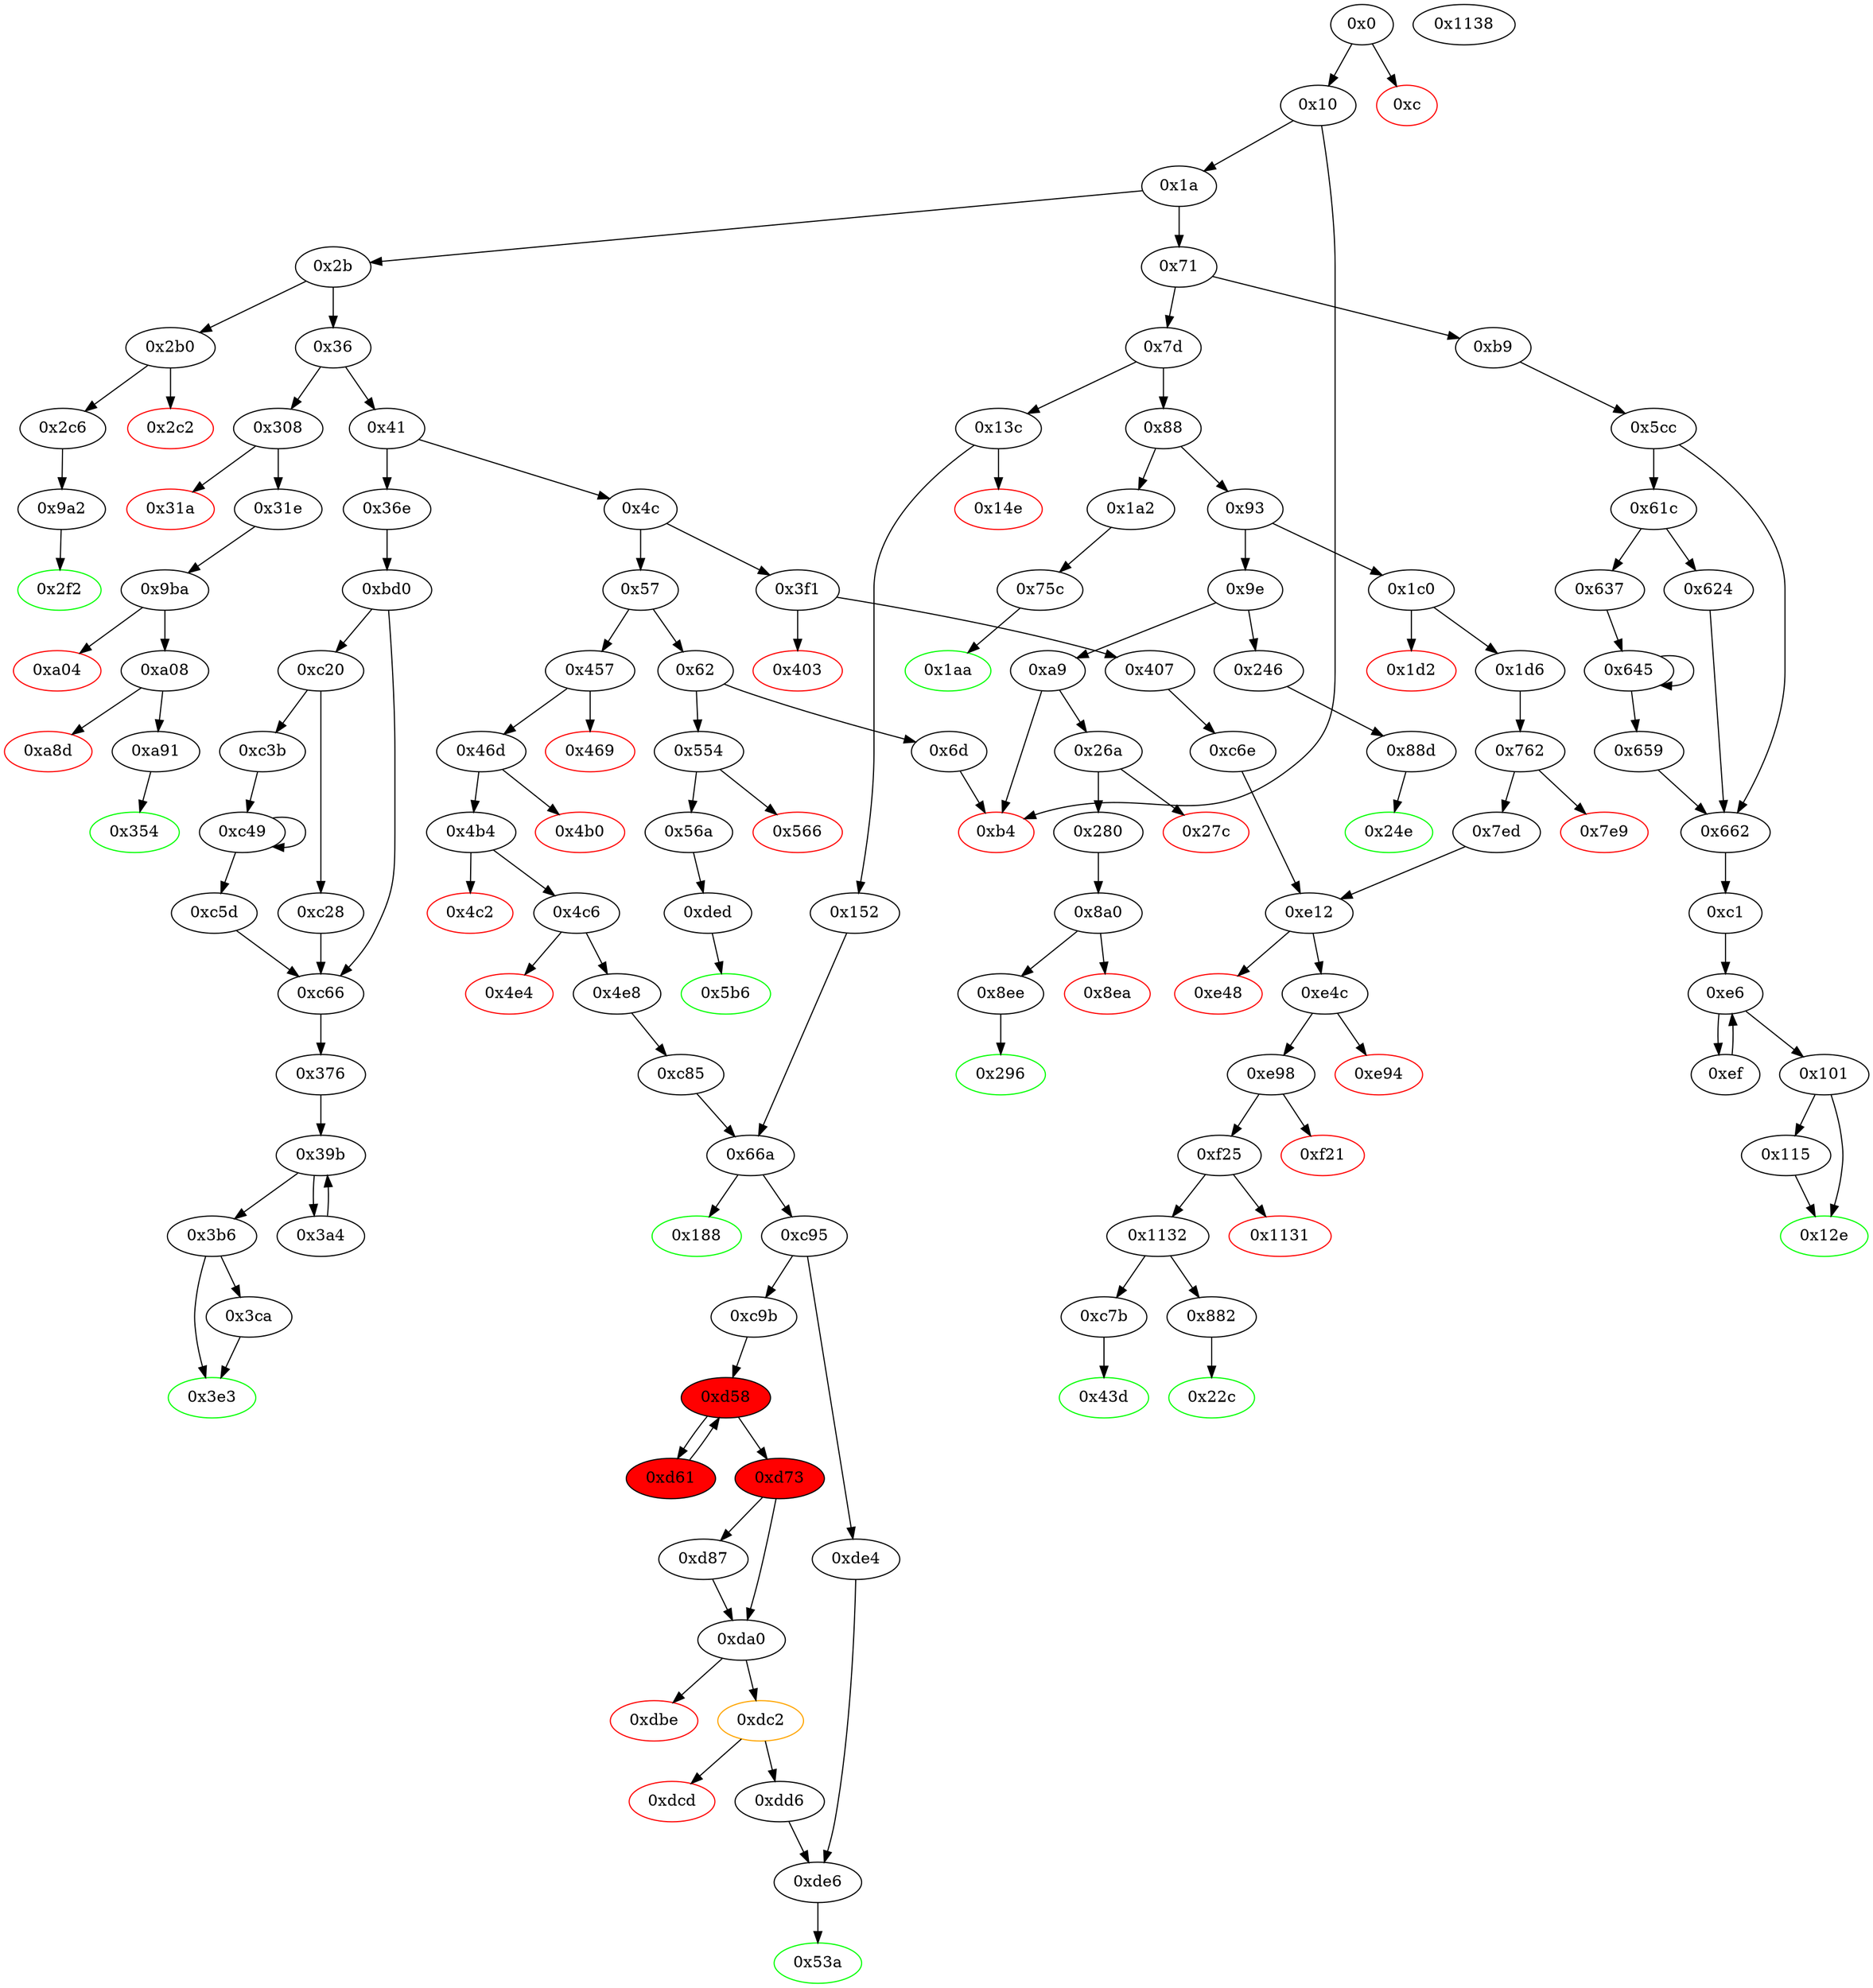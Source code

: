 digraph "" {
"0xdd6" [fillcolor=white, id="0xdd6", style=filled, tooltip="Block 0xdd6\n[0xdd6:0xde3]\n---\nPredecessors: [0xdc2]\nSuccessors: [0xde6]\n---\n0xdd6 JUMPDEST\n0xdd7 POP\n0xdd8 POP\n0xdd9 POP\n0xdda POP\n0xddb PUSH1 0x1\n0xddd SWAP2\n0xdde POP\n0xddf POP\n0xde0 PUSH2 0xde6\n0xde3 JUMP\n---\n0xdd6: JUMPDEST \n0xddb: V935 = 0x1\n0xde0: V936 = 0xde6\n0xde3: JUMP 0xde6\n---\nEntry stack: [V13, 0x53a, V348, V351, V390, 0x0, S4, V854, 0x8f4ffcb1, S1, V928]\nStack pops: 6\nStack additions: [0x1]\nExit stack: [V13, 0x53a, V348, V351, V390, 0x1]\n\nDef sites:\nV13: {0x1a.0x1f}\n0x53a: {0x457.0x458}\nV348: {0x46d.0x489}\nV351: {0x46d.0x493}\nV390: {0x4e8.0x4fb}\n0x0: {0xc85.0xc86}\nS4: {0x1a.0x1f, 0x46d.0x489}\nV854: {0xc9b.0xcb1}\n0x8f4ffcb1: {0xc9b.0xcb2}\nS1: {0xd73.0xd7c, 0xd87.0xd9d}\nV928: {0xdc2.0xdc6}\n"];
"0x57" [fillcolor=white, id="0x57", style=filled, tooltip="Block 0x57\n[0x57:0x61]\n---\nPredecessors: [0x4c]\nSuccessors: [0x62, 0x457]\n---\n0x57 DUP1\n0x58 PUSH4 0xcae9ca51\n0x5d EQ\n0x5e PUSH2 0x457\n0x61 JUMPI\n---\n0x58: V29 = 0xcae9ca51\n0x5d: V30 = EQ 0xcae9ca51 V13\n0x5e: V31 = 0x457\n0x61: JUMPI 0x457 V30\n---\nEntry stack: [V13]\nStack pops: 1\nStack additions: [S0]\nExit stack: [V13]\n\nDef sites:\nV13: {0x1a.0x1f}\n"];
"0x26a" [fillcolor=white, id="0x26a", style=filled, tooltip="Block 0x26a\n[0x26a:0x27b]\n---\nPredecessors: [0xa9]\nSuccessors: [0x27c, 0x280]\n---\n0x26a JUMPDEST\n0x26b PUSH2 0x296\n0x26e PUSH1 0x4\n0x270 DUP1\n0x271 CALLDATASIZE\n0x272 SUB\n0x273 PUSH1 0x20\n0x275 DUP2\n0x276 LT\n0x277 ISZERO\n0x278 PUSH2 0x280\n0x27b JUMPI\n---\n0x26a: JUMPDEST \n0x26b: V185 = 0x296\n0x26e: V186 = 0x4\n0x271: V187 = CALLDATASIZE\n0x272: V188 = SUB V187 0x4\n0x273: V189 = 0x20\n0x276: V190 = LT V188 0x20\n0x277: V191 = ISZERO V190\n0x278: V192 = 0x280\n0x27b: JUMPI 0x280 V191\n---\nEntry stack: [V13]\nStack pops: 0\nStack additions: [0x296, 0x4, V188]\nExit stack: [V13, 0x296, 0x4, V188]\n\nDef sites:\nV13: {0x1a.0x1f}\n"];
"0xe6" [fillcolor=white, id="0xe6", style=filled, tooltip="Block 0xe6\n[0xe6:0xee]\n---\nPredecessors: [0xc1, 0xef]\nSuccessors: [0xef, 0x101]\n---\n0xe6 JUMPDEST\n0xe7 DUP4\n0xe8 DUP2\n0xe9 LT\n0xea ISZERO\n0xeb PUSH2 0x101\n0xee JUMPI\n---\n0xe6: JUMPDEST \n0xe9: V69 = LT S0 V65\n0xea: V70 = ISZERO V69\n0xeb: V71 = 0x101\n0xee: JUMPI 0x101 V70\n---\nEntry stack: [V13, 0xc1, V463, V58, V58, V64, V67, V65, V65, V64, V67, S0]\nStack pops: 4\nStack additions: [S3, S2, S1, S0]\nExit stack: [V13, 0xc1, V463, V58, V58, V64, V67, V65, V65, V64, V67, S0]\n\nDef sites:\nV13: {0x1a.0x1f}\n0xc1: {0xb9.0xba}\nV463: {0x5cc.0x5f1}\nV58: {0xc1.0xc4}\nV58: {0xc1.0xc4}\nV64: {0xc1.0xd7}\nV67: {0xc1.0xdf}\nV65: {0xc1.0xdb}\nV65: {0xc1.0xdb}\nV64: {0xc1.0xd7}\nV67: {0xc1.0xdf}\nS0: {0xc1.0xe4, 0xef.0xfa}\n"];
"0xe98" [fillcolor=white, id="0xe98", style=filled, tooltip="Block 0xe98\n[0xe98:0xf20]\n---\nPredecessors: [0xe4c]\nSuccessors: [0xf21, 0xf25]\n---\n0xe98 JUMPDEST\n0xe99 PUSH1 0x4\n0xe9b PUSH1 0x0\n0xe9d DUP4\n0xe9e PUSH20 0xffffffffffffffffffffffffffffffffffffffff\n0xeb3 AND\n0xeb4 PUSH20 0xffffffffffffffffffffffffffffffffffffffff\n0xec9 AND\n0xeca DUP2\n0xecb MSTORE\n0xecc PUSH1 0x20\n0xece ADD\n0xecf SWAP1\n0xed0 DUP2\n0xed1 MSTORE\n0xed2 PUSH1 0x20\n0xed4 ADD\n0xed5 PUSH1 0x0\n0xed7 SHA3\n0xed8 SLOAD\n0xed9 DUP2\n0xeda PUSH1 0x4\n0xedc PUSH1 0x0\n0xede DUP6\n0xedf PUSH20 0xffffffffffffffffffffffffffffffffffffffff\n0xef4 AND\n0xef5 PUSH20 0xffffffffffffffffffffffffffffffffffffffff\n0xf0a AND\n0xf0b DUP2\n0xf0c MSTORE\n0xf0d PUSH1 0x20\n0xf0f ADD\n0xf10 SWAP1\n0xf11 DUP2\n0xf12 MSTORE\n0xf13 PUSH1 0x20\n0xf15 ADD\n0xf16 PUSH1 0x0\n0xf18 SHA3\n0xf19 SLOAD\n0xf1a ADD\n0xf1b LT\n0xf1c ISZERO\n0xf1d PUSH2 0xf25\n0xf20 JUMPI\n---\n0xe98: JUMPDEST \n0xe99: V976 = 0x4\n0xe9b: V977 = 0x0\n0xe9e: V978 = 0xffffffffffffffffffffffffffffffffffffffff\n0xeb3: V979 = AND 0xffffffffffffffffffffffffffffffffffffffff S1\n0xeb4: V980 = 0xffffffffffffffffffffffffffffffffffffffff\n0xec9: V981 = AND 0xffffffffffffffffffffffffffffffffffffffff V979\n0xecb: M[0x0] = V981\n0xecc: V982 = 0x20\n0xece: V983 = ADD 0x20 0x0\n0xed1: M[0x20] = 0x4\n0xed2: V984 = 0x20\n0xed4: V985 = ADD 0x20 0x20\n0xed5: V986 = 0x0\n0xed7: V987 = SHA3 0x0 0x40\n0xed8: V988 = S[V987]\n0xeda: V989 = 0x4\n0xedc: V990 = 0x0\n0xedf: V991 = 0xffffffffffffffffffffffffffffffffffffffff\n0xef4: V992 = AND 0xffffffffffffffffffffffffffffffffffffffff S1\n0xef5: V993 = 0xffffffffffffffffffffffffffffffffffffffff\n0xf0a: V994 = AND 0xffffffffffffffffffffffffffffffffffffffff V992\n0xf0c: M[0x0] = V994\n0xf0d: V995 = 0x20\n0xf0f: V996 = ADD 0x20 0x0\n0xf12: M[0x20] = 0x4\n0xf13: V997 = 0x20\n0xf15: V998 = ADD 0x20 0x20\n0xf16: V999 = 0x0\n0xf18: V1000 = SHA3 0x0 0x40\n0xf19: V1001 = S[V1000]\n0xf1a: V1002 = ADD V1001 S0\n0xf1b: V1003 = LT V1002 V988\n0xf1c: V1004 = ISZERO V1003\n0xf1d: V1005 = 0xf25\n0xf20: JUMPI 0xf25 V1004\n---\nEntry stack: [V13, S8, S7, S6, S5, 0x0, {0x882, 0xc7b}, S2, S1, S0]\nStack pops: 2\nStack additions: [S1, S0]\nExit stack: [V13, S8, S7, S6, S5, 0x0, {0x882, 0xc7b}, S2, S1, S0]\n\nDef sites:\nV13: {0x1a.0x1f}\nS8: {0x1c0.0x1c1, 0x1a.0x1f}\nS7: {0x3f1.0x3f2, 0x1d6.0x1f2}\nS6: {0x407.0x423, 0x1d6.0x212}\nS5: {0x407.0x42d, 0x1d6.0x21c}\n0x0: {0x762.0x763, 0xc6e.0xc6f}\n{0x882, 0xc7b}: {0x7ed.0x878, 0xc6e.0xc71}\nS2: {0xc6e.0xc74, 0x1d6.0x1f2}\nS1: {0x407.0x423, 0x1d6.0x212}\nS0: {0x407.0x42d, 0x1d6.0x21c}\n"];
"0xde4" [fillcolor=white, id="0xde4", style=filled, tooltip="Block 0xde4\n[0xde4:0xde5]\n---\nPredecessors: [0xc95]\nSuccessors: [0xde6]\n---\n0xde4 JUMPDEST\n0xde5 POP\n---\n0xde4: JUMPDEST \n---\nEntry stack: [V13, 0x53a, V348, V351, V390, 0x0, S0]\nStack pops: 1\nStack additions: []\nExit stack: [V13, 0x53a, V348, V351, V390, 0x0]\n\nDef sites:\nV13: {0x1a.0x1f}\n0x53a: {0x457.0x458}\nV348: {0x46d.0x489}\nV351: {0x46d.0x493}\nV390: {0x4e8.0x4fb}\n0x0: {0xc85.0xc86}\nS0: {0x1a.0x1f, 0x46d.0x489}\n"];
"0xc9b" [fillcolor=white, id="0xc9b", style=filled, tooltip="Block 0xc9b\n[0xc9b:0xd57]\n---\nPredecessors: [0xc95]\nSuccessors: [0xd58]\n---\n0xc9b DUP1\n0xc9c PUSH20 0xffffffffffffffffffffffffffffffffffffffff\n0xcb1 AND\n0xcb2 PUSH4 0x8f4ffcb1\n0xcb7 CALLER\n0xcb8 DUP7\n0xcb9 ADDRESS\n0xcba DUP8\n0xcbb PUSH1 0x40\n0xcbd MLOAD\n0xcbe DUP6\n0xcbf PUSH4 0xffffffff\n0xcc4 AND\n0xcc5 PUSH1 0xe0\n0xcc7 SHL\n0xcc8 DUP2\n0xcc9 MSTORE\n0xcca PUSH1 0x4\n0xccc ADD\n0xccd DUP1\n0xcce DUP6\n0xccf PUSH20 0xffffffffffffffffffffffffffffffffffffffff\n0xce4 AND\n0xce5 PUSH20 0xffffffffffffffffffffffffffffffffffffffff\n0xcfa AND\n0xcfb DUP2\n0xcfc MSTORE\n0xcfd PUSH1 0x20\n0xcff ADD\n0xd00 DUP5\n0xd01 DUP2\n0xd02 MSTORE\n0xd03 PUSH1 0x20\n0xd05 ADD\n0xd06 DUP4\n0xd07 PUSH20 0xffffffffffffffffffffffffffffffffffffffff\n0xd1c AND\n0xd1d PUSH20 0xffffffffffffffffffffffffffffffffffffffff\n0xd32 AND\n0xd33 DUP2\n0xd34 MSTORE\n0xd35 PUSH1 0x20\n0xd37 ADD\n0xd38 DUP1\n0xd39 PUSH1 0x20\n0xd3b ADD\n0xd3c DUP3\n0xd3d DUP2\n0xd3e SUB\n0xd3f DUP3\n0xd40 MSTORE\n0xd41 DUP4\n0xd42 DUP2\n0xd43 DUP2\n0xd44 MLOAD\n0xd45 DUP2\n0xd46 MSTORE\n0xd47 PUSH1 0x20\n0xd49 ADD\n0xd4a SWAP2\n0xd4b POP\n0xd4c DUP1\n0xd4d MLOAD\n0xd4e SWAP1\n0xd4f PUSH1 0x20\n0xd51 ADD\n0xd52 SWAP1\n0xd53 DUP1\n0xd54 DUP4\n0xd55 DUP4\n0xd56 PUSH1 0x0\n---\n0xc9c: V853 = 0xffffffffffffffffffffffffffffffffffffffff\n0xcb1: V854 = AND 0xffffffffffffffffffffffffffffffffffffffff S0\n0xcb2: V855 = 0x8f4ffcb1\n0xcb7: V856 = CALLER\n0xcb9: V857 = ADDRESS\n0xcbb: V858 = 0x40\n0xcbd: V859 = M[0x40]\n0xcbf: V860 = 0xffffffff\n0xcc4: V861 = AND 0xffffffff 0x8f4ffcb1\n0xcc5: V862 = 0xe0\n0xcc7: V863 = SHL 0xe0 0x8f4ffcb1\n0xcc9: M[V859] = 0x8f4ffcb100000000000000000000000000000000000000000000000000000000\n0xcca: V864 = 0x4\n0xccc: V865 = ADD 0x4 V859\n0xccf: V866 = 0xffffffffffffffffffffffffffffffffffffffff\n0xce4: V867 = AND 0xffffffffffffffffffffffffffffffffffffffff V856\n0xce5: V868 = 0xffffffffffffffffffffffffffffffffffffffff\n0xcfa: V869 = AND 0xffffffffffffffffffffffffffffffffffffffff V867\n0xcfc: M[V865] = V869\n0xcfd: V870 = 0x20\n0xcff: V871 = ADD 0x20 V865\n0xd02: M[V871] = V351\n0xd03: V872 = 0x20\n0xd05: V873 = ADD 0x20 V871\n0xd07: V874 = 0xffffffffffffffffffffffffffffffffffffffff\n0xd1c: V875 = AND 0xffffffffffffffffffffffffffffffffffffffff V857\n0xd1d: V876 = 0xffffffffffffffffffffffffffffffffffffffff\n0xd32: V877 = AND 0xffffffffffffffffffffffffffffffffffffffff V875\n0xd34: M[V873] = V877\n0xd35: V878 = 0x20\n0xd37: V879 = ADD 0x20 V873\n0xd39: V880 = 0x20\n0xd3b: V881 = ADD 0x20 V879\n0xd3e: V882 = SUB V881 V865\n0xd40: M[V879] = V882\n0xd44: V883 = M[V390]\n0xd46: M[V881] = V883\n0xd47: V884 = 0x20\n0xd49: V885 = ADD 0x20 V881\n0xd4d: V886 = M[V390]\n0xd4f: V887 = 0x20\n0xd51: V888 = ADD 0x20 V390\n0xd56: V889 = 0x0\n---\nEntry stack: [V13, 0x53a, V348, V351, V390, 0x0, S0]\nStack pops: 4\nStack additions: [S3, S2, S1, S0, V854, 0x8f4ffcb1, V856, S3, V857, S2, V865, V879, V885, V888, V886, V886, V885, V888, 0x0]\nExit stack: [V13, 0x53a, V348, V351, V390, 0x0, S0, V854, 0x8f4ffcb1, V856, V351, V857, V390, V865, V879, V885, V888, V886, V886, V885, V888, 0x0]\n\nDef sites:\nV13: {0x1a.0x1f}\n0x53a: {0x457.0x458}\nV348: {0x46d.0x489}\nV351: {0x46d.0x493}\nV390: {0x4e8.0x4fb}\n0x0: {0xc85.0xc86}\nS0: {0x1a.0x1f, 0x46d.0x489}\n"];
"0x554" [fillcolor=white, id="0x554", style=filled, tooltip="Block 0x554\n[0x554:0x565]\n---\nPredecessors: [0x62]\nSuccessors: [0x566, 0x56a]\n---\n0x554 JUMPDEST\n0x555 PUSH2 0x5b6\n0x558 PUSH1 0x4\n0x55a DUP1\n0x55b CALLDATASIZE\n0x55c SUB\n0x55d PUSH1 0x40\n0x55f DUP2\n0x560 LT\n0x561 ISZERO\n0x562 PUSH2 0x56a\n0x565 JUMPI\n---\n0x554: JUMPDEST \n0x555: V415 = 0x5b6\n0x558: V416 = 0x4\n0x55b: V417 = CALLDATASIZE\n0x55c: V418 = SUB V417 0x4\n0x55d: V419 = 0x40\n0x560: V420 = LT V418 0x40\n0x561: V421 = ISZERO V420\n0x562: V422 = 0x56a\n0x565: JUMPI 0x56a V421\n---\nEntry stack: [V13]\nStack pops: 0\nStack additions: [0x5b6, 0x4, V418]\nExit stack: [V13, 0x5b6, 0x4, V418]\n\nDef sites:\nV13: {0x1a.0x1f}\n"];
"0x62" [fillcolor=white, id="0x62", style=filled, tooltip="Block 0x62\n[0x62:0x6c]\n---\nPredecessors: [0x57]\nSuccessors: [0x6d, 0x554]\n---\n0x62 DUP1\n0x63 PUSH4 0xdd62ed3e\n0x68 EQ\n0x69 PUSH2 0x554\n0x6c JUMPI\n---\n0x63: V32 = 0xdd62ed3e\n0x68: V33 = EQ 0xdd62ed3e V13\n0x69: V34 = 0x554\n0x6c: JUMPI 0x554 V33\n---\nEntry stack: [V13]\nStack pops: 1\nStack additions: [S0]\nExit stack: [V13]\n\nDef sites:\nV13: {0x1a.0x1f}\n"];
"0x7ed" [fillcolor=white, id="0x7ed", style=filled, tooltip="Block 0x7ed\n[0x7ed:0x881]\n---\nPredecessors: [0x762]\nSuccessors: [0xe12]\n---\n0x7ed JUMPDEST\n0x7ee DUP2\n0x7ef PUSH1 0x5\n0x7f1 PUSH1 0x0\n0x7f3 DUP7\n0x7f4 PUSH20 0xffffffffffffffffffffffffffffffffffffffff\n0x809 AND\n0x80a PUSH20 0xffffffffffffffffffffffffffffffffffffffff\n0x81f AND\n0x820 DUP2\n0x821 MSTORE\n0x822 PUSH1 0x20\n0x824 ADD\n0x825 SWAP1\n0x826 DUP2\n0x827 MSTORE\n0x828 PUSH1 0x20\n0x82a ADD\n0x82b PUSH1 0x0\n0x82d SHA3\n0x82e PUSH1 0x0\n0x830 CALLER\n0x831 PUSH20 0xffffffffffffffffffffffffffffffffffffffff\n0x846 AND\n0x847 PUSH20 0xffffffffffffffffffffffffffffffffffffffff\n0x85c AND\n0x85d DUP2\n0x85e MSTORE\n0x85f PUSH1 0x20\n0x861 ADD\n0x862 SWAP1\n0x863 DUP2\n0x864 MSTORE\n0x865 PUSH1 0x20\n0x867 ADD\n0x868 PUSH1 0x0\n0x86a SHA3\n0x86b PUSH1 0x0\n0x86d DUP3\n0x86e DUP3\n0x86f SLOAD\n0x870 SUB\n0x871 SWAP3\n0x872 POP\n0x873 POP\n0x874 DUP2\n0x875 SWAP1\n0x876 SSTORE\n0x877 POP\n0x878 PUSH2 0x882\n0x87b DUP5\n0x87c DUP5\n0x87d DUP5\n0x87e PUSH2 0xe12\n0x881 JUMP\n---\n0x7ed: JUMPDEST \n0x7ef: V578 = 0x5\n0x7f1: V579 = 0x0\n0x7f4: V580 = 0xffffffffffffffffffffffffffffffffffffffff\n0x809: V581 = AND 0xffffffffffffffffffffffffffffffffffffffff V149\n0x80a: V582 = 0xffffffffffffffffffffffffffffffffffffffff\n0x81f: V583 = AND 0xffffffffffffffffffffffffffffffffffffffff V581\n0x821: M[0x0] = V583\n0x822: V584 = 0x20\n0x824: V585 = ADD 0x20 0x0\n0x827: M[0x20] = 0x5\n0x828: V586 = 0x20\n0x82a: V587 = ADD 0x20 0x20\n0x82b: V588 = 0x0\n0x82d: V589 = SHA3 0x0 0x40\n0x82e: V590 = 0x0\n0x830: V591 = CALLER\n0x831: V592 = 0xffffffffffffffffffffffffffffffffffffffff\n0x846: V593 = AND 0xffffffffffffffffffffffffffffffffffffffff V591\n0x847: V594 = 0xffffffffffffffffffffffffffffffffffffffff\n0x85c: V595 = AND 0xffffffffffffffffffffffffffffffffffffffff V593\n0x85e: M[0x0] = V595\n0x85f: V596 = 0x20\n0x861: V597 = ADD 0x20 0x0\n0x864: M[0x20] = V589\n0x865: V598 = 0x20\n0x867: V599 = ADD 0x20 0x20\n0x868: V600 = 0x0\n0x86a: V601 = SHA3 0x0 0x40\n0x86b: V602 = 0x0\n0x86f: V603 = S[V601]\n0x870: V604 = SUB V603 V157\n0x876: S[V601] = V604\n0x878: V605 = 0x882\n0x87e: V606 = 0xe12\n0x881: JUMP 0xe12\n---\nEntry stack: [V13, 0x22c, V149, V154, V157, 0x0]\nStack pops: 4\nStack additions: [S3, S2, S1, S0, 0x882, S3, S2, S1]\nExit stack: [V13, 0x22c, V149, V154, V157, 0x0, 0x882, V149, V154, V157]\n\nDef sites:\nV13: {0x1a.0x1f}\n0x22c: {0x1c0.0x1c1}\nV149: {0x1d6.0x1f2}\nV154: {0x1d6.0x212}\nV157: {0x1d6.0x21c}\n0x0: {0x762.0x763}\n"];
"0x566" [color=red, fillcolor=white, id="0x566", style=filled, tooltip="Block 0x566\n[0x566:0x569]\n---\nPredecessors: [0x554]\nSuccessors: []\n---\n0x566 PUSH1 0x0\n0x568 DUP1\n0x569 REVERT\n---\n0x566: V423 = 0x0\n0x569: REVERT 0x0 0x0\n---\nEntry stack: [V13, 0x5b6, 0x4, V418]\nStack pops: 0\nStack additions: []\nExit stack: [V13, 0x5b6, 0x4, V418]\n\nDef sites:\nV13: {0x1a.0x1f}\n0x5b6: {0x554.0x555}\n0x4: {0x554.0x558}\nV418: {0x554.0x55c}\n"];
"0x66a" [fillcolor=white, id="0x66a", style=filled, tooltip="Block 0x66a\n[0x66a:0x75b]\n---\nPredecessors: [0x152, 0xc85]\nSuccessors: [0x188, 0xc95]\n---\n0x66a JUMPDEST\n0x66b PUSH1 0x0\n0x66d DUP2\n0x66e PUSH1 0x5\n0x670 PUSH1 0x0\n0x672 CALLER\n0x673 PUSH20 0xffffffffffffffffffffffffffffffffffffffff\n0x688 AND\n0x689 PUSH20 0xffffffffffffffffffffffffffffffffffffffff\n0x69e AND\n0x69f DUP2\n0x6a0 MSTORE\n0x6a1 PUSH1 0x20\n0x6a3 ADD\n0x6a4 SWAP1\n0x6a5 DUP2\n0x6a6 MSTORE\n0x6a7 PUSH1 0x20\n0x6a9 ADD\n0x6aa PUSH1 0x0\n0x6ac SHA3\n0x6ad PUSH1 0x0\n0x6af DUP6\n0x6b0 PUSH20 0xffffffffffffffffffffffffffffffffffffffff\n0x6c5 AND\n0x6c6 PUSH20 0xffffffffffffffffffffffffffffffffffffffff\n0x6db AND\n0x6dc DUP2\n0x6dd MSTORE\n0x6de PUSH1 0x20\n0x6e0 ADD\n0x6e1 SWAP1\n0x6e2 DUP2\n0x6e3 MSTORE\n0x6e4 PUSH1 0x20\n0x6e6 ADD\n0x6e7 PUSH1 0x0\n0x6e9 SHA3\n0x6ea DUP2\n0x6eb SWAP1\n0x6ec SSTORE\n0x6ed POP\n0x6ee DUP3\n0x6ef PUSH20 0xffffffffffffffffffffffffffffffffffffffff\n0x704 AND\n0x705 CALLER\n0x706 PUSH20 0xffffffffffffffffffffffffffffffffffffffff\n0x71b AND\n0x71c PUSH32 0x8c5be1e5ebec7d5bd14f71427d1e84f3dd0314c0f7b2291e5b200ac8c7c3b925\n0x73d DUP5\n0x73e PUSH1 0x40\n0x740 MLOAD\n0x741 DUP1\n0x742 DUP3\n0x743 DUP2\n0x744 MSTORE\n0x745 PUSH1 0x20\n0x747 ADD\n0x748 SWAP2\n0x749 POP\n0x74a POP\n0x74b PUSH1 0x40\n0x74d MLOAD\n0x74e DUP1\n0x74f SWAP2\n0x750 SUB\n0x751 SWAP1\n0x752 LOG3\n0x753 PUSH1 0x1\n0x755 SWAP1\n0x756 POP\n0x757 SWAP3\n0x758 SWAP2\n0x759 POP\n0x75a POP\n0x75b JUMP\n---\n0x66a: JUMPDEST \n0x66b: V507 = 0x0\n0x66e: V508 = 0x5\n0x670: V509 = 0x0\n0x672: V510 = CALLER\n0x673: V511 = 0xffffffffffffffffffffffffffffffffffffffff\n0x688: V512 = AND 0xffffffffffffffffffffffffffffffffffffffff V510\n0x689: V513 = 0xffffffffffffffffffffffffffffffffffffffff\n0x69e: V514 = AND 0xffffffffffffffffffffffffffffffffffffffff V512\n0x6a0: M[0x0] = V514\n0x6a1: V515 = 0x20\n0x6a3: V516 = ADD 0x20 0x0\n0x6a6: M[0x20] = 0x5\n0x6a7: V517 = 0x20\n0x6a9: V518 = ADD 0x20 0x20\n0x6aa: V519 = 0x0\n0x6ac: V520 = SHA3 0x0 0x40\n0x6ad: V521 = 0x0\n0x6b0: V522 = 0xffffffffffffffffffffffffffffffffffffffff\n0x6c5: V523 = AND 0xffffffffffffffffffffffffffffffffffffffff S1\n0x6c6: V524 = 0xffffffffffffffffffffffffffffffffffffffff\n0x6db: V525 = AND 0xffffffffffffffffffffffffffffffffffffffff V523\n0x6dd: M[0x0] = V525\n0x6de: V526 = 0x20\n0x6e0: V527 = ADD 0x20 0x0\n0x6e3: M[0x20] = V520\n0x6e4: V528 = 0x20\n0x6e6: V529 = ADD 0x20 0x20\n0x6e7: V530 = 0x0\n0x6e9: V531 = SHA3 0x0 0x40\n0x6ec: S[V531] = S0\n0x6ef: V532 = 0xffffffffffffffffffffffffffffffffffffffff\n0x704: V533 = AND 0xffffffffffffffffffffffffffffffffffffffff S1\n0x705: V534 = CALLER\n0x706: V535 = 0xffffffffffffffffffffffffffffffffffffffff\n0x71b: V536 = AND 0xffffffffffffffffffffffffffffffffffffffff V534\n0x71c: V537 = 0x8c5be1e5ebec7d5bd14f71427d1e84f3dd0314c0f7b2291e5b200ac8c7c3b925\n0x73e: V538 = 0x40\n0x740: V539 = M[0x40]\n0x744: M[V539] = S0\n0x745: V540 = 0x20\n0x747: V541 = ADD 0x20 V539\n0x74b: V542 = 0x40\n0x74d: V543 = M[0x40]\n0x750: V544 = SUB V541 V543\n0x752: LOG V543 V544 0x8c5be1e5ebec7d5bd14f71427d1e84f3dd0314c0f7b2291e5b200ac8c7c3b925 V536 V533\n0x753: V545 = 0x1\n0x75b: JUMP {0x188, 0xc95}\n---\nEntry stack: [V13, 0x53a, V348, V351, V390, 0x0, S3, {0x188, 0xc95}, S1, S0]\nStack pops: 3\nStack additions: [0x1]\nExit stack: [V13, 0x53a, V348, V351, V390, 0x0, S3, 0x1]\n\nDef sites:\nV13: {0x1a.0x1f}\n0x53a: {0x457.0x458}\nV348: {0x46d.0x489}\nV351: {0x46d.0x493}\nV390: {0x4e8.0x4fb}\n0x0: {0xc85.0xc86}\nS3: {0x1a.0x1f, 0x46d.0x489}\n{0x188, 0xc95}: {0xc85.0xc8c, 0x13c.0x13d}\nS1: {0x152.0x16e, 0x46d.0x489}\nS0: {0x152.0x178, 0x46d.0x493}\n"];
"0x376" [fillcolor=white, id="0x376", style=filled, tooltip="Block 0x376\n[0x376:0x39a]\n---\nPredecessors: [0xc66]\nSuccessors: [0x39b]\n---\n0x376 JUMPDEST\n0x377 PUSH1 0x40\n0x379 MLOAD\n0x37a DUP1\n0x37b DUP1\n0x37c PUSH1 0x20\n0x37e ADD\n0x37f DUP3\n0x380 DUP2\n0x381 SUB\n0x382 DUP3\n0x383 MSTORE\n0x384 DUP4\n0x385 DUP2\n0x386 DUP2\n0x387 MLOAD\n0x388 DUP2\n0x389 MSTORE\n0x38a PUSH1 0x20\n0x38c ADD\n0x38d SWAP2\n0x38e POP\n0x38f DUP1\n0x390 MLOAD\n0x391 SWAP1\n0x392 PUSH1 0x20\n0x394 ADD\n0x395 SWAP1\n0x396 DUP1\n0x397 DUP4\n0x398 DUP4\n0x399 PUSH1 0x0\n---\n0x376: JUMPDEST \n0x377: V265 = 0x40\n0x379: V266 = M[0x40]\n0x37c: V267 = 0x20\n0x37e: V268 = ADD 0x20 V266\n0x381: V269 = SUB V268 V266\n0x383: M[V266] = V269\n0x387: V270 = M[V799]\n0x389: M[V268] = V270\n0x38a: V271 = 0x20\n0x38c: V272 = ADD 0x20 V268\n0x390: V273 = M[V799]\n0x392: V274 = 0x20\n0x394: V275 = ADD 0x20 V799\n0x399: V276 = 0x0\n---\nEntry stack: [V13, 0x376, V799]\nStack pops: 1\nStack additions: [S0, V266, V266, V272, V275, V273, V273, V272, V275, 0x0]\nExit stack: [V13, 0x376, V799, V266, V266, V272, V275, V273, V273, V272, V275, 0x0]\n\nDef sites:\nV13: {0x1a.0x1f}\n0x376: {0x36e.0x36f}\nV799: {0xbd0.0xbf5}\n"];
"0xa8d" [color=red, fillcolor=white, id="0xa8d", style=filled, tooltip="Block 0xa8d\n[0xa8d:0xa90]\n---\nPredecessors: [0xa08]\nSuccessors: []\n---\n0xa8d PUSH1 0x0\n0xa8f DUP1\n0xa90 REVERT\n---\n0xa8d: V721 = 0x0\n0xa90: REVERT 0x0 0x0\n---\nEntry stack: [V13, 0x354, V245, V248, 0x0]\nStack pops: 0\nStack additions: []\nExit stack: [V13, 0x354, V245, V248, 0x0]\n\nDef sites:\nV13: {0x1a.0x1f}\n0x354: {0x308.0x309}\nV245: {0x31e.0x33a}\nV248: {0x31e.0x344}\n0x0: {0x9ba.0x9bb}\n"];
"0x31e" [fillcolor=white, id="0x31e", style=filled, tooltip="Block 0x31e\n[0x31e:0x353]\n---\nPredecessors: [0x308]\nSuccessors: [0x9ba]\n---\n0x31e JUMPDEST\n0x31f DUP2\n0x320 ADD\n0x321 SWAP1\n0x322 DUP1\n0x323 DUP1\n0x324 CALLDATALOAD\n0x325 PUSH20 0xffffffffffffffffffffffffffffffffffffffff\n0x33a AND\n0x33b SWAP1\n0x33c PUSH1 0x20\n0x33e ADD\n0x33f SWAP1\n0x340 SWAP3\n0x341 SWAP2\n0x342 SWAP1\n0x343 DUP1\n0x344 CALLDATALOAD\n0x345 SWAP1\n0x346 PUSH1 0x20\n0x348 ADD\n0x349 SWAP1\n0x34a SWAP3\n0x34b SWAP2\n0x34c SWAP1\n0x34d POP\n0x34e POP\n0x34f POP\n0x350 PUSH2 0x9ba\n0x353 JUMP\n---\n0x31e: JUMPDEST \n0x320: V242 = ADD 0x4 V236\n0x324: V243 = CALLDATALOAD 0x4\n0x325: V244 = 0xffffffffffffffffffffffffffffffffffffffff\n0x33a: V245 = AND 0xffffffffffffffffffffffffffffffffffffffff V243\n0x33c: V246 = 0x20\n0x33e: V247 = ADD 0x20 0x4\n0x344: V248 = CALLDATALOAD 0x24\n0x346: V249 = 0x20\n0x348: V250 = ADD 0x20 0x24\n0x350: V251 = 0x9ba\n0x353: JUMP 0x9ba\n---\nEntry stack: [V13, 0x354, 0x4, V236]\nStack pops: 2\nStack additions: [V245, V248]\nExit stack: [V13, 0x354, V245, V248]\n\nDef sites:\nV13: {0x1a.0x1f}\n0x354: {0x308.0x309}\n0x4: {0x308.0x30c}\nV236: {0x308.0x310}\n"];
"0x24e" [color=green, fillcolor=white, id="0x24e", style=filled, tooltip="Block 0x24e\n[0x24e:0x269]\n---\nPredecessors: [0x88d]\nSuccessors: []\n---\n0x24e JUMPDEST\n0x24f PUSH1 0x40\n0x251 MLOAD\n0x252 DUP1\n0x253 DUP3\n0x254 PUSH1 0xff\n0x256 AND\n0x257 PUSH1 0xff\n0x259 AND\n0x25a DUP2\n0x25b MSTORE\n0x25c PUSH1 0x20\n0x25e ADD\n0x25f SWAP2\n0x260 POP\n0x261 POP\n0x262 PUSH1 0x40\n0x264 MLOAD\n0x265 DUP1\n0x266 SWAP2\n0x267 SUB\n0x268 SWAP1\n0x269 RETURN\n---\n0x24e: JUMPDEST \n0x24f: V174 = 0x40\n0x251: V175 = M[0x40]\n0x254: V176 = 0xff\n0x256: V177 = AND 0xff V615\n0x257: V178 = 0xff\n0x259: V179 = AND 0xff V177\n0x25b: M[V175] = V179\n0x25c: V180 = 0x20\n0x25e: V181 = ADD 0x20 V175\n0x262: V182 = 0x40\n0x264: V183 = M[0x40]\n0x267: V184 = SUB V181 V183\n0x269: RETURN V183 V184\n---\nEntry stack: [V13, 0x24e, V615]\nStack pops: 1\nStack additions: []\nExit stack: [V13, 0x24e]\n\nDef sites:\nV13: {0x1a.0x1f}\n0x24e: {0x246.0x247}\nV615: {0x88d.0x89d}\n"];
"0xa9" [fillcolor=white, id="0xa9", style=filled, tooltip="Block 0xa9\n[0xa9:0xb3]\n---\nPredecessors: [0x9e]\nSuccessors: [0xb4, 0x26a]\n---\n0xa9 DUP1\n0xaa PUSH4 0x42966c68\n0xaf EQ\n0xb0 PUSH2 0x26a\n0xb3 JUMPI\n---\n0xaa: V51 = 0x42966c68\n0xaf: V52 = EQ 0x42966c68 V13\n0xb0: V53 = 0x26a\n0xb3: JUMPI 0x26a V52\n---\nEntry stack: [V13]\nStack pops: 1\nStack additions: [S0]\nExit stack: [V13]\n\nDef sites:\nV13: {0x1a.0x1f}\n"];
"0xc7b" [fillcolor=white, id="0xc7b", style=filled, tooltip="Block 0xc7b\n[0xc7b:0xc84]\n---\nPredecessors: [0x1132]\nSuccessors: [0x43d]\n---\n0xc7b JUMPDEST\n0xc7c PUSH1 0x1\n0xc7e SWAP1\n0xc7f POP\n0xc80 SWAP3\n0xc81 SWAP2\n0xc82 POP\n0xc83 POP\n0xc84 JUMP\n---\n0xc7b: JUMPDEST \n0xc7c: V847 = 0x1\n0xc84: JUMP S3\n---\nEntry stack: [V13, S4, S3, S2, S1, 0x0]\nStack pops: 4\nStack additions: [0x1]\nExit stack: [V13, S4, 0x1]\n\nDef sites:\nV13: {0x1a.0x1f}\nS4: {0x1c0.0x1c1, 0x1a.0x1f}\nS3: {0x3f1.0x3f2, 0x1d6.0x1f2}\nS2: {0x407.0x423, 0x1d6.0x212}\nS1: {0x407.0x42d, 0x1d6.0x21c}\n0x0: {0x762.0x763, 0xc6e.0xc6f}\n"];
"0x115" [fillcolor=white, id="0x115", style=filled, tooltip="Block 0x115\n[0x115:0x12d]\n---\nPredecessors: [0x101]\nSuccessors: [0x12e]\n---\n0x115 DUP1\n0x116 DUP3\n0x117 SUB\n0x118 DUP1\n0x119 MLOAD\n0x11a PUSH1 0x1\n0x11c DUP4\n0x11d PUSH1 0x20\n0x11f SUB\n0x120 PUSH2 0x100\n0x123 EXP\n0x124 SUB\n0x125 NOT\n0x126 AND\n0x127 DUP2\n0x128 MSTORE\n0x129 PUSH1 0x20\n0x12b ADD\n0x12c SWAP2\n0x12d POP\n---\n0x117: V83 = SUB V78 V80\n0x119: V84 = M[V83]\n0x11a: V85 = 0x1\n0x11d: V86 = 0x20\n0x11f: V87 = SUB 0x20 V80\n0x120: V88 = 0x100\n0x123: V89 = EXP 0x100 V87\n0x124: V90 = SUB V89 0x1\n0x125: V91 = NOT V90\n0x126: V92 = AND V91 V84\n0x128: M[V83] = V92\n0x129: V93 = 0x20\n0x12b: V94 = ADD 0x20 V83\n---\nEntry stack: [V13, 0xc1, V463, V58, V58, V78, V80]\nStack pops: 2\nStack additions: [V94, S0]\nExit stack: [V13, 0xc1, V463, V58, V58, V94, V80]\n\nDef sites:\nV13: {0x1a.0x1f}\n0xc1: {0xb9.0xba}\nV463: {0x5cc.0x5f1}\nV58: {0xc1.0xc4}\nV58: {0xc1.0xc4}\nV78: {0x101.0x10a}\nV80: {0x101.0x10e}\n"];
"0x43d" [color=green, fillcolor=white, id="0x43d", style=filled, tooltip="Block 0x43d\n[0x43d:0x456]\n---\nPredecessors: [0xc7b]\nSuccessors: []\n---\n0x43d JUMPDEST\n0x43e PUSH1 0x40\n0x440 MLOAD\n0x441 DUP1\n0x442 DUP3\n0x443 ISZERO\n0x444 ISZERO\n0x445 ISZERO\n0x446 ISZERO\n0x447 DUP2\n0x448 MSTORE\n0x449 PUSH1 0x20\n0x44b ADD\n0x44c SWAP2\n0x44d POP\n0x44e POP\n0x44f PUSH1 0x40\n0x451 MLOAD\n0x452 DUP1\n0x453 SWAP2\n0x454 SUB\n0x455 SWAP1\n0x456 RETURN\n---\n0x43d: JUMPDEST \n0x43e: V325 = 0x40\n0x440: V326 = M[0x40]\n0x443: V327 = ISZERO 0x1\n0x444: V328 = ISZERO 0x0\n0x445: V329 = ISZERO 0x1\n0x446: V330 = ISZERO 0x0\n0x448: M[V326] = 0x1\n0x449: V331 = 0x20\n0x44b: V332 = ADD 0x20 V326\n0x44f: V333 = 0x40\n0x451: V334 = M[0x40]\n0x454: V335 = SUB V332 V334\n0x456: RETURN V334 V335\n---\nEntry stack: [V13, S1, 0x1]\nStack pops: 1\nStack additions: []\nExit stack: [V13, S1]\n\nDef sites:\nV13: {0x1a.0x1f}\nS1: {0x1c0.0x1c1, 0x1a.0x1f}\n0x1: {0xc7b.0xc7c}\n"];
"0x469" [color=red, fillcolor=white, id="0x469", style=filled, tooltip="Block 0x469\n[0x469:0x46c]\n---\nPredecessors: [0x457]\nSuccessors: []\n---\n0x469 PUSH1 0x0\n0x46b DUP1\n0x46c REVERT\n---\n0x469: V344 = 0x0\n0x46c: REVERT 0x0 0x0\n---\nEntry stack: [V13, 0x53a, 0x4, V339]\nStack pops: 0\nStack additions: []\nExit stack: [V13, 0x53a, 0x4, V339]\n\nDef sites:\nV13: {0x1a.0x1f}\n0x53a: {0x457.0x458}\n0x4: {0x457.0x45b}\nV339: {0x457.0x45f}\n"];
"0xda0" [fillcolor=white, id="0xda0", style=filled, tooltip="Block 0xda0\n[0xda0:0xdbd]\n---\nPredecessors: [0xd73, 0xd87]\nSuccessors: [0xdbe, 0xdc2]\n---\n0xda0 JUMPDEST\n0xda1 POP\n0xda2 SWAP6\n0xda3 POP\n0xda4 POP\n0xda5 POP\n0xda6 POP\n0xda7 POP\n0xda8 POP\n0xda9 PUSH1 0x0\n0xdab PUSH1 0x40\n0xdad MLOAD\n0xdae DUP1\n0xdaf DUP4\n0xdb0 SUB\n0xdb1 DUP2\n0xdb2 PUSH1 0x0\n0xdb4 DUP8\n0xdb5 DUP1\n0xdb6 EXTCODESIZE\n0xdb7 ISZERO\n0xdb8 DUP1\n0xdb9 ISZERO\n0xdba PUSH2 0xdc2\n0xdbd JUMPI\n---\n0xda0: JUMPDEST \n0xda9: V916 = 0x0\n0xdab: V917 = 0x40\n0xdad: V918 = M[0x40]\n0xdb0: V919 = SUB S1 V918\n0xdb2: V920 = 0x0\n0xdb6: V921 = EXTCODESIZE V854\n0xdb7: V922 = ISZERO V921\n0xdb9: V923 = ISZERO V922\n0xdba: V924 = 0xdc2\n0xdbd: JUMPI 0xdc2 V923\n---\nEntry stack: [V13, 0x53a, V348, V351, V390, 0x0, S10, V854, 0x8f4ffcb1, V856, V351, V857, V390, V865, V879, S1, V901]\nStack pops: 10\nStack additions: [S9, S8, S1, 0x0, V918, V919, V918, 0x0, S9, V922]\nExit stack: [V13, 0x53a, V348, V351, V390, 0x0, S10, V854, 0x8f4ffcb1, S1, 0x0, V918, V919, V918, 0x0, V854, V922]\n\nDef sites:\nV13: {0x1a.0x1f}\n0x53a: {0x457.0x458}\nV348: {0x46d.0x489}\nV351: {0x46d.0x493}\nV390: {0x4e8.0x4fb}\n0x0: {0xc85.0xc86}\nS10: {0x1a.0x1f, 0x46d.0x489}\nV854: {0xc9b.0xcb1}\n0x8f4ffcb1: {0xc9b.0xcb2}\nV856: {0xc9b.0xcb7}\nV351: {0x46d.0x493}\nV857: {0xc9b.0xcb9}\nV390: {0x4e8.0x4fb}\nV865: {0xc9b.0xccc}\nV879: {0xc9b.0xd37}\nS1: {0xd73.0xd7c, 0xd87.0xd9d}\nV901: {0xd73.0xd80}\n"];
"0xc" [color=red, fillcolor=white, id="0xc", style=filled, tooltip="Block 0xc\n[0xc:0xf]\n---\nPredecessors: [0x0]\nSuccessors: []\n---\n0xc PUSH1 0x0\n0xe DUP1\n0xf REVERT\n---\n0xc: V5 = 0x0\n0xf: REVERT 0x0 0x0\n---\nEntry stack: [V2]\nStack pops: 0\nStack additions: []\nExit stack: [V2]\n\nDef sites:\nV2: {0x0.0x5}\n"];
"0xd58" [fillcolor=red, id="0xd58", style=filled, tooltip="Block 0xd58\n[0xd58:0xd60]\n---\nPredecessors: [0xc9b, 0xd61]\nSuccessors: [0xd61, 0xd73]\n---\n0xd58 JUMPDEST\n0xd59 DUP4\n0xd5a DUP2\n0xd5b LT\n0xd5c ISZERO\n0xd5d PUSH2 0xd73\n0xd60 JUMPI\n---\n0xd58: JUMPDEST \n0xd5b: V890 = LT S0 V886\n0xd5c: V891 = ISZERO V890\n0xd5d: V892 = 0xd73\n0xd60: JUMPI 0xd73 V891\n---\nEntry stack: [V13, 0x53a, V348, V351, V390, 0x0, S15, V854, 0x8f4ffcb1, V856, V351, V857, V390, V865, V879, V885, V888, V886, V886, V885, V888, S0]\nStack pops: 4\nStack additions: [S3, S2, S1, S0]\nExit stack: [V13, 0x53a, V348, V351, V390, 0x0, S15, V854, 0x8f4ffcb1, V856, V351, V857, V390, V865, V879, V885, V888, V886, V886, V885, V888, S0]\n\nDef sites:\nV13: {0x1a.0x1f}\n0x53a: {0x457.0x458}\nV348: {0x46d.0x489}\nV351: {0x46d.0x493}\nV390: {0x4e8.0x4fb}\n0x0: {0xc85.0xc86}\nS15: {0x1a.0x1f, 0x46d.0x489}\nV854: {0xc9b.0xcb1}\n0x8f4ffcb1: {0xc9b.0xcb2}\nV856: {0xc9b.0xcb7}\nV351: {0x46d.0x493}\nV857: {0xc9b.0xcb9}\nV390: {0x4e8.0x4fb}\nV865: {0xc9b.0xccc}\nV879: {0xc9b.0xd37}\nV885: {0xc9b.0xd49}\nV888: {0xc9b.0xd51}\nV886: {0xc9b.0xd4d}\nV886: {0xc9b.0xd4d}\nV885: {0xc9b.0xd49}\nV888: {0xc9b.0xd51}\nS0: {0xd61.0xd6c, 0xc9b.0xd56}\n"];
"0xf25" [fillcolor=white, id="0xf25", style=filled, tooltip="Block 0xf25\n[0xf25:0x1130]\n---\nPredecessors: [0xe98]\nSuccessors: [0x1131, 0x1132]\n---\n0xf25 JUMPDEST\n0xf26 PUSH1 0x0\n0xf28 PUSH1 0x4\n0xf2a PUSH1 0x0\n0xf2c DUP5\n0xf2d PUSH20 0xffffffffffffffffffffffffffffffffffffffff\n0xf42 AND\n0xf43 PUSH20 0xffffffffffffffffffffffffffffffffffffffff\n0xf58 AND\n0xf59 DUP2\n0xf5a MSTORE\n0xf5b PUSH1 0x20\n0xf5d ADD\n0xf5e SWAP1\n0xf5f DUP2\n0xf60 MSTORE\n0xf61 PUSH1 0x20\n0xf63 ADD\n0xf64 PUSH1 0x0\n0xf66 SHA3\n0xf67 SLOAD\n0xf68 PUSH1 0x4\n0xf6a PUSH1 0x0\n0xf6c DUP7\n0xf6d PUSH20 0xffffffffffffffffffffffffffffffffffffffff\n0xf82 AND\n0xf83 PUSH20 0xffffffffffffffffffffffffffffffffffffffff\n0xf98 AND\n0xf99 DUP2\n0xf9a MSTORE\n0xf9b PUSH1 0x20\n0xf9d ADD\n0xf9e SWAP1\n0xf9f DUP2\n0xfa0 MSTORE\n0xfa1 PUSH1 0x20\n0xfa3 ADD\n0xfa4 PUSH1 0x0\n0xfa6 SHA3\n0xfa7 SLOAD\n0xfa8 ADD\n0xfa9 SWAP1\n0xfaa POP\n0xfab DUP2\n0xfac PUSH1 0x4\n0xfae PUSH1 0x0\n0xfb0 DUP7\n0xfb1 PUSH20 0xffffffffffffffffffffffffffffffffffffffff\n0xfc6 AND\n0xfc7 PUSH20 0xffffffffffffffffffffffffffffffffffffffff\n0xfdc AND\n0xfdd DUP2\n0xfde MSTORE\n0xfdf PUSH1 0x20\n0xfe1 ADD\n0xfe2 SWAP1\n0xfe3 DUP2\n0xfe4 MSTORE\n0xfe5 PUSH1 0x20\n0xfe7 ADD\n0xfe8 PUSH1 0x0\n0xfea SHA3\n0xfeb PUSH1 0x0\n0xfed DUP3\n0xfee DUP3\n0xfef SLOAD\n0xff0 SUB\n0xff1 SWAP3\n0xff2 POP\n0xff3 POP\n0xff4 DUP2\n0xff5 SWAP1\n0xff6 SSTORE\n0xff7 POP\n0xff8 DUP2\n0xff9 PUSH1 0x4\n0xffb PUSH1 0x0\n0xffd DUP6\n0xffe PUSH20 0xffffffffffffffffffffffffffffffffffffffff\n0x1013 AND\n0x1014 PUSH20 0xffffffffffffffffffffffffffffffffffffffff\n0x1029 AND\n0x102a DUP2\n0x102b MSTORE\n0x102c PUSH1 0x20\n0x102e ADD\n0x102f SWAP1\n0x1030 DUP2\n0x1031 MSTORE\n0x1032 PUSH1 0x20\n0x1034 ADD\n0x1035 PUSH1 0x0\n0x1037 SHA3\n0x1038 PUSH1 0x0\n0x103a DUP3\n0x103b DUP3\n0x103c SLOAD\n0x103d ADD\n0x103e SWAP3\n0x103f POP\n0x1040 POP\n0x1041 DUP2\n0x1042 SWAP1\n0x1043 SSTORE\n0x1044 POP\n0x1045 DUP3\n0x1046 PUSH20 0xffffffffffffffffffffffffffffffffffffffff\n0x105b AND\n0x105c DUP5\n0x105d PUSH20 0xffffffffffffffffffffffffffffffffffffffff\n0x1072 AND\n0x1073 PUSH32 0xddf252ad1be2c89b69c2b068fc378daa952ba7f163c4a11628f55a4df523b3ef\n0x1094 DUP5\n0x1095 PUSH1 0x40\n0x1097 MLOAD\n0x1098 DUP1\n0x1099 DUP3\n0x109a DUP2\n0x109b MSTORE\n0x109c PUSH1 0x20\n0x109e ADD\n0x109f SWAP2\n0x10a0 POP\n0x10a1 POP\n0x10a2 PUSH1 0x40\n0x10a4 MLOAD\n0x10a5 DUP1\n0x10a6 SWAP2\n0x10a7 SUB\n0x10a8 SWAP1\n0x10a9 LOG3\n0x10aa DUP1\n0x10ab PUSH1 0x4\n0x10ad PUSH1 0x0\n0x10af DUP6\n0x10b0 PUSH20 0xffffffffffffffffffffffffffffffffffffffff\n0x10c5 AND\n0x10c6 PUSH20 0xffffffffffffffffffffffffffffffffffffffff\n0x10db AND\n0x10dc DUP2\n0x10dd MSTORE\n0x10de PUSH1 0x20\n0x10e0 ADD\n0x10e1 SWAP1\n0x10e2 DUP2\n0x10e3 MSTORE\n0x10e4 PUSH1 0x20\n0x10e6 ADD\n0x10e7 PUSH1 0x0\n0x10e9 SHA3\n0x10ea SLOAD\n0x10eb PUSH1 0x4\n0x10ed PUSH1 0x0\n0x10ef DUP8\n0x10f0 PUSH20 0xffffffffffffffffffffffffffffffffffffffff\n0x1105 AND\n0x1106 PUSH20 0xffffffffffffffffffffffffffffffffffffffff\n0x111b AND\n0x111c DUP2\n0x111d MSTORE\n0x111e PUSH1 0x20\n0x1120 ADD\n0x1121 SWAP1\n0x1122 DUP2\n0x1123 MSTORE\n0x1124 PUSH1 0x20\n0x1126 ADD\n0x1127 PUSH1 0x0\n0x1129 SHA3\n0x112a SLOAD\n0x112b ADD\n0x112c EQ\n0x112d PUSH2 0x1132\n0x1130 JUMPI\n---\n0xf25: JUMPDEST \n0xf26: V1007 = 0x0\n0xf28: V1008 = 0x4\n0xf2a: V1009 = 0x0\n0xf2d: V1010 = 0xffffffffffffffffffffffffffffffffffffffff\n0xf42: V1011 = AND 0xffffffffffffffffffffffffffffffffffffffff S1\n0xf43: V1012 = 0xffffffffffffffffffffffffffffffffffffffff\n0xf58: V1013 = AND 0xffffffffffffffffffffffffffffffffffffffff V1011\n0xf5a: M[0x0] = V1013\n0xf5b: V1014 = 0x20\n0xf5d: V1015 = ADD 0x20 0x0\n0xf60: M[0x20] = 0x4\n0xf61: V1016 = 0x20\n0xf63: V1017 = ADD 0x20 0x20\n0xf64: V1018 = 0x0\n0xf66: V1019 = SHA3 0x0 0x40\n0xf67: V1020 = S[V1019]\n0xf68: V1021 = 0x4\n0xf6a: V1022 = 0x0\n0xf6d: V1023 = 0xffffffffffffffffffffffffffffffffffffffff\n0xf82: V1024 = AND 0xffffffffffffffffffffffffffffffffffffffff S2\n0xf83: V1025 = 0xffffffffffffffffffffffffffffffffffffffff\n0xf98: V1026 = AND 0xffffffffffffffffffffffffffffffffffffffff V1024\n0xf9a: M[0x0] = V1026\n0xf9b: V1027 = 0x20\n0xf9d: V1028 = ADD 0x20 0x0\n0xfa0: M[0x20] = 0x4\n0xfa1: V1029 = 0x20\n0xfa3: V1030 = ADD 0x20 0x20\n0xfa4: V1031 = 0x0\n0xfa6: V1032 = SHA3 0x0 0x40\n0xfa7: V1033 = S[V1032]\n0xfa8: V1034 = ADD V1033 V1020\n0xfac: V1035 = 0x4\n0xfae: V1036 = 0x0\n0xfb1: V1037 = 0xffffffffffffffffffffffffffffffffffffffff\n0xfc6: V1038 = AND 0xffffffffffffffffffffffffffffffffffffffff S2\n0xfc7: V1039 = 0xffffffffffffffffffffffffffffffffffffffff\n0xfdc: V1040 = AND 0xffffffffffffffffffffffffffffffffffffffff V1038\n0xfde: M[0x0] = V1040\n0xfdf: V1041 = 0x20\n0xfe1: V1042 = ADD 0x20 0x0\n0xfe4: M[0x20] = 0x4\n0xfe5: V1043 = 0x20\n0xfe7: V1044 = ADD 0x20 0x20\n0xfe8: V1045 = 0x0\n0xfea: V1046 = SHA3 0x0 0x40\n0xfeb: V1047 = 0x0\n0xfef: V1048 = S[V1046]\n0xff0: V1049 = SUB V1048 S0\n0xff6: S[V1046] = V1049\n0xff9: V1050 = 0x4\n0xffb: V1051 = 0x0\n0xffe: V1052 = 0xffffffffffffffffffffffffffffffffffffffff\n0x1013: V1053 = AND 0xffffffffffffffffffffffffffffffffffffffff S1\n0x1014: V1054 = 0xffffffffffffffffffffffffffffffffffffffff\n0x1029: V1055 = AND 0xffffffffffffffffffffffffffffffffffffffff V1053\n0x102b: M[0x0] = V1055\n0x102c: V1056 = 0x20\n0x102e: V1057 = ADD 0x20 0x0\n0x1031: M[0x20] = 0x4\n0x1032: V1058 = 0x20\n0x1034: V1059 = ADD 0x20 0x20\n0x1035: V1060 = 0x0\n0x1037: V1061 = SHA3 0x0 0x40\n0x1038: V1062 = 0x0\n0x103c: V1063 = S[V1061]\n0x103d: V1064 = ADD V1063 S0\n0x1043: S[V1061] = V1064\n0x1046: V1065 = 0xffffffffffffffffffffffffffffffffffffffff\n0x105b: V1066 = AND 0xffffffffffffffffffffffffffffffffffffffff S1\n0x105d: V1067 = 0xffffffffffffffffffffffffffffffffffffffff\n0x1072: V1068 = AND 0xffffffffffffffffffffffffffffffffffffffff S2\n0x1073: V1069 = 0xddf252ad1be2c89b69c2b068fc378daa952ba7f163c4a11628f55a4df523b3ef\n0x1095: V1070 = 0x40\n0x1097: V1071 = M[0x40]\n0x109b: M[V1071] = S0\n0x109c: V1072 = 0x20\n0x109e: V1073 = ADD 0x20 V1071\n0x10a2: V1074 = 0x40\n0x10a4: V1075 = M[0x40]\n0x10a7: V1076 = SUB V1073 V1075\n0x10a9: LOG V1075 V1076 0xddf252ad1be2c89b69c2b068fc378daa952ba7f163c4a11628f55a4df523b3ef V1068 V1066\n0x10ab: V1077 = 0x4\n0x10ad: V1078 = 0x0\n0x10b0: V1079 = 0xffffffffffffffffffffffffffffffffffffffff\n0x10c5: V1080 = AND 0xffffffffffffffffffffffffffffffffffffffff S1\n0x10c6: V1081 = 0xffffffffffffffffffffffffffffffffffffffff\n0x10db: V1082 = AND 0xffffffffffffffffffffffffffffffffffffffff V1080\n0x10dd: M[0x0] = V1082\n0x10de: V1083 = 0x20\n0x10e0: V1084 = ADD 0x20 0x0\n0x10e3: M[0x20] = 0x4\n0x10e4: V1085 = 0x20\n0x10e6: V1086 = ADD 0x20 0x20\n0x10e7: V1087 = 0x0\n0x10e9: V1088 = SHA3 0x0 0x40\n0x10ea: V1089 = S[V1088]\n0x10eb: V1090 = 0x4\n0x10ed: V1091 = 0x0\n0x10f0: V1092 = 0xffffffffffffffffffffffffffffffffffffffff\n0x1105: V1093 = AND 0xffffffffffffffffffffffffffffffffffffffff S2\n0x1106: V1094 = 0xffffffffffffffffffffffffffffffffffffffff\n0x111b: V1095 = AND 0xffffffffffffffffffffffffffffffffffffffff V1093\n0x111d: M[0x0] = V1095\n0x111e: V1096 = 0x20\n0x1120: V1097 = ADD 0x20 0x0\n0x1123: M[0x20] = 0x4\n0x1124: V1098 = 0x20\n0x1126: V1099 = ADD 0x20 0x20\n0x1127: V1100 = 0x0\n0x1129: V1101 = SHA3 0x0 0x40\n0x112a: V1102 = S[V1101]\n0x112b: V1103 = ADD V1102 V1089\n0x112c: V1104 = EQ V1103 V1034\n0x112d: V1105 = 0x1132\n0x1130: JUMPI 0x1132 V1104\n---\nEntry stack: [V13, S8, S7, S6, S5, 0x0, {0x882, 0xc7b}, S2, S1, S0]\nStack pops: 3\nStack additions: [S2, S1, S0, V1034]\nExit stack: [V13, S8, S7, S6, S5, 0x0, {0x882, 0xc7b}, S2, S1, S0, V1034]\n\nDef sites:\nV13: {0x1a.0x1f}\nS8: {0x1c0.0x1c1, 0x1a.0x1f}\nS7: {0x3f1.0x3f2, 0x1d6.0x1f2}\nS6: {0x407.0x423, 0x1d6.0x212}\nS5: {0x407.0x42d, 0x1d6.0x21c}\n0x0: {0x762.0x763, 0xc6e.0xc6f}\n{0x882, 0xc7b}: {0x7ed.0x878, 0xc6e.0xc71}\nS2: {0xc6e.0xc74, 0x1d6.0x1f2}\nS1: {0x407.0x423, 0x1d6.0x212}\nS0: {0x407.0x42d, 0x1d6.0x21c}\n"];
"0xde6" [fillcolor=white, id="0xde6", style=filled, tooltip="Block 0xde6\n[0xde6:0xdec]\n---\nPredecessors: [0xdd6, 0xde4]\nSuccessors: [0x53a]\n---\n0xde6 JUMPDEST\n0xde7 SWAP4\n0xde8 SWAP3\n0xde9 POP\n0xdea POP\n0xdeb POP\n0xdec JUMP\n---\n0xde6: JUMPDEST \n0xdec: JUMP 0x53a\n---\nEntry stack: [V13, 0x53a, V348, V351, V390, {0x0, 0x1}]\nStack pops: 5\nStack additions: [S0]\nExit stack: [V13, {0x0, 0x1}]\n\nDef sites:\nV13: {0x1a.0x1f}\n0x53a: {0x457.0x458}\nV348: {0x46d.0x489}\nV351: {0x46d.0x493}\nV390: {0x4e8.0x4fb}\n{0x0, 0x1}: {0xc85.0xc86, 0xdd6.0xddb}\n"];
"0x27c" [color=red, fillcolor=white, id="0x27c", style=filled, tooltip="Block 0x27c\n[0x27c:0x27f]\n---\nPredecessors: [0x26a]\nSuccessors: []\n---\n0x27c PUSH1 0x0\n0x27e DUP1\n0x27f REVERT\n---\n0x27c: V193 = 0x0\n0x27f: REVERT 0x0 0x0\n---\nEntry stack: [V13, 0x296, 0x4, V188]\nStack pops: 0\nStack additions: []\nExit stack: [V13, 0x296, 0x4, V188]\n\nDef sites:\nV13: {0x1a.0x1f}\n0x296: {0x26a.0x26b}\n0x4: {0x26a.0x26e}\nV188: {0x26a.0x272}\n"];
"0xc95" [fillcolor=white, id="0xc95", style=filled, tooltip="Block 0xc95\n[0xc95:0xc9a]\n---\nPredecessors: [0x66a]\nSuccessors: [0xc9b, 0xde4]\n---\n0xc95 JUMPDEST\n0xc96 ISZERO\n0xc97 PUSH2 0xde4\n0xc9a JUMPI\n---\n0xc95: JUMPDEST \n0xc96: V851 = ISZERO 0x1\n0xc97: V852 = 0xde4\n0xc9a: JUMPI 0xde4 0x0\n---\nEntry stack: [V13, 0x53a, V348, V351, V390, 0x0, S1, 0x1]\nStack pops: 1\nStack additions: []\nExit stack: [V13, 0x53a, V348, V351, V390, 0x0, S1]\n\nDef sites:\nV13: {0x1a.0x1f}\n0x53a: {0x457.0x458}\nV348: {0x46d.0x489}\nV351: {0x46d.0x493}\nV390: {0x4e8.0x4fb}\n0x0: {0xc85.0xc86}\nS1: {0x1a.0x1f, 0x46d.0x489}\n0x1: {0x66a.0x753}\n"];
"0x1131" [color=red, fillcolor=white, id="0x1131", style=filled, tooltip="Block 0x1131\n[0x1131:0x1131]\n---\nPredecessors: [0xf25]\nSuccessors: []\n---\n0x1131 INVALID\n---\n0x1131: INVALID \n---\nEntry stack: [V13, S9, S8, S7, S6, 0x0, {0x882, 0xc7b}, S3, S2, S1, V1034]\nStack pops: 0\nStack additions: []\nExit stack: [V13, S9, S8, S7, S6, 0x0, {0x882, 0xc7b}, S3, S2, S1, V1034]\n\nDef sites:\nV13: {0x1a.0x1f}\nS9: {0x1c0.0x1c1, 0x1a.0x1f}\nS8: {0x3f1.0x3f2, 0x1d6.0x1f2}\nS7: {0x407.0x423, 0x1d6.0x212}\nS6: {0x407.0x42d, 0x1d6.0x21c}\n0x0: {0x762.0x763, 0xc6e.0xc6f}\n{0x882, 0xc7b}: {0x7ed.0x878, 0xc6e.0xc71}\nS3: {0xc6e.0xc74, 0x1d6.0x1f2}\nS2: {0x407.0x423, 0x1d6.0x212}\nS1: {0x407.0x42d, 0x1d6.0x21c}\nV1034: {0xf25.0xfa8}\n"];
"0x4e4" [color=red, fillcolor=white, id="0x4e4", style=filled, tooltip="Block 0x4e4\n[0x4e4:0x4e7]\n---\nPredecessors: [0x4c6]\nSuccessors: []\n---\n0x4e4 PUSH1 0x0\n0x4e6 DUP1\n0x4e7 REVERT\n---\n0x4e4: V381 = 0x0\n0x4e7: REVERT 0x0 0x0\n---\nEntry stack: [V13, 0x53a, V348, V351, V345, 0x4, V371, V369, 0x64]\nStack pops: 0\nStack additions: []\nExit stack: [V13, 0x53a, V348, V351, V345, 0x4, V371, V369, 0x64]\n\nDef sites:\nV13: {0x1a.0x1f}\n0x53a: {0x457.0x458}\nV348: {0x46d.0x489}\nV351: {0x46d.0x493}\nV345: {0x46d.0x46f}\n0x4: {0x457.0x45b}\nV371: {0x4c6.0x4cc}\nV369: {0x4c6.0x4c8}\n0x64: {0x46d.0x4a1}\n"];
"0x3f1" [fillcolor=white, id="0x3f1", style=filled, tooltip="Block 0x3f1\n[0x3f1:0x402]\n---\nPredecessors: [0x4c]\nSuccessors: [0x403, 0x407]\n---\n0x3f1 JUMPDEST\n0x3f2 PUSH2 0x43d\n0x3f5 PUSH1 0x4\n0x3f7 DUP1\n0x3f8 CALLDATASIZE\n0x3f9 SUB\n0x3fa PUSH1 0x40\n0x3fc DUP2\n0x3fd LT\n0x3fe ISZERO\n0x3ff PUSH2 0x407\n0x402 JUMPI\n---\n0x3f1: JUMPDEST \n0x3f2: V306 = 0x43d\n0x3f5: V307 = 0x4\n0x3f8: V308 = CALLDATASIZE\n0x3f9: V309 = SUB V308 0x4\n0x3fa: V310 = 0x40\n0x3fd: V311 = LT V309 0x40\n0x3fe: V312 = ISZERO V311\n0x3ff: V313 = 0x407\n0x402: JUMPI 0x407 V312\n---\nEntry stack: [V13]\nStack pops: 0\nStack additions: [0x43d, 0x4, V309]\nExit stack: [V13, 0x43d, 0x4, V309]\n\nDef sites:\nV13: {0x1a.0x1f}\n"];
"0xe94" [color=red, fillcolor=white, id="0xe94", style=filled, tooltip="Block 0xe94\n[0xe94:0xe97]\n---\nPredecessors: [0xe4c]\nSuccessors: []\n---\n0xe94 PUSH1 0x0\n0xe96 DUP1\n0xe97 REVERT\n---\n0xe94: V975 = 0x0\n0xe97: REVERT 0x0 0x0\n---\nEntry stack: [V13, S8, S7, S6, S5, 0x0, {0x882, 0xc7b}, S2, S1, S0]\nStack pops: 0\nStack additions: []\nExit stack: [V13, S8, S7, S6, S5, 0x0, {0x882, 0xc7b}, S2, S1, S0]\n\nDef sites:\nV13: {0x1a.0x1f}\nS8: {0x1c0.0x1c1, 0x1a.0x1f}\nS7: {0x3f1.0x3f2, 0x1d6.0x1f2}\nS6: {0x407.0x423, 0x1d6.0x212}\nS5: {0x407.0x42d, 0x1d6.0x21c}\n0x0: {0x762.0x763, 0xc6e.0xc6f}\n{0x882, 0xc7b}: {0x7ed.0x878, 0xc6e.0xc71}\nS2: {0xc6e.0xc74, 0x1d6.0x1f2}\nS1: {0x407.0x423, 0x1d6.0x212}\nS0: {0x407.0x42d, 0x1d6.0x21c}\n"];
"0xc49" [fillcolor=white, id="0xc49", style=filled, tooltip="Block 0xc49\n[0xc49:0xc5c]\n---\nPredecessors: [0xc3b, 0xc49]\nSuccessors: [0xc49, 0xc5d]\n---\n0xc49 JUMPDEST\n0xc4a DUP2\n0xc4b SLOAD\n0xc4c DUP2\n0xc4d MSTORE\n0xc4e SWAP1\n0xc4f PUSH1 0x1\n0xc51 ADD\n0xc52 SWAP1\n0xc53 PUSH1 0x20\n0xc55 ADD\n0xc56 DUP1\n0xc57 DUP4\n0xc58 GT\n0xc59 PUSH2 0xc49\n0xc5c JUMPI\n---\n0xc49: JUMPDEST \n0xc4b: V832 = S[S1]\n0xc4d: M[S0] = V832\n0xc4f: V833 = 0x1\n0xc51: V834 = ADD 0x1 S1\n0xc53: V835 = 0x20\n0xc55: V836 = ADD 0x20 S0\n0xc58: V837 = GT V827 V836\n0xc59: V838 = 0xc49\n0xc5c: JUMPI 0xc49 V837\n---\nEntry stack: [V13, 0x376, V799, 0x1, V790, V827, S1, S0]\nStack pops: 3\nStack additions: [S2, V834, V836]\nExit stack: [V13, 0x376, V799, 0x1, V790, V827, V834, V836]\n\nDef sites:\nV13: {0x1a.0x1f}\n0x376: {0x36e.0x36f}\nV799: {0xbd0.0xbf5}\n0x1: {0xbd0.0xbd1}\nV790: {0xbd0.0xbe5}\nV827: {0xc3b.0xc3d}\nS1: {0xc49.0xc51, 0xc3b.0xc47}\nS0: {0xc49.0xc55, 0xbd0.0xc05}\n"];
"0x9ba" [fillcolor=white, id="0x9ba", style=filled, tooltip="Block 0x9ba\n[0x9ba:0xa03]\n---\nPredecessors: [0x31e]\nSuccessors: [0xa04, 0xa08]\n---\n0x9ba JUMPDEST\n0x9bb PUSH1 0x0\n0x9bd DUP2\n0x9be PUSH1 0x4\n0x9c0 PUSH1 0x0\n0x9c2 DUP6\n0x9c3 PUSH20 0xffffffffffffffffffffffffffffffffffffffff\n0x9d8 AND\n0x9d9 PUSH20 0xffffffffffffffffffffffffffffffffffffffff\n0x9ee AND\n0x9ef DUP2\n0x9f0 MSTORE\n0x9f1 PUSH1 0x20\n0x9f3 ADD\n0x9f4 SWAP1\n0x9f5 DUP2\n0x9f6 MSTORE\n0x9f7 PUSH1 0x20\n0x9f9 ADD\n0x9fa PUSH1 0x0\n0x9fc SHA3\n0x9fd SLOAD\n0x9fe LT\n0x9ff ISZERO\n0xa00 PUSH2 0xa08\n0xa03 JUMPI\n---\n0x9ba: JUMPDEST \n0x9bb: V675 = 0x0\n0x9be: V676 = 0x4\n0x9c0: V677 = 0x0\n0x9c3: V678 = 0xffffffffffffffffffffffffffffffffffffffff\n0x9d8: V679 = AND 0xffffffffffffffffffffffffffffffffffffffff V245\n0x9d9: V680 = 0xffffffffffffffffffffffffffffffffffffffff\n0x9ee: V681 = AND 0xffffffffffffffffffffffffffffffffffffffff V679\n0x9f0: M[0x0] = V681\n0x9f1: V682 = 0x20\n0x9f3: V683 = ADD 0x20 0x0\n0x9f6: M[0x20] = 0x4\n0x9f7: V684 = 0x20\n0x9f9: V685 = ADD 0x20 0x20\n0x9fa: V686 = 0x0\n0x9fc: V687 = SHA3 0x0 0x40\n0x9fd: V688 = S[V687]\n0x9fe: V689 = LT V688 V248\n0x9ff: V690 = ISZERO V689\n0xa00: V691 = 0xa08\n0xa03: JUMPI 0xa08 V690\n---\nEntry stack: [V13, 0x354, V245, V248]\nStack pops: 2\nStack additions: [S1, S0, 0x0]\nExit stack: [V13, 0x354, V245, V248, 0x0]\n\nDef sites:\nV13: {0x1a.0x1f}\n0x354: {0x308.0x309}\nV245: {0x31e.0x33a}\nV248: {0x31e.0x344}\n"];
"0x152" [fillcolor=white, id="0x152", style=filled, tooltip="Block 0x152\n[0x152:0x187]\n---\nPredecessors: [0x13c]\nSuccessors: [0x66a]\n---\n0x152 JUMPDEST\n0x153 DUP2\n0x154 ADD\n0x155 SWAP1\n0x156 DUP1\n0x157 DUP1\n0x158 CALLDATALOAD\n0x159 PUSH20 0xffffffffffffffffffffffffffffffffffffffff\n0x16e AND\n0x16f SWAP1\n0x170 PUSH1 0x20\n0x172 ADD\n0x173 SWAP1\n0x174 SWAP3\n0x175 SWAP2\n0x176 SWAP1\n0x177 DUP1\n0x178 CALLDATALOAD\n0x179 SWAP1\n0x17a PUSH1 0x20\n0x17c ADD\n0x17d SWAP1\n0x17e SWAP3\n0x17f SWAP2\n0x180 SWAP1\n0x181 POP\n0x182 POP\n0x183 POP\n0x184 PUSH2 0x66a\n0x187 JUMP\n---\n0x152: JUMPDEST \n0x154: V107 = ADD 0x4 V101\n0x158: V108 = CALLDATALOAD 0x4\n0x159: V109 = 0xffffffffffffffffffffffffffffffffffffffff\n0x16e: V110 = AND 0xffffffffffffffffffffffffffffffffffffffff V108\n0x170: V111 = 0x20\n0x172: V112 = ADD 0x20 0x4\n0x178: V113 = CALLDATALOAD 0x24\n0x17a: V114 = 0x20\n0x17c: V115 = ADD 0x20 0x24\n0x184: V116 = 0x66a\n0x187: JUMP 0x66a\n---\nEntry stack: [V13, 0x188, 0x4, V101]\nStack pops: 2\nStack additions: [V110, V113]\nExit stack: [V13, 0x188, V110, V113]\n\nDef sites:\nV13: {0x1a.0x1f}\n0x188: {0x13c.0x13d}\n0x4: {0x13c.0x140}\nV101: {0x13c.0x144}\n"];
"0x22c" [color=green, fillcolor=white, id="0x22c", style=filled, tooltip="Block 0x22c\n[0x22c:0x245]\n---\nPredecessors: [0x882]\nSuccessors: []\n---\n0x22c JUMPDEST\n0x22d PUSH1 0x40\n0x22f MLOAD\n0x230 DUP1\n0x231 DUP3\n0x232 ISZERO\n0x233 ISZERO\n0x234 ISZERO\n0x235 ISZERO\n0x236 DUP2\n0x237 MSTORE\n0x238 PUSH1 0x20\n0x23a ADD\n0x23b SWAP2\n0x23c POP\n0x23d POP\n0x23e PUSH1 0x40\n0x240 MLOAD\n0x241 DUP1\n0x242 SWAP2\n0x243 SUB\n0x244 SWAP1\n0x245 RETURN\n---\n0x22c: JUMPDEST \n0x22d: V161 = 0x40\n0x22f: V162 = M[0x40]\n0x232: V163 = ISZERO 0x1\n0x233: V164 = ISZERO 0x0\n0x234: V165 = ISZERO 0x1\n0x235: V166 = ISZERO 0x0\n0x237: M[V162] = 0x1\n0x238: V167 = 0x20\n0x23a: V168 = ADD 0x20 V162\n0x23e: V169 = 0x40\n0x240: V170 = M[0x40]\n0x243: V171 = SUB V168 V170\n0x245: RETURN V170 V171\n---\nEntry stack: [V13, 0x1]\nStack pops: 1\nStack additions: []\nExit stack: [V13]\n\nDef sites:\nV13: {0x1a.0x1f}\n0x1: {0x882.0x883}\n"];
"0x1d2" [color=red, fillcolor=white, id="0x1d2", style=filled, tooltip="Block 0x1d2\n[0x1d2:0x1d5]\n---\nPredecessors: [0x1c0]\nSuccessors: []\n---\n0x1d2 PUSH1 0x0\n0x1d4 DUP1\n0x1d5 REVERT\n---\n0x1d2: V145 = 0x0\n0x1d5: REVERT 0x0 0x0\n---\nEntry stack: [V13, 0x22c, 0x4, V140]\nStack pops: 0\nStack additions: []\nExit stack: [V13, 0x22c, 0x4, V140]\n\nDef sites:\nV13: {0x1a.0x1f}\n0x22c: {0x1c0.0x1c1}\n0x4: {0x1c0.0x1c4}\nV140: {0x1c0.0x1c8}\n"];
"0x308" [fillcolor=white, id="0x308", style=filled, tooltip="Block 0x308\n[0x308:0x319]\n---\nPredecessors: [0x36]\nSuccessors: [0x31a, 0x31e]\n---\n0x308 JUMPDEST\n0x309 PUSH2 0x354\n0x30c PUSH1 0x4\n0x30e DUP1\n0x30f CALLDATASIZE\n0x310 SUB\n0x311 PUSH1 0x40\n0x313 DUP2\n0x314 LT\n0x315 ISZERO\n0x316 PUSH2 0x31e\n0x319 JUMPI\n---\n0x308: JUMPDEST \n0x309: V233 = 0x354\n0x30c: V234 = 0x4\n0x30f: V235 = CALLDATASIZE\n0x310: V236 = SUB V235 0x4\n0x311: V237 = 0x40\n0x314: V238 = LT V236 0x40\n0x315: V239 = ISZERO V238\n0x316: V240 = 0x31e\n0x319: JUMPI 0x31e V239\n---\nEntry stack: [V13]\nStack pops: 0\nStack additions: [0x354, 0x4, V236]\nExit stack: [V13, 0x354, 0x4, V236]\n\nDef sites:\nV13: {0x1a.0x1f}\n"];
"0x53a" [color=green, fillcolor=white, id="0x53a", style=filled, tooltip="Block 0x53a\n[0x53a:0x553]\n---\nPredecessors: [0xde6]\nSuccessors: []\n---\n0x53a JUMPDEST\n0x53b PUSH1 0x40\n0x53d MLOAD\n0x53e DUP1\n0x53f DUP3\n0x540 ISZERO\n0x541 ISZERO\n0x542 ISZERO\n0x543 ISZERO\n0x544 DUP2\n0x545 MSTORE\n0x546 PUSH1 0x20\n0x548 ADD\n0x549 SWAP2\n0x54a POP\n0x54b POP\n0x54c PUSH1 0x40\n0x54e MLOAD\n0x54f DUP1\n0x550 SWAP2\n0x551 SUB\n0x552 SWAP1\n0x553 RETURN\n---\n0x53a: JUMPDEST \n0x53b: V404 = 0x40\n0x53d: V405 = M[0x40]\n0x540: V406 = ISZERO {0x0, 0x1}\n0x541: V407 = ISZERO V406\n0x542: V408 = ISZERO V407\n0x543: V409 = ISZERO V408\n0x545: M[V405] = V409\n0x546: V410 = 0x20\n0x548: V411 = ADD 0x20 V405\n0x54c: V412 = 0x40\n0x54e: V413 = M[0x40]\n0x551: V414 = SUB V411 V413\n0x553: RETURN V413 V414\n---\nEntry stack: [V13, {0x0, 0x1}]\nStack pops: 1\nStack additions: []\nExit stack: [V13]\n\nDef sites:\nV13: {0x1a.0x1f}\n{0x0, 0x1}: {0xc85.0xc86, 0xdd6.0xddb}\n"];
"0xa91" [fillcolor=white, id="0xa91", style=filled, tooltip="Block 0xa91\n[0xa91:0xbcf]\n---\nPredecessors: [0xa08]\nSuccessors: [0x354]\n---\n0xa91 JUMPDEST\n0xa92 DUP2\n0xa93 PUSH1 0x4\n0xa95 PUSH1 0x0\n0xa97 DUP6\n0xa98 PUSH20 0xffffffffffffffffffffffffffffffffffffffff\n0xaad AND\n0xaae PUSH20 0xffffffffffffffffffffffffffffffffffffffff\n0xac3 AND\n0xac4 DUP2\n0xac5 MSTORE\n0xac6 PUSH1 0x20\n0xac8 ADD\n0xac9 SWAP1\n0xaca DUP2\n0xacb MSTORE\n0xacc PUSH1 0x20\n0xace ADD\n0xacf PUSH1 0x0\n0xad1 SHA3\n0xad2 PUSH1 0x0\n0xad4 DUP3\n0xad5 DUP3\n0xad6 SLOAD\n0xad7 SUB\n0xad8 SWAP3\n0xad9 POP\n0xada POP\n0xadb DUP2\n0xadc SWAP1\n0xadd SSTORE\n0xade POP\n0xadf DUP2\n0xae0 PUSH1 0x5\n0xae2 PUSH1 0x0\n0xae4 DUP6\n0xae5 PUSH20 0xffffffffffffffffffffffffffffffffffffffff\n0xafa AND\n0xafb PUSH20 0xffffffffffffffffffffffffffffffffffffffff\n0xb10 AND\n0xb11 DUP2\n0xb12 MSTORE\n0xb13 PUSH1 0x20\n0xb15 ADD\n0xb16 SWAP1\n0xb17 DUP2\n0xb18 MSTORE\n0xb19 PUSH1 0x20\n0xb1b ADD\n0xb1c PUSH1 0x0\n0xb1e SHA3\n0xb1f PUSH1 0x0\n0xb21 CALLER\n0xb22 PUSH20 0xffffffffffffffffffffffffffffffffffffffff\n0xb37 AND\n0xb38 PUSH20 0xffffffffffffffffffffffffffffffffffffffff\n0xb4d AND\n0xb4e DUP2\n0xb4f MSTORE\n0xb50 PUSH1 0x20\n0xb52 ADD\n0xb53 SWAP1\n0xb54 DUP2\n0xb55 MSTORE\n0xb56 PUSH1 0x20\n0xb58 ADD\n0xb59 PUSH1 0x0\n0xb5b SHA3\n0xb5c PUSH1 0x0\n0xb5e DUP3\n0xb5f DUP3\n0xb60 SLOAD\n0xb61 SUB\n0xb62 SWAP3\n0xb63 POP\n0xb64 POP\n0xb65 DUP2\n0xb66 SWAP1\n0xb67 SSTORE\n0xb68 POP\n0xb69 DUP2\n0xb6a PUSH1 0x3\n0xb6c PUSH1 0x0\n0xb6e DUP3\n0xb6f DUP3\n0xb70 SLOAD\n0xb71 SUB\n0xb72 SWAP3\n0xb73 POP\n0xb74 POP\n0xb75 DUP2\n0xb76 SWAP1\n0xb77 SSTORE\n0xb78 POP\n0xb79 DUP3\n0xb7a PUSH20 0xffffffffffffffffffffffffffffffffffffffff\n0xb8f AND\n0xb90 PUSH32 0xcc16f5dbb4873280815c1ee09dbd06736cffcc184412cf7a71a0fdb75d397ca5\n0xbb1 DUP4\n0xbb2 PUSH1 0x40\n0xbb4 MLOAD\n0xbb5 DUP1\n0xbb6 DUP3\n0xbb7 DUP2\n0xbb8 MSTORE\n0xbb9 PUSH1 0x20\n0xbbb ADD\n0xbbc SWAP2\n0xbbd POP\n0xbbe POP\n0xbbf PUSH1 0x40\n0xbc1 MLOAD\n0xbc2 DUP1\n0xbc3 SWAP2\n0xbc4 SUB\n0xbc5 SWAP1\n0xbc6 LOG2\n0xbc7 PUSH1 0x1\n0xbc9 SWAP1\n0xbca POP\n0xbcb SWAP3\n0xbcc SWAP2\n0xbcd POP\n0xbce POP\n0xbcf JUMP\n---\n0xa91: JUMPDEST \n0xa93: V722 = 0x4\n0xa95: V723 = 0x0\n0xa98: V724 = 0xffffffffffffffffffffffffffffffffffffffff\n0xaad: V725 = AND 0xffffffffffffffffffffffffffffffffffffffff V245\n0xaae: V726 = 0xffffffffffffffffffffffffffffffffffffffff\n0xac3: V727 = AND 0xffffffffffffffffffffffffffffffffffffffff V725\n0xac5: M[0x0] = V727\n0xac6: V728 = 0x20\n0xac8: V729 = ADD 0x20 0x0\n0xacb: M[0x20] = 0x4\n0xacc: V730 = 0x20\n0xace: V731 = ADD 0x20 0x20\n0xacf: V732 = 0x0\n0xad1: V733 = SHA3 0x0 0x40\n0xad2: V734 = 0x0\n0xad6: V735 = S[V733]\n0xad7: V736 = SUB V735 V248\n0xadd: S[V733] = V736\n0xae0: V737 = 0x5\n0xae2: V738 = 0x0\n0xae5: V739 = 0xffffffffffffffffffffffffffffffffffffffff\n0xafa: V740 = AND 0xffffffffffffffffffffffffffffffffffffffff V245\n0xafb: V741 = 0xffffffffffffffffffffffffffffffffffffffff\n0xb10: V742 = AND 0xffffffffffffffffffffffffffffffffffffffff V740\n0xb12: M[0x0] = V742\n0xb13: V743 = 0x20\n0xb15: V744 = ADD 0x20 0x0\n0xb18: M[0x20] = 0x5\n0xb19: V745 = 0x20\n0xb1b: V746 = ADD 0x20 0x20\n0xb1c: V747 = 0x0\n0xb1e: V748 = SHA3 0x0 0x40\n0xb1f: V749 = 0x0\n0xb21: V750 = CALLER\n0xb22: V751 = 0xffffffffffffffffffffffffffffffffffffffff\n0xb37: V752 = AND 0xffffffffffffffffffffffffffffffffffffffff V750\n0xb38: V753 = 0xffffffffffffffffffffffffffffffffffffffff\n0xb4d: V754 = AND 0xffffffffffffffffffffffffffffffffffffffff V752\n0xb4f: M[0x0] = V754\n0xb50: V755 = 0x20\n0xb52: V756 = ADD 0x20 0x0\n0xb55: M[0x20] = V748\n0xb56: V757 = 0x20\n0xb58: V758 = ADD 0x20 0x20\n0xb59: V759 = 0x0\n0xb5b: V760 = SHA3 0x0 0x40\n0xb5c: V761 = 0x0\n0xb60: V762 = S[V760]\n0xb61: V763 = SUB V762 V248\n0xb67: S[V760] = V763\n0xb6a: V764 = 0x3\n0xb6c: V765 = 0x0\n0xb70: V766 = S[0x3]\n0xb71: V767 = SUB V766 V248\n0xb77: S[0x3] = V767\n0xb7a: V768 = 0xffffffffffffffffffffffffffffffffffffffff\n0xb8f: V769 = AND 0xffffffffffffffffffffffffffffffffffffffff V245\n0xb90: V770 = 0xcc16f5dbb4873280815c1ee09dbd06736cffcc184412cf7a71a0fdb75d397ca5\n0xbb2: V771 = 0x40\n0xbb4: V772 = M[0x40]\n0xbb8: M[V772] = V248\n0xbb9: V773 = 0x20\n0xbbb: V774 = ADD 0x20 V772\n0xbbf: V775 = 0x40\n0xbc1: V776 = M[0x40]\n0xbc4: V777 = SUB V774 V776\n0xbc6: LOG V776 V777 0xcc16f5dbb4873280815c1ee09dbd06736cffcc184412cf7a71a0fdb75d397ca5 V769\n0xbc7: V778 = 0x1\n0xbcf: JUMP 0x354\n---\nEntry stack: [V13, 0x354, V245, V248, 0x0]\nStack pops: 4\nStack additions: [0x1]\nExit stack: [V13, 0x1]\n\nDef sites:\nV13: {0x1a.0x1f}\n0x354: {0x308.0x309}\nV245: {0x31e.0x33a}\nV248: {0x31e.0x344}\n0x0: {0x9ba.0x9bb}\n"];
"0x762" [fillcolor=white, id="0x762", style=filled, tooltip="Block 0x762\n[0x762:0x7e8]\n---\nPredecessors: [0x1d6]\nSuccessors: [0x7e9, 0x7ed]\n---\n0x762 JUMPDEST\n0x763 PUSH1 0x0\n0x765 PUSH1 0x5\n0x767 PUSH1 0x0\n0x769 DUP6\n0x76a PUSH20 0xffffffffffffffffffffffffffffffffffffffff\n0x77f AND\n0x780 PUSH20 0xffffffffffffffffffffffffffffffffffffffff\n0x795 AND\n0x796 DUP2\n0x797 MSTORE\n0x798 PUSH1 0x20\n0x79a ADD\n0x79b SWAP1\n0x79c DUP2\n0x79d MSTORE\n0x79e PUSH1 0x20\n0x7a0 ADD\n0x7a1 PUSH1 0x0\n0x7a3 SHA3\n0x7a4 PUSH1 0x0\n0x7a6 CALLER\n0x7a7 PUSH20 0xffffffffffffffffffffffffffffffffffffffff\n0x7bc AND\n0x7bd PUSH20 0xffffffffffffffffffffffffffffffffffffffff\n0x7d2 AND\n0x7d3 DUP2\n0x7d4 MSTORE\n0x7d5 PUSH1 0x20\n0x7d7 ADD\n0x7d8 SWAP1\n0x7d9 DUP2\n0x7da MSTORE\n0x7db PUSH1 0x20\n0x7dd ADD\n0x7de PUSH1 0x0\n0x7e0 SHA3\n0x7e1 SLOAD\n0x7e2 DUP3\n0x7e3 GT\n0x7e4 ISZERO\n0x7e5 PUSH2 0x7ed\n0x7e8 JUMPI\n---\n0x762: JUMPDEST \n0x763: V548 = 0x0\n0x765: V549 = 0x5\n0x767: V550 = 0x0\n0x76a: V551 = 0xffffffffffffffffffffffffffffffffffffffff\n0x77f: V552 = AND 0xffffffffffffffffffffffffffffffffffffffff V149\n0x780: V553 = 0xffffffffffffffffffffffffffffffffffffffff\n0x795: V554 = AND 0xffffffffffffffffffffffffffffffffffffffff V552\n0x797: M[0x0] = V554\n0x798: V555 = 0x20\n0x79a: V556 = ADD 0x20 0x0\n0x79d: M[0x20] = 0x5\n0x79e: V557 = 0x20\n0x7a0: V558 = ADD 0x20 0x20\n0x7a1: V559 = 0x0\n0x7a3: V560 = SHA3 0x0 0x40\n0x7a4: V561 = 0x0\n0x7a6: V562 = CALLER\n0x7a7: V563 = 0xffffffffffffffffffffffffffffffffffffffff\n0x7bc: V564 = AND 0xffffffffffffffffffffffffffffffffffffffff V562\n0x7bd: V565 = 0xffffffffffffffffffffffffffffffffffffffff\n0x7d2: V566 = AND 0xffffffffffffffffffffffffffffffffffffffff V564\n0x7d4: M[0x0] = V566\n0x7d5: V567 = 0x20\n0x7d7: V568 = ADD 0x20 0x0\n0x7da: M[0x20] = V560\n0x7db: V569 = 0x20\n0x7dd: V570 = ADD 0x20 0x20\n0x7de: V571 = 0x0\n0x7e0: V572 = SHA3 0x0 0x40\n0x7e1: V573 = S[V572]\n0x7e3: V574 = GT V157 V573\n0x7e4: V575 = ISZERO V574\n0x7e5: V576 = 0x7ed\n0x7e8: JUMPI 0x7ed V575\n---\nEntry stack: [V13, 0x22c, V149, V154, V157]\nStack pops: 3\nStack additions: [S2, S1, S0, 0x0]\nExit stack: [V13, 0x22c, V149, V154, V157, 0x0]\n\nDef sites:\nV13: {0x1a.0x1f}\n0x22c: {0x1c0.0x1c1}\nV149: {0x1d6.0x1f2}\nV154: {0x1d6.0x212}\nV157: {0x1d6.0x21c}\n"];
"0x1d6" [fillcolor=white, id="0x1d6", style=filled, tooltip="Block 0x1d6\n[0x1d6:0x22b]\n---\nPredecessors: [0x1c0]\nSuccessors: [0x762]\n---\n0x1d6 JUMPDEST\n0x1d7 DUP2\n0x1d8 ADD\n0x1d9 SWAP1\n0x1da DUP1\n0x1db DUP1\n0x1dc CALLDATALOAD\n0x1dd PUSH20 0xffffffffffffffffffffffffffffffffffffffff\n0x1f2 AND\n0x1f3 SWAP1\n0x1f4 PUSH1 0x20\n0x1f6 ADD\n0x1f7 SWAP1\n0x1f8 SWAP3\n0x1f9 SWAP2\n0x1fa SWAP1\n0x1fb DUP1\n0x1fc CALLDATALOAD\n0x1fd PUSH20 0xffffffffffffffffffffffffffffffffffffffff\n0x212 AND\n0x213 SWAP1\n0x214 PUSH1 0x20\n0x216 ADD\n0x217 SWAP1\n0x218 SWAP3\n0x219 SWAP2\n0x21a SWAP1\n0x21b DUP1\n0x21c CALLDATALOAD\n0x21d SWAP1\n0x21e PUSH1 0x20\n0x220 ADD\n0x221 SWAP1\n0x222 SWAP3\n0x223 SWAP2\n0x224 SWAP1\n0x225 POP\n0x226 POP\n0x227 POP\n0x228 PUSH2 0x762\n0x22b JUMP\n---\n0x1d6: JUMPDEST \n0x1d8: V146 = ADD 0x4 V140\n0x1dc: V147 = CALLDATALOAD 0x4\n0x1dd: V148 = 0xffffffffffffffffffffffffffffffffffffffff\n0x1f2: V149 = AND 0xffffffffffffffffffffffffffffffffffffffff V147\n0x1f4: V150 = 0x20\n0x1f6: V151 = ADD 0x20 0x4\n0x1fc: V152 = CALLDATALOAD 0x24\n0x1fd: V153 = 0xffffffffffffffffffffffffffffffffffffffff\n0x212: V154 = AND 0xffffffffffffffffffffffffffffffffffffffff V152\n0x214: V155 = 0x20\n0x216: V156 = ADD 0x20 0x24\n0x21c: V157 = CALLDATALOAD 0x44\n0x21e: V158 = 0x20\n0x220: V159 = ADD 0x20 0x44\n0x228: V160 = 0x762\n0x22b: JUMP 0x762\n---\nEntry stack: [V13, 0x22c, 0x4, V140]\nStack pops: 2\nStack additions: [V149, V154, V157]\nExit stack: [V13, 0x22c, V149, V154, V157]\n\nDef sites:\nV13: {0x1a.0x1f}\n0x22c: {0x1c0.0x1c1}\n0x4: {0x1c0.0x1c4}\nV140: {0x1c0.0x1c8}\n"];
"0xe48" [color=red, fillcolor=white, id="0xe48", style=filled, tooltip="Block 0xe48\n[0xe48:0xe4b]\n---\nPredecessors: [0xe12]\nSuccessors: []\n---\n0xe48 PUSH1 0x0\n0xe4a DUP1\n0xe4b REVERT\n---\n0xe48: V958 = 0x0\n0xe4b: REVERT 0x0 0x0\n---\nEntry stack: [V13, S8, S7, S6, S5, 0x0, {0x882, 0xc7b}, S2, S1, S0]\nStack pops: 0\nStack additions: []\nExit stack: [V13, S8, S7, S6, S5, 0x0, {0x882, 0xc7b}, S2, S1, S0]\n\nDef sites:\nV13: {0x1a.0x1f}\nS8: {0x1c0.0x1c1, 0x1a.0x1f}\nS7: {0x3f1.0x3f2, 0x1d6.0x1f2}\nS6: {0x407.0x423, 0x1d6.0x212}\nS5: {0x407.0x42d, 0x1d6.0x21c}\n0x0: {0x762.0x763, 0xc6e.0xc6f}\n{0x882, 0xc7b}: {0x7ed.0x878, 0xc6e.0xc71}\nS2: {0xc6e.0xc74, 0x1d6.0x1f2}\nS1: {0x407.0x423, 0x1d6.0x212}\nS0: {0x407.0x42d, 0x1d6.0x21c}\n"];
"0x88" [fillcolor=white, id="0x88", style=filled, tooltip="Block 0x88\n[0x88:0x92]\n---\nPredecessors: [0x7d]\nSuccessors: [0x93, 0x1a2]\n---\n0x88 DUP1\n0x89 PUSH4 0x18160ddd\n0x8e EQ\n0x8f PUSH2 0x1a2\n0x92 JUMPI\n---\n0x89: V42 = 0x18160ddd\n0x8e: V43 = EQ 0x18160ddd V13\n0x8f: V44 = 0x1a2\n0x92: JUMPI 0x1a2 V43\n---\nEntry stack: [V13]\nStack pops: 1\nStack additions: [S0]\nExit stack: [V13]\n\nDef sites:\nV13: {0x1a.0x1f}\n"];
"0xc85" [fillcolor=white, id="0xc85", style=filled, tooltip="Block 0xc85\n[0xc85:0xc94]\n---\nPredecessors: [0x4e8]\nSuccessors: [0x66a]\n---\n0xc85 JUMPDEST\n0xc86 PUSH1 0x0\n0xc88 DUP1\n0xc89 DUP5\n0xc8a SWAP1\n0xc8b POP\n0xc8c PUSH2 0xc95\n0xc8f DUP6\n0xc90 DUP6\n0xc91 PUSH2 0x66a\n0xc94 JUMP\n---\n0xc85: JUMPDEST \n0xc86: V848 = 0x0\n0xc8c: V849 = 0xc95\n0xc91: V850 = 0x66a\n0xc94: JUMP 0x66a\n---\nEntry stack: [V13, 0x53a, V348, V351, V390]\nStack pops: 3\nStack additions: [S2, S1, S0, 0x0, S2, 0xc95, S2, S1]\nExit stack: [V13, 0x53a, V348, V351, V390, 0x0, V348, 0xc95, V348, V351]\n\nDef sites:\nV13: {0x1a.0x1f}\n0x53a: {0x457.0x458}\nV348: {0x46d.0x489}\nV351: {0x46d.0x493}\nV390: {0x4e8.0x4fb}\n"];
"0x3a4" [fillcolor=white, id="0x3a4", style=filled, tooltip="Block 0x3a4\n[0x3a4:0x3b5]\n---\nPredecessors: [0x39b]\nSuccessors: [0x39b]\n---\n0x3a4 DUP1\n0x3a5 DUP3\n0x3a6 ADD\n0x3a7 MLOAD\n0x3a8 DUP2\n0x3a9 DUP5\n0x3aa ADD\n0x3ab MSTORE\n0x3ac PUSH1 0x20\n0x3ae DUP2\n0x3af ADD\n0x3b0 SWAP1\n0x3b1 POP\n0x3b2 PUSH2 0x39b\n0x3b5 JUMP\n---\n0x3a6: V280 = ADD V275 S0\n0x3a7: V281 = M[V280]\n0x3aa: V282 = ADD V272 S0\n0x3ab: M[V282] = V281\n0x3ac: V283 = 0x20\n0x3af: V284 = ADD S0 0x20\n0x3b2: V285 = 0x39b\n0x3b5: JUMP 0x39b\n---\nEntry stack: [V13, 0x376, V799, V266, V266, V272, V275, V273, V273, V272, V275, S0]\nStack pops: 3\nStack additions: [S2, S1, V284]\nExit stack: [V13, 0x376, V799, V266, V266, V272, V275, V273, V273, V272, V275, V284]\n\nDef sites:\nV13: {0x1a.0x1f}\n0x376: {0x36e.0x36f}\nV799: {0xbd0.0xbf5}\nV266: {0x376.0x379}\nV266: {0x376.0x379}\nV272: {0x376.0x38c}\nV275: {0x376.0x394}\nV273: {0x376.0x390}\nV273: {0x376.0x390}\nV272: {0x376.0x38c}\nV275: {0x376.0x394}\nS0: {0x3a4.0x3af, 0x376.0x399}\n"];
"0x36e" [fillcolor=white, id="0x36e", style=filled, tooltip="Block 0x36e\n[0x36e:0x375]\n---\nPredecessors: [0x41]\nSuccessors: [0xbd0]\n---\n0x36e JUMPDEST\n0x36f PUSH2 0x376\n0x372 PUSH2 0xbd0\n0x375 JUMP\n---\n0x36e: JUMPDEST \n0x36f: V263 = 0x376\n0x372: V264 = 0xbd0\n0x375: JUMP 0xbd0\n---\nEntry stack: [V13]\nStack pops: 0\nStack additions: [0x376]\nExit stack: [V13, 0x376]\n\nDef sites:\nV13: {0x1a.0x1f}\n"];
"0xef" [fillcolor=white, id="0xef", style=filled, tooltip="Block 0xef\n[0xef:0x100]\n---\nPredecessors: [0xe6]\nSuccessors: [0xe6]\n---\n0xef DUP1\n0xf0 DUP3\n0xf1 ADD\n0xf2 MLOAD\n0xf3 DUP2\n0xf4 DUP5\n0xf5 ADD\n0xf6 MSTORE\n0xf7 PUSH1 0x20\n0xf9 DUP2\n0xfa ADD\n0xfb SWAP1\n0xfc POP\n0xfd PUSH2 0xe6\n0x100 JUMP\n---\n0xf1: V72 = ADD V67 S0\n0xf2: V73 = M[V72]\n0xf5: V74 = ADD V64 S0\n0xf6: M[V74] = V73\n0xf7: V75 = 0x20\n0xfa: V76 = ADD S0 0x20\n0xfd: V77 = 0xe6\n0x100: JUMP 0xe6\n---\nEntry stack: [V13, 0xc1, V463, V58, V58, V64, V67, V65, V65, V64, V67, S0]\nStack pops: 3\nStack additions: [S2, S1, V76]\nExit stack: [V13, 0xc1, V463, V58, V58, V64, V67, V65, V65, V64, V67, V76]\n\nDef sites:\nV13: {0x1a.0x1f}\n0xc1: {0xb9.0xba}\nV463: {0x5cc.0x5f1}\nV58: {0xc1.0xc4}\nV58: {0xc1.0xc4}\nV64: {0xc1.0xd7}\nV67: {0xc1.0xdf}\nV65: {0xc1.0xdb}\nV65: {0xc1.0xdb}\nV64: {0xc1.0xd7}\nV67: {0xc1.0xdf}\nS0: {0xc1.0xe4, 0xef.0xfa}\n"];
"0x88d" [fillcolor=white, id="0x88d", style=filled, tooltip="Block 0x88d\n[0x88d:0x89f]\n---\nPredecessors: [0x246]\nSuccessors: [0x24e]\n---\n0x88d JUMPDEST\n0x88e PUSH1 0x2\n0x890 PUSH1 0x0\n0x892 SWAP1\n0x893 SLOAD\n0x894 SWAP1\n0x895 PUSH2 0x100\n0x898 EXP\n0x899 SWAP1\n0x89a DIV\n0x89b PUSH1 0xff\n0x89d AND\n0x89e DUP2\n0x89f JUMP\n---\n0x88d: JUMPDEST \n0x88e: V608 = 0x2\n0x890: V609 = 0x0\n0x893: V610 = S[0x2]\n0x895: V611 = 0x100\n0x898: V612 = EXP 0x100 0x0\n0x89a: V613 = DIV V610 0x1\n0x89b: V614 = 0xff\n0x89d: V615 = AND 0xff V613\n0x89f: JUMP 0x24e\n---\nEntry stack: [V13, 0x24e]\nStack pops: 1\nStack additions: [S0, V615]\nExit stack: [V13, 0x24e, V615]\n\nDef sites:\nV13: {0x1a.0x1f}\n0x24e: {0x246.0x247}\n"];
"0x2c2" [color=red, fillcolor=white, id="0x2c2", style=filled, tooltip="Block 0x2c2\n[0x2c2:0x2c5]\n---\nPredecessors: [0x2b0]\nSuccessors: []\n---\n0x2c2 PUSH1 0x0\n0x2c4 DUP1\n0x2c5 REVERT\n---\n0x2c2: V218 = 0x0\n0x2c5: REVERT 0x0 0x0\n---\nEntry stack: [V13, 0x2f2, 0x4, V213]\nStack pops: 0\nStack additions: []\nExit stack: [V13, 0x2f2, 0x4, V213]\n\nDef sites:\nV13: {0x1a.0x1f}\n0x2f2: {0x2b0.0x2b1}\n0x4: {0x2b0.0x2b4}\nV213: {0x2b0.0x2b8}\n"];
"0xdcd" [color=red, fillcolor=white, id="0xdcd", style=filled, tooltip="Block 0xdcd\n[0xdcd:0xdd5]\n---\nPredecessors: [0xdc2]\nSuccessors: []\n---\n0xdcd RETURNDATASIZE\n0xdce PUSH1 0x0\n0xdd0 DUP1\n0xdd1 RETURNDATACOPY\n0xdd2 RETURNDATASIZE\n0xdd3 PUSH1 0x0\n0xdd5 REVERT\n---\n0xdcd: V931 = RETURNDATASIZE\n0xdce: V932 = 0x0\n0xdd1: RETURNDATACOPY 0x0 0x0 V931\n0xdd2: V933 = RETURNDATASIZE\n0xdd3: V934 = 0x0\n0xdd5: REVERT 0x0 V933\n---\nEntry stack: [V13, 0x53a, V348, V351, V390, 0x0, S4, V854, 0x8f4ffcb1, S1, V928]\nStack pops: 0\nStack additions: []\nExit stack: [V13, 0x53a, V348, V351, V390, 0x0, S4, V854, 0x8f4ffcb1, S1, V928]\n\nDef sites:\nV13: {0x1a.0x1f}\n0x53a: {0x457.0x458}\nV348: {0x46d.0x489}\nV351: {0x46d.0x493}\nV390: {0x4e8.0x4fb}\n0x0: {0xc85.0xc86}\nS4: {0x1a.0x1f, 0x46d.0x489}\nV854: {0xc9b.0xcb1}\n0x8f4ffcb1: {0xc9b.0xcb2}\nS1: {0xd73.0xd7c, 0xd87.0xd9d}\nV928: {0xdc2.0xdc6}\n"];
"0x7d" [fillcolor=white, id="0x7d", style=filled, tooltip="Block 0x7d\n[0x7d:0x87]\n---\nPredecessors: [0x71]\nSuccessors: [0x88, 0x13c]\n---\n0x7d DUP1\n0x7e PUSH4 0x95ea7b3\n0x83 EQ\n0x84 PUSH2 0x13c\n0x87 JUMPI\n---\n0x7e: V39 = 0x95ea7b3\n0x83: V40 = EQ 0x95ea7b3 V13\n0x84: V41 = 0x13c\n0x87: JUMPI 0x13c V40\n---\nEntry stack: [V13]\nStack pops: 1\nStack additions: [S0]\nExit stack: [V13]\n\nDef sites:\nV13: {0x1a.0x1f}\n"];
"0x5cc" [fillcolor=white, id="0x5cc", style=filled, tooltip="Block 0x5cc\n[0x5cc:0x61b]\n---\nPredecessors: [0xb9]\nSuccessors: [0x61c, 0x662]\n---\n0x5cc JUMPDEST\n0x5cd PUSH1 0x0\n0x5cf DUP1\n0x5d0 SLOAD\n0x5d1 PUSH1 0x1\n0x5d3 DUP2\n0x5d4 PUSH1 0x1\n0x5d6 AND\n0x5d7 ISZERO\n0x5d8 PUSH2 0x100\n0x5db MUL\n0x5dc SUB\n0x5dd AND\n0x5de PUSH1 0x2\n0x5e0 SWAP1\n0x5e1 DIV\n0x5e2 DUP1\n0x5e3 PUSH1 0x1f\n0x5e5 ADD\n0x5e6 PUSH1 0x20\n0x5e8 DUP1\n0x5e9 SWAP2\n0x5ea DIV\n0x5eb MUL\n0x5ec PUSH1 0x20\n0x5ee ADD\n0x5ef PUSH1 0x40\n0x5f1 MLOAD\n0x5f2 SWAP1\n0x5f3 DUP2\n0x5f4 ADD\n0x5f5 PUSH1 0x40\n0x5f7 MSTORE\n0x5f8 DUP1\n0x5f9 SWAP3\n0x5fa SWAP2\n0x5fb SWAP1\n0x5fc DUP2\n0x5fd DUP2\n0x5fe MSTORE\n0x5ff PUSH1 0x20\n0x601 ADD\n0x602 DUP3\n0x603 DUP1\n0x604 SLOAD\n0x605 PUSH1 0x1\n0x607 DUP2\n0x608 PUSH1 0x1\n0x60a AND\n0x60b ISZERO\n0x60c PUSH2 0x100\n0x60f MUL\n0x610 SUB\n0x611 AND\n0x612 PUSH1 0x2\n0x614 SWAP1\n0x615 DIV\n0x616 DUP1\n0x617 ISZERO\n0x618 PUSH2 0x662\n0x61b JUMPI\n---\n0x5cc: JUMPDEST \n0x5cd: V443 = 0x0\n0x5d0: V444 = S[0x0]\n0x5d1: V445 = 0x1\n0x5d4: V446 = 0x1\n0x5d6: V447 = AND 0x1 V444\n0x5d7: V448 = ISZERO V447\n0x5d8: V449 = 0x100\n0x5db: V450 = MUL 0x100 V448\n0x5dc: V451 = SUB V450 0x1\n0x5dd: V452 = AND V451 V444\n0x5de: V453 = 0x2\n0x5e1: V454 = DIV V452 0x2\n0x5e3: V455 = 0x1f\n0x5e5: V456 = ADD 0x1f V454\n0x5e6: V457 = 0x20\n0x5ea: V458 = DIV V456 0x20\n0x5eb: V459 = MUL V458 0x20\n0x5ec: V460 = 0x20\n0x5ee: V461 = ADD 0x20 V459\n0x5ef: V462 = 0x40\n0x5f1: V463 = M[0x40]\n0x5f4: V464 = ADD V463 V461\n0x5f5: V465 = 0x40\n0x5f7: M[0x40] = V464\n0x5fe: M[V463] = V454\n0x5ff: V466 = 0x20\n0x601: V467 = ADD 0x20 V463\n0x604: V468 = S[0x0]\n0x605: V469 = 0x1\n0x608: V470 = 0x1\n0x60a: V471 = AND 0x1 V468\n0x60b: V472 = ISZERO V471\n0x60c: V473 = 0x100\n0x60f: V474 = MUL 0x100 V472\n0x610: V475 = SUB V474 0x1\n0x611: V476 = AND V475 V468\n0x612: V477 = 0x2\n0x615: V478 = DIV V476 0x2\n0x617: V479 = ISZERO V478\n0x618: V480 = 0x662\n0x61b: JUMPI 0x662 V479\n---\nEntry stack: [V13, 0xc1]\nStack pops: 0\nStack additions: [V463, 0x0, V454, V467, 0x0, V478]\nExit stack: [V13, 0xc1, V463, 0x0, V454, V467, 0x0, V478]\n\nDef sites:\nV13: {0x1a.0x1f}\n0xc1: {0xb9.0xba}\n"];
"0x9e" [fillcolor=white, id="0x9e", style=filled, tooltip="Block 0x9e\n[0x9e:0xa8]\n---\nPredecessors: [0x93]\nSuccessors: [0xa9, 0x246]\n---\n0x9e DUP1\n0x9f PUSH4 0x313ce567\n0xa4 EQ\n0xa5 PUSH2 0x246\n0xa8 JUMPI\n---\n0x9f: V48 = 0x313ce567\n0xa4: V49 = EQ 0x313ce567 V13\n0xa5: V50 = 0x246\n0xa8: JUMPI 0x246 V49\n---\nEntry stack: [V13]\nStack pops: 1\nStack additions: [S0]\nExit stack: [V13]\n\nDef sites:\nV13: {0x1a.0x1f}\n"];
"0x2b0" [fillcolor=white, id="0x2b0", style=filled, tooltip="Block 0x2b0\n[0x2b0:0x2c1]\n---\nPredecessors: [0x2b]\nSuccessors: [0x2c2, 0x2c6]\n---\n0x2b0 JUMPDEST\n0x2b1 PUSH2 0x2f2\n0x2b4 PUSH1 0x4\n0x2b6 DUP1\n0x2b7 CALLDATASIZE\n0x2b8 SUB\n0x2b9 PUSH1 0x20\n0x2bb DUP2\n0x2bc LT\n0x2bd ISZERO\n0x2be PUSH2 0x2c6\n0x2c1 JUMPI\n---\n0x2b0: JUMPDEST \n0x2b1: V210 = 0x2f2\n0x2b4: V211 = 0x4\n0x2b7: V212 = CALLDATASIZE\n0x2b8: V213 = SUB V212 0x4\n0x2b9: V214 = 0x20\n0x2bc: V215 = LT V213 0x20\n0x2bd: V216 = ISZERO V215\n0x2be: V217 = 0x2c6\n0x2c1: JUMPI 0x2c6 V216\n---\nEntry stack: [V13]\nStack pops: 0\nStack additions: [0x2f2, 0x4, V213]\nExit stack: [V13, 0x2f2, 0x4, V213]\n\nDef sites:\nV13: {0x1a.0x1f}\n"];
"0x2c6" [fillcolor=white, id="0x2c6", style=filled, tooltip="Block 0x2c6\n[0x2c6:0x2f1]\n---\nPredecessors: [0x2b0]\nSuccessors: [0x9a2]\n---\n0x2c6 JUMPDEST\n0x2c7 DUP2\n0x2c8 ADD\n0x2c9 SWAP1\n0x2ca DUP1\n0x2cb DUP1\n0x2cc CALLDATALOAD\n0x2cd PUSH20 0xffffffffffffffffffffffffffffffffffffffff\n0x2e2 AND\n0x2e3 SWAP1\n0x2e4 PUSH1 0x20\n0x2e6 ADD\n0x2e7 SWAP1\n0x2e8 SWAP3\n0x2e9 SWAP2\n0x2ea SWAP1\n0x2eb POP\n0x2ec POP\n0x2ed POP\n0x2ee PUSH2 0x9a2\n0x2f1 JUMP\n---\n0x2c6: JUMPDEST \n0x2c8: V219 = ADD 0x4 V213\n0x2cc: V220 = CALLDATALOAD 0x4\n0x2cd: V221 = 0xffffffffffffffffffffffffffffffffffffffff\n0x2e2: V222 = AND 0xffffffffffffffffffffffffffffffffffffffff V220\n0x2e4: V223 = 0x20\n0x2e6: V224 = ADD 0x20 0x4\n0x2ee: V225 = 0x9a2\n0x2f1: JUMP 0x9a2\n---\nEntry stack: [V13, 0x2f2, 0x4, V213]\nStack pops: 2\nStack additions: [V222]\nExit stack: [V13, 0x2f2, V222]\n\nDef sites:\nV13: {0x1a.0x1f}\n0x2f2: {0x2b0.0x2b1}\n0x4: {0x2b0.0x2b4}\nV213: {0x2b0.0x2b8}\n"];
"0x407" [fillcolor=white, id="0x407", style=filled, tooltip="Block 0x407\n[0x407:0x43c]\n---\nPredecessors: [0x3f1]\nSuccessors: [0xc6e]\n---\n0x407 JUMPDEST\n0x408 DUP2\n0x409 ADD\n0x40a SWAP1\n0x40b DUP1\n0x40c DUP1\n0x40d CALLDATALOAD\n0x40e PUSH20 0xffffffffffffffffffffffffffffffffffffffff\n0x423 AND\n0x424 SWAP1\n0x425 PUSH1 0x20\n0x427 ADD\n0x428 SWAP1\n0x429 SWAP3\n0x42a SWAP2\n0x42b SWAP1\n0x42c DUP1\n0x42d CALLDATALOAD\n0x42e SWAP1\n0x42f PUSH1 0x20\n0x431 ADD\n0x432 SWAP1\n0x433 SWAP3\n0x434 SWAP2\n0x435 SWAP1\n0x436 POP\n0x437 POP\n0x438 POP\n0x439 PUSH2 0xc6e\n0x43c JUMP\n---\n0x407: JUMPDEST \n0x409: V315 = ADD 0x4 V309\n0x40d: V316 = CALLDATALOAD 0x4\n0x40e: V317 = 0xffffffffffffffffffffffffffffffffffffffff\n0x423: V318 = AND 0xffffffffffffffffffffffffffffffffffffffff V316\n0x425: V319 = 0x20\n0x427: V320 = ADD 0x20 0x4\n0x42d: V321 = CALLDATALOAD 0x24\n0x42f: V322 = 0x20\n0x431: V323 = ADD 0x20 0x24\n0x439: V324 = 0xc6e\n0x43c: JUMP 0xc6e\n---\nEntry stack: [V13, 0x43d, 0x4, V309]\nStack pops: 2\nStack additions: [V318, V321]\nExit stack: [V13, 0x43d, V318, V321]\n\nDef sites:\nV13: {0x1a.0x1f}\n0x43d: {0x3f1.0x3f2}\n0x4: {0x3f1.0x3f5}\nV309: {0x3f1.0x3f9}\n"];
"0x36" [fillcolor=white, id="0x36", style=filled, tooltip="Block 0x36\n[0x36:0x40]\n---\nPredecessors: [0x2b]\nSuccessors: [0x41, 0x308]\n---\n0x36 DUP1\n0x37 PUSH4 0x79cc6790\n0x3c EQ\n0x3d PUSH2 0x308\n0x40 JUMPI\n---\n0x37: V20 = 0x79cc6790\n0x3c: V21 = EQ 0x79cc6790 V13\n0x3d: V22 = 0x308\n0x40: JUMPI 0x308 V21\n---\nEntry stack: [V13]\nStack pops: 1\nStack additions: [S0]\nExit stack: [V13]\n\nDef sites:\nV13: {0x1a.0x1f}\n"];
"0xc5d" [fillcolor=white, id="0xc5d", style=filled, tooltip="Block 0xc5d\n[0xc5d:0xc65]\n---\nPredecessors: [0xc49]\nSuccessors: [0xc66]\n---\n0xc5d DUP3\n0xc5e SWAP1\n0xc5f SUB\n0xc60 PUSH1 0x1f\n0xc62 AND\n0xc63 DUP3\n0xc64 ADD\n0xc65 SWAP2\n---\n0xc5f: V839 = SUB V836 V827\n0xc60: V840 = 0x1f\n0xc62: V841 = AND 0x1f V839\n0xc64: V842 = ADD V827 V841\n---\nEntry stack: [V13, 0x376, V799, 0x1, V790, V827, V834, V836]\nStack pops: 3\nStack additions: [V842, S1, S2]\nExit stack: [V13, 0x376, V799, 0x1, V790, V842, V834, V827]\n\nDef sites:\nV13: {0x1a.0x1f}\n0x376: {0x36e.0x36f}\nV799: {0xbd0.0xbf5}\n0x1: {0xbd0.0xbd1}\nV790: {0xbd0.0xbe5}\nV827: {0xc3b.0xc3d}\nV834: {0xc49.0xc51}\nV836: {0xc49.0xc55}\n"];
"0xb9" [fillcolor=white, id="0xb9", style=filled, tooltip="Block 0xb9\n[0xb9:0xc0]\n---\nPredecessors: [0x71]\nSuccessors: [0x5cc]\n---\n0xb9 JUMPDEST\n0xba PUSH2 0xc1\n0xbd PUSH2 0x5cc\n0xc0 JUMP\n---\n0xb9: JUMPDEST \n0xba: V55 = 0xc1\n0xbd: V56 = 0x5cc\n0xc0: JUMP 0x5cc\n---\nEntry stack: [V13]\nStack pops: 0\nStack additions: [0xc1]\nExit stack: [V13, 0xc1]\n\nDef sites:\nV13: {0x1a.0x1f}\n"];
"0x4b4" [fillcolor=white, id="0x4b4", style=filled, tooltip="Block 0x4b4\n[0x4b4:0x4c1]\n---\nPredecessors: [0x46d]\nSuccessors: [0x4c2, 0x4c6]\n---\n0x4b4 JUMPDEST\n0x4b5 DUP3\n0x4b6 ADD\n0x4b7 DUP4\n0x4b8 PUSH1 0x20\n0x4ba DUP3\n0x4bb ADD\n0x4bc GT\n0x4bd ISZERO\n0x4be PUSH2 0x4c6\n0x4c1 JUMPI\n---\n0x4b4: JUMPDEST \n0x4b6: V362 = ADD 0x4 V354\n0x4b8: V363 = 0x20\n0x4bb: V364 = ADD V362 0x20\n0x4bc: V365 = GT V364 V345\n0x4bd: V366 = ISZERO V365\n0x4be: V367 = 0x4c6\n0x4c1: JUMPI 0x4c6 V366\n---\nEntry stack: [V13, 0x53a, V348, V351, V345, 0x4, 0x64, V354]\nStack pops: 4\nStack additions: [S3, S2, S1, V362]\nExit stack: [V13, 0x53a, V348, V351, V345, 0x4, 0x64, V362]\n\nDef sites:\nV13: {0x1a.0x1f}\n0x53a: {0x457.0x458}\nV348: {0x46d.0x489}\nV351: {0x46d.0x493}\nV345: {0x46d.0x46f}\n0x4: {0x457.0x45b}\n0x64: {0x46d.0x4a1}\nV354: {0x46d.0x49d}\n"];
"0x14e" [color=red, fillcolor=white, id="0x14e", style=filled, tooltip="Block 0x14e\n[0x14e:0x151]\n---\nPredecessors: [0x13c]\nSuccessors: []\n---\n0x14e PUSH1 0x0\n0x150 DUP1\n0x151 REVERT\n---\n0x14e: V106 = 0x0\n0x151: REVERT 0x0 0x0\n---\nEntry stack: [V13, 0x188, 0x4, V101]\nStack pops: 0\nStack additions: []\nExit stack: [V13, 0x188, 0x4, V101]\n\nDef sites:\nV13: {0x1a.0x1f}\n0x188: {0x13c.0x13d}\n0x4: {0x13c.0x140}\nV101: {0x13c.0x144}\n"];
"0x41" [fillcolor=white, id="0x41", style=filled, tooltip="Block 0x41\n[0x41:0x4b]\n---\nPredecessors: [0x36]\nSuccessors: [0x4c, 0x36e]\n---\n0x41 DUP1\n0x42 PUSH4 0x95d89b41\n0x47 EQ\n0x48 PUSH2 0x36e\n0x4b JUMPI\n---\n0x42: V23 = 0x95d89b41\n0x47: V24 = EQ 0x95d89b41 V13\n0x48: V25 = 0x36e\n0x4b: JUMPI 0x36e V24\n---\nEntry stack: [V13]\nStack pops: 1\nStack additions: [S0]\nExit stack: [V13]\n\nDef sites:\nV13: {0x1a.0x1f}\n"];
"0x75c" [fillcolor=white, id="0x75c", style=filled, tooltip="Block 0x75c\n[0x75c:0x761]\n---\nPredecessors: [0x1a2]\nSuccessors: [0x1aa]\n---\n0x75c JUMPDEST\n0x75d PUSH1 0x3\n0x75f SLOAD\n0x760 DUP2\n0x761 JUMP\n---\n0x75c: JUMPDEST \n0x75d: V546 = 0x3\n0x75f: V547 = S[0x3]\n0x761: JUMP 0x1aa\n---\nEntry stack: [V13, 0x1aa]\nStack pops: 1\nStack additions: [S0, V547]\nExit stack: [V13, 0x1aa, V547]\n\nDef sites:\nV13: {0x1a.0x1f}\n0x1aa: {0x1a2.0x1a3}\n"];
"0x0" [fillcolor=white, id="0x0", style=filled, tooltip="Block 0x0\n[0x0:0xb]\n---\nPredecessors: []\nSuccessors: [0xc, 0x10]\n---\n0x0 PUSH1 0x80\n0x2 PUSH1 0x40\n0x4 MSTORE\n0x5 CALLVALUE\n0x6 DUP1\n0x7 ISZERO\n0x8 PUSH2 0x10\n0xb JUMPI\n---\n0x0: V0 = 0x80\n0x2: V1 = 0x40\n0x4: M[0x40] = 0x80\n0x5: V2 = CALLVALUE\n0x7: V3 = ISZERO V2\n0x8: V4 = 0x10\n0xb: JUMPI 0x10 V3\n---\nEntry stack: []\nStack pops: 0\nStack additions: [V2]\nExit stack: [V2]\n\nDef sites:\n"];
"0x188" [color=green, fillcolor=white, id="0x188", style=filled, tooltip="Block 0x188\n[0x188:0x1a1]\n---\nPredecessors: [0x66a]\nSuccessors: []\n---\n0x188 JUMPDEST\n0x189 PUSH1 0x40\n0x18b MLOAD\n0x18c DUP1\n0x18d DUP3\n0x18e ISZERO\n0x18f ISZERO\n0x190 ISZERO\n0x191 ISZERO\n0x192 DUP2\n0x193 MSTORE\n0x194 PUSH1 0x20\n0x196 ADD\n0x197 SWAP2\n0x198 POP\n0x199 POP\n0x19a PUSH1 0x40\n0x19c MLOAD\n0x19d DUP1\n0x19e SWAP2\n0x19f SUB\n0x1a0 SWAP1\n0x1a1 RETURN\n---\n0x188: JUMPDEST \n0x189: V117 = 0x40\n0x18b: V118 = M[0x40]\n0x18e: V119 = ISZERO 0x1\n0x18f: V120 = ISZERO 0x0\n0x190: V121 = ISZERO 0x1\n0x191: V122 = ISZERO 0x0\n0x193: M[V118] = 0x1\n0x194: V123 = 0x20\n0x196: V124 = ADD 0x20 V118\n0x19a: V125 = 0x40\n0x19c: V126 = M[0x40]\n0x19f: V127 = SUB V124 V126\n0x1a1: RETURN V126 V127\n---\nEntry stack: [V13, 0x53a, V348, V351, V390, 0x0, S1, 0x1]\nStack pops: 1\nStack additions: []\nExit stack: [V13, 0x53a, V348, V351, V390, 0x0, S1]\n\nDef sites:\nV13: {0x1a.0x1f}\n0x53a: {0x457.0x458}\nV348: {0x46d.0x489}\nV351: {0x46d.0x493}\nV390: {0x4e8.0x4fb}\n0x0: {0xc85.0xc86}\nS1: {0x1a.0x1f, 0x46d.0x489}\n0x1: {0x66a.0x753}\n"];
"0x46d" [fillcolor=white, id="0x46d", style=filled, tooltip="Block 0x46d\n[0x46d:0x4af]\n---\nPredecessors: [0x457]\nSuccessors: [0x4b0, 0x4b4]\n---\n0x46d JUMPDEST\n0x46e DUP2\n0x46f ADD\n0x470 SWAP1\n0x471 DUP1\n0x472 DUP1\n0x473 CALLDATALOAD\n0x474 PUSH20 0xffffffffffffffffffffffffffffffffffffffff\n0x489 AND\n0x48a SWAP1\n0x48b PUSH1 0x20\n0x48d ADD\n0x48e SWAP1\n0x48f SWAP3\n0x490 SWAP2\n0x491 SWAP1\n0x492 DUP1\n0x493 CALLDATALOAD\n0x494 SWAP1\n0x495 PUSH1 0x20\n0x497 ADD\n0x498 SWAP1\n0x499 SWAP3\n0x49a SWAP2\n0x49b SWAP1\n0x49c DUP1\n0x49d CALLDATALOAD\n0x49e SWAP1\n0x49f PUSH1 0x20\n0x4a1 ADD\n0x4a2 SWAP1\n0x4a3 PUSH5 0x100000000\n0x4a9 DUP2\n0x4aa GT\n0x4ab ISZERO\n0x4ac PUSH2 0x4b4\n0x4af JUMPI\n---\n0x46d: JUMPDEST \n0x46f: V345 = ADD 0x4 V339\n0x473: V346 = CALLDATALOAD 0x4\n0x474: V347 = 0xffffffffffffffffffffffffffffffffffffffff\n0x489: V348 = AND 0xffffffffffffffffffffffffffffffffffffffff V346\n0x48b: V349 = 0x20\n0x48d: V350 = ADD 0x20 0x4\n0x493: V351 = CALLDATALOAD 0x24\n0x495: V352 = 0x20\n0x497: V353 = ADD 0x20 0x24\n0x49d: V354 = CALLDATALOAD 0x44\n0x49f: V355 = 0x20\n0x4a1: V356 = ADD 0x20 0x44\n0x4a3: V357 = 0x100000000\n0x4aa: V358 = GT V354 0x100000000\n0x4ab: V359 = ISZERO V358\n0x4ac: V360 = 0x4b4\n0x4af: JUMPI 0x4b4 V359\n---\nEntry stack: [V13, 0x53a, 0x4, V339]\nStack pops: 2\nStack additions: [V348, V351, V345, S1, 0x64, V354]\nExit stack: [V13, 0x53a, V348, V351, V345, 0x4, 0x64, V354]\n\nDef sites:\nV13: {0x1a.0x1f}\n0x53a: {0x457.0x458}\n0x4: {0x457.0x45b}\nV339: {0x457.0x45f}\n"];
"0x3b6" [fillcolor=white, id="0x3b6", style=filled, tooltip="Block 0x3b6\n[0x3b6:0x3c9]\n---\nPredecessors: [0x39b]\nSuccessors: [0x3ca, 0x3e3]\n---\n0x3b6 JUMPDEST\n0x3b7 POP\n0x3b8 POP\n0x3b9 POP\n0x3ba POP\n0x3bb SWAP1\n0x3bc POP\n0x3bd SWAP1\n0x3be DUP2\n0x3bf ADD\n0x3c0 SWAP1\n0x3c1 PUSH1 0x1f\n0x3c3 AND\n0x3c4 DUP1\n0x3c5 ISZERO\n0x3c6 PUSH2 0x3e3\n0x3c9 JUMPI\n---\n0x3b6: JUMPDEST \n0x3bf: V286 = ADD V273 V272\n0x3c1: V287 = 0x1f\n0x3c3: V288 = AND 0x1f V273\n0x3c5: V289 = ISZERO V288\n0x3c6: V290 = 0x3e3\n0x3c9: JUMPI 0x3e3 V289\n---\nEntry stack: [V13, 0x376, V799, V266, V266, V272, V275, V273, V273, V272, V275, S0]\nStack pops: 7\nStack additions: [V286, V288]\nExit stack: [V13, 0x376, V799, V266, V266, V286, V288]\n\nDef sites:\nV13: {0x1a.0x1f}\n0x376: {0x36e.0x36f}\nV799: {0xbd0.0xbf5}\nV266: {0x376.0x379}\nV266: {0x376.0x379}\nV272: {0x376.0x38c}\nV275: {0x376.0x394}\nV273: {0x376.0x390}\nV273: {0x376.0x390}\nV272: {0x376.0x38c}\nV275: {0x376.0x394}\nS0: {0x3a4.0x3af, 0x376.0x399}\n"];
"0xc28" [fillcolor=white, id="0xc28", style=filled, tooltip="Block 0xc28\n[0xc28:0xc3a]\n---\nPredecessors: [0xc20]\nSuccessors: [0xc66]\n---\n0xc28 PUSH2 0x100\n0xc2b DUP1\n0xc2c DUP4\n0xc2d SLOAD\n0xc2e DIV\n0xc2f MUL\n0xc30 DUP4\n0xc31 MSTORE\n0xc32 SWAP2\n0xc33 PUSH1 0x20\n0xc35 ADD\n0xc36 SWAP2\n0xc37 PUSH2 0xc66\n0xc3a JUMP\n---\n0xc28: V820 = 0x100\n0xc2d: V821 = S[0x1]\n0xc2e: V822 = DIV V821 0x100\n0xc2f: V823 = MUL V822 0x100\n0xc31: M[V803] = V823\n0xc33: V824 = 0x20\n0xc35: V825 = ADD 0x20 V803\n0xc37: V826 = 0xc66\n0xc3a: JUMP 0xc66\n---\nEntry stack: [V13, 0x376, V799, 0x1, V790, V803, 0x1, V814]\nStack pops: 3\nStack additions: [V825, S1, S0]\nExit stack: [V13, 0x376, V799, 0x1, V790, V825, 0x1, V814]\n\nDef sites:\nV13: {0x1a.0x1f}\n0x376: {0x36e.0x36f}\nV799: {0xbd0.0xbf5}\n0x1: {0xbd0.0xbd1}\nV790: {0xbd0.0xbe5}\nV803: {0xbd0.0xc05}\n0x1: {0xbd0.0xbd1}\nV814: {0xbd0.0xc19}\n"];
"0xdbe" [color=red, fillcolor=white, id="0xdbe", style=filled, tooltip="Block 0xdbe\n[0xdbe:0xdc1]\n---\nPredecessors: [0xda0]\nSuccessors: []\n---\n0xdbe PUSH1 0x0\n0xdc0 DUP1\n0xdc1 REVERT\n---\n0xdbe: V925 = 0x0\n0xdc1: REVERT 0x0 0x0\n---\nEntry stack: [V13, 0x53a, V348, V351, V390, 0x0, S10, V854, 0x8f4ffcb1, S7, 0x0, V918, V919, V918, 0x0, V854, V922]\nStack pops: 0\nStack additions: []\nExit stack: [V13, 0x53a, V348, V351, V390, 0x0, S10, V854, 0x8f4ffcb1, S7, 0x0, V918, V919, V918, 0x0, V854, V922]\n\nDef sites:\nV13: {0x1a.0x1f}\n0x53a: {0x457.0x458}\nV348: {0x46d.0x489}\nV351: {0x46d.0x493}\nV390: {0x4e8.0x4fb}\n0x0: {0xc85.0xc86}\nS10: {0x1a.0x1f, 0x46d.0x489}\nV854: {0xc9b.0xcb1}\n0x8f4ffcb1: {0xc9b.0xcb2}\nS7: {0xd73.0xd7c, 0xd87.0xd9d}\n0x0: {0xda0.0xda9}\nV918: {0xda0.0xdad}\nV919: {0xda0.0xdb0}\nV918: {0xda0.0xdad}\n0x0: {0xda0.0xdb2}\nV854: {0xc9b.0xcb1}\nV922: {0xda0.0xdb7}\n"];
"0x637" [fillcolor=white, id="0x637", style=filled, tooltip="Block 0x637\n[0x637:0x644]\n---\nPredecessors: [0x61c]\nSuccessors: [0x645]\n---\n0x637 JUMPDEST\n0x638 DUP3\n0x639 ADD\n0x63a SWAP2\n0x63b SWAP1\n0x63c PUSH1 0x0\n0x63e MSTORE\n0x63f PUSH1 0x20\n0x641 PUSH1 0x0\n0x643 SHA3\n0x644 SWAP1\n---\n0x637: JUMPDEST \n0x639: V491 = ADD V467 V478\n0x63c: V492 = 0x0\n0x63e: M[0x0] = 0x0\n0x63f: V493 = 0x20\n0x641: V494 = 0x0\n0x643: V495 = SHA3 0x0 0x20\n---\nEntry stack: [V13, 0xc1, V463, 0x0, V454, V467, 0x0, V478]\nStack pops: 3\nStack additions: [V491, V495, S2]\nExit stack: [V13, 0xc1, V463, 0x0, V454, V491, V495, V467]\n\nDef sites:\nV13: {0x1a.0x1f}\n0xc1: {0xb9.0xba}\nV463: {0x5cc.0x5f1}\n0x0: {0x5cc.0x5cd}\nV454: {0x5cc.0x5e1}\nV467: {0x5cc.0x601}\n0x0: {0x5cc.0x5cd}\nV478: {0x5cc.0x615}\n"];
"0xc6e" [fillcolor=white, id="0xc6e", style=filled, tooltip="Block 0xc6e\n[0xc6e:0xc7a]\n---\nPredecessors: [0x407]\nSuccessors: [0xe12]\n---\n0xc6e JUMPDEST\n0xc6f PUSH1 0x0\n0xc71 PUSH2 0xc7b\n0xc74 CALLER\n0xc75 DUP5\n0xc76 DUP5\n0xc77 PUSH2 0xe12\n0xc7a JUMP\n---\n0xc6e: JUMPDEST \n0xc6f: V843 = 0x0\n0xc71: V844 = 0xc7b\n0xc74: V845 = CALLER\n0xc77: V846 = 0xe12\n0xc7a: JUMP 0xe12\n---\nEntry stack: [V13, 0x43d, V318, V321]\nStack pops: 2\nStack additions: [S1, S0, 0x0, 0xc7b, V845, S1, S0]\nExit stack: [V13, 0x43d, V318, V321, 0x0, 0xc7b, V845, V318, V321]\n\nDef sites:\nV13: {0x1a.0x1f}\n0x43d: {0x3f1.0x3f2}\nV318: {0x407.0x423}\nV321: {0x407.0x42d}\n"];
"0x6d" [fillcolor=white, id="0x6d", style=filled, tooltip="Block 0x6d\n[0x6d:0x70]\n---\nPredecessors: [0x62]\nSuccessors: [0xb4]\n---\n0x6d PUSH2 0xb4\n0x70 JUMP\n---\n0x6d: V35 = 0xb4\n0x70: JUMP 0xb4\n---\nEntry stack: [V13]\nStack pops: 0\nStack additions: []\nExit stack: [V13]\n\nDef sites:\nV13: {0x1a.0x1f}\n"];
"0x4e8" [fillcolor=white, id="0x4e8", style=filled, tooltip="Block 0x4e8\n[0x4e8:0x539]\n---\nPredecessors: [0x4c6]\nSuccessors: [0xc85]\n---\n0x4e8 JUMPDEST\n0x4e9 SWAP2\n0x4ea SWAP1\n0x4eb DUP1\n0x4ec DUP1\n0x4ed PUSH1 0x1f\n0x4ef ADD\n0x4f0 PUSH1 0x20\n0x4f2 DUP1\n0x4f3 SWAP2\n0x4f4 DIV\n0x4f5 MUL\n0x4f6 PUSH1 0x20\n0x4f8 ADD\n0x4f9 PUSH1 0x40\n0x4fb MLOAD\n0x4fc SWAP1\n0x4fd DUP2\n0x4fe ADD\n0x4ff PUSH1 0x40\n0x501 MSTORE\n0x502 DUP1\n0x503 SWAP4\n0x504 SWAP3\n0x505 SWAP2\n0x506 SWAP1\n0x507 DUP2\n0x508 DUP2\n0x509 MSTORE\n0x50a PUSH1 0x20\n0x50c ADD\n0x50d DUP4\n0x50e DUP4\n0x50f DUP1\n0x510 DUP3\n0x511 DUP5\n0x512 CALLDATACOPY\n0x513 PUSH1 0x0\n0x515 DUP2\n0x516 DUP5\n0x517 ADD\n0x518 MSTORE\n0x519 PUSH1 0x1f\n0x51b NOT\n0x51c PUSH1 0x1f\n0x51e DUP3\n0x51f ADD\n0x520 AND\n0x521 SWAP1\n0x522 POP\n0x523 DUP1\n0x524 DUP4\n0x525 ADD\n0x526 SWAP3\n0x527 POP\n0x528 POP\n0x529 POP\n0x52a POP\n0x52b POP\n0x52c POP\n0x52d POP\n0x52e SWAP2\n0x52f SWAP3\n0x530 SWAP2\n0x531 SWAP3\n0x532 SWAP1\n0x533 POP\n0x534 POP\n0x535 POP\n0x536 PUSH2 0xc85\n0x539 JUMP\n---\n0x4e8: JUMPDEST \n0x4ed: V382 = 0x1f\n0x4ef: V383 = ADD 0x1f V369\n0x4f0: V384 = 0x20\n0x4f4: V385 = DIV V383 0x20\n0x4f5: V386 = MUL V385 0x20\n0x4f6: V387 = 0x20\n0x4f8: V388 = ADD 0x20 V386\n0x4f9: V389 = 0x40\n0x4fb: V390 = M[0x40]\n0x4fe: V391 = ADD V390 V388\n0x4ff: V392 = 0x40\n0x501: M[0x40] = V391\n0x509: M[V390] = V369\n0x50a: V393 = 0x20\n0x50c: V394 = ADD 0x20 V390\n0x512: CALLDATACOPY V394 V371 V369\n0x513: V395 = 0x0\n0x517: V396 = ADD V394 V369\n0x518: M[V396] = 0x0\n0x519: V397 = 0x1f\n0x51b: V398 = NOT 0x1f\n0x51c: V399 = 0x1f\n0x51f: V400 = ADD V369 0x1f\n0x520: V401 = AND V400 0xffffffffffffffffffffffffffffffffffffffffffffffffffffffffffffffe0\n0x525: V402 = ADD V394 V401\n0x536: V403 = 0xc85\n0x539: JUMP 0xc85\n---\nEntry stack: [V13, 0x53a, V348, V351, V345, 0x4, V371, V369, 0x64]\nStack pops: 5\nStack additions: [V390]\nExit stack: [V13, 0x53a, V348, V351, V390]\n\nDef sites:\nV13: {0x1a.0x1f}\n0x53a: {0x457.0x458}\nV348: {0x46d.0x489}\nV351: {0x46d.0x493}\nV345: {0x46d.0x46f}\n0x4: {0x457.0x45b}\nV371: {0x4c6.0x4cc}\nV369: {0x4c6.0x4c8}\n0x64: {0x46d.0x4a1}\n"];
"0x71" [fillcolor=white, id="0x71", style=filled, tooltip="Block 0x71\n[0x71:0x7c]\n---\nPredecessors: [0x1a]\nSuccessors: [0x7d, 0xb9]\n---\n0x71 JUMPDEST\n0x72 DUP1\n0x73 PUSH4 0x6fdde03\n0x78 EQ\n0x79 PUSH2 0xb9\n0x7c JUMPI\n---\n0x71: JUMPDEST \n0x73: V36 = 0x6fdde03\n0x78: V37 = EQ 0x6fdde03 V13\n0x79: V38 = 0xb9\n0x7c: JUMPI 0xb9 V37\n---\nEntry stack: [V13]\nStack pops: 1\nStack additions: [S0]\nExit stack: [V13]\n\nDef sites:\nV13: {0x1a.0x1f}\n"];
"0xbd0" [fillcolor=white, id="0xbd0", style=filled, tooltip="Block 0xbd0\n[0xbd0:0xc1f]\n---\nPredecessors: [0x36e]\nSuccessors: [0xc20, 0xc66]\n---\n0xbd0 JUMPDEST\n0xbd1 PUSH1 0x1\n0xbd3 DUP1\n0xbd4 SLOAD\n0xbd5 PUSH1 0x1\n0xbd7 DUP2\n0xbd8 PUSH1 0x1\n0xbda AND\n0xbdb ISZERO\n0xbdc PUSH2 0x100\n0xbdf MUL\n0xbe0 SUB\n0xbe1 AND\n0xbe2 PUSH1 0x2\n0xbe4 SWAP1\n0xbe5 DIV\n0xbe6 DUP1\n0xbe7 PUSH1 0x1f\n0xbe9 ADD\n0xbea PUSH1 0x20\n0xbec DUP1\n0xbed SWAP2\n0xbee DIV\n0xbef MUL\n0xbf0 PUSH1 0x20\n0xbf2 ADD\n0xbf3 PUSH1 0x40\n0xbf5 MLOAD\n0xbf6 SWAP1\n0xbf7 DUP2\n0xbf8 ADD\n0xbf9 PUSH1 0x40\n0xbfb MSTORE\n0xbfc DUP1\n0xbfd SWAP3\n0xbfe SWAP2\n0xbff SWAP1\n0xc00 DUP2\n0xc01 DUP2\n0xc02 MSTORE\n0xc03 PUSH1 0x20\n0xc05 ADD\n0xc06 DUP3\n0xc07 DUP1\n0xc08 SLOAD\n0xc09 PUSH1 0x1\n0xc0b DUP2\n0xc0c PUSH1 0x1\n0xc0e AND\n0xc0f ISZERO\n0xc10 PUSH2 0x100\n0xc13 MUL\n0xc14 SUB\n0xc15 AND\n0xc16 PUSH1 0x2\n0xc18 SWAP1\n0xc19 DIV\n0xc1a DUP1\n0xc1b ISZERO\n0xc1c PUSH2 0xc66\n0xc1f JUMPI\n---\n0xbd0: JUMPDEST \n0xbd1: V779 = 0x1\n0xbd4: V780 = S[0x1]\n0xbd5: V781 = 0x1\n0xbd8: V782 = 0x1\n0xbda: V783 = AND 0x1 V780\n0xbdb: V784 = ISZERO V783\n0xbdc: V785 = 0x100\n0xbdf: V786 = MUL 0x100 V784\n0xbe0: V787 = SUB V786 0x1\n0xbe1: V788 = AND V787 V780\n0xbe2: V789 = 0x2\n0xbe5: V790 = DIV V788 0x2\n0xbe7: V791 = 0x1f\n0xbe9: V792 = ADD 0x1f V790\n0xbea: V793 = 0x20\n0xbee: V794 = DIV V792 0x20\n0xbef: V795 = MUL V794 0x20\n0xbf0: V796 = 0x20\n0xbf2: V797 = ADD 0x20 V795\n0xbf3: V798 = 0x40\n0xbf5: V799 = M[0x40]\n0xbf8: V800 = ADD V799 V797\n0xbf9: V801 = 0x40\n0xbfb: M[0x40] = V800\n0xc02: M[V799] = V790\n0xc03: V802 = 0x20\n0xc05: V803 = ADD 0x20 V799\n0xc08: V804 = S[0x1]\n0xc09: V805 = 0x1\n0xc0c: V806 = 0x1\n0xc0e: V807 = AND 0x1 V804\n0xc0f: V808 = ISZERO V807\n0xc10: V809 = 0x100\n0xc13: V810 = MUL 0x100 V808\n0xc14: V811 = SUB V810 0x1\n0xc15: V812 = AND V811 V804\n0xc16: V813 = 0x2\n0xc19: V814 = DIV V812 0x2\n0xc1b: V815 = ISZERO V814\n0xc1c: V816 = 0xc66\n0xc1f: JUMPI 0xc66 V815\n---\nEntry stack: [V13, 0x376]\nStack pops: 0\nStack additions: [V799, 0x1, V790, V803, 0x1, V814]\nExit stack: [V13, 0x376, V799, 0x1, V790, V803, 0x1, V814]\n\nDef sites:\nV13: {0x1a.0x1f}\n0x376: {0x36e.0x36f}\n"];
"0x7e9" [color=red, fillcolor=white, id="0x7e9", style=filled, tooltip="Block 0x7e9\n[0x7e9:0x7ec]\n---\nPredecessors: [0x762]\nSuccessors: []\n---\n0x7e9 PUSH1 0x0\n0x7eb DUP1\n0x7ec REVERT\n---\n0x7e9: V577 = 0x0\n0x7ec: REVERT 0x0 0x0\n---\nEntry stack: [V13, 0x22c, V149, V154, V157, 0x0]\nStack pops: 0\nStack additions: []\nExit stack: [V13, 0x22c, V149, V154, V157, 0x0]\n\nDef sites:\nV13: {0x1a.0x1f}\n0x22c: {0x1c0.0x1c1}\nV149: {0x1d6.0x1f2}\nV154: {0x1d6.0x212}\nV157: {0x1d6.0x21c}\n0x0: {0x762.0x763}\n"];
"0xf21" [color=red, fillcolor=white, id="0xf21", style=filled, tooltip="Block 0xf21\n[0xf21:0xf24]\n---\nPredecessors: [0xe98]\nSuccessors: []\n---\n0xf21 PUSH1 0x0\n0xf23 DUP1\n0xf24 REVERT\n---\n0xf21: V1006 = 0x0\n0xf24: REVERT 0x0 0x0\n---\nEntry stack: [V13, S8, S7, S6, S5, 0x0, {0x882, 0xc7b}, S2, S1, S0]\nStack pops: 0\nStack additions: []\nExit stack: [V13, S8, S7, S6, S5, 0x0, {0x882, 0xc7b}, S2, S1, S0]\n\nDef sites:\nV13: {0x1a.0x1f}\nS8: {0x1c0.0x1c1, 0x1a.0x1f}\nS7: {0x3f1.0x3f2, 0x1d6.0x1f2}\nS6: {0x407.0x423, 0x1d6.0x212}\nS5: {0x407.0x42d, 0x1d6.0x21c}\n0x0: {0x762.0x763, 0xc6e.0xc6f}\n{0x882, 0xc7b}: {0x7ed.0x878, 0xc6e.0xc71}\nS2: {0xc6e.0xc74, 0x1d6.0x1f2}\nS1: {0x407.0x423, 0x1d6.0x212}\nS0: {0x407.0x42d, 0x1d6.0x21c}\n"];
"0xc66" [fillcolor=white, id="0xc66", style=filled, tooltip="Block 0xc66\n[0xc66:0xc6d]\n---\nPredecessors: [0xbd0, 0xc28, 0xc5d]\nSuccessors: [0x376]\n---\n0xc66 JUMPDEST\n0xc67 POP\n0xc68 POP\n0xc69 POP\n0xc6a POP\n0xc6b POP\n0xc6c DUP2\n0xc6d JUMP\n---\n0xc66: JUMPDEST \n0xc6d: JUMP 0x376\n---\nEntry stack: [V13, 0x376, V799, 0x1, V790, S2, S1, S0]\nStack pops: 7\nStack additions: [S6, S5]\nExit stack: [V13, 0x376, V799]\n\nDef sites:\nV13: {0x1a.0x1f}\n0x376: {0x36e.0x36f}\nV799: {0xbd0.0xbf5}\n0x1: {0xbd0.0xbd1}\nV790: {0xbd0.0xbe5}\nS2: {0xbd0.0xc05, 0xc5d.0xc64, 0xc28.0xc35}\nS1: {0xc49.0xc51, 0xbd0.0xbd1}\nS0: {0xbd0.0xc19, 0xc3b.0xc3d}\n"];
"0x403" [color=red, fillcolor=white, id="0x403", style=filled, tooltip="Block 0x403\n[0x403:0x406]\n---\nPredecessors: [0x3f1]\nSuccessors: []\n---\n0x403 PUSH1 0x0\n0x405 DUP1\n0x406 REVERT\n---\n0x403: V314 = 0x0\n0x406: REVERT 0x0 0x0\n---\nEntry stack: [V13, 0x43d, 0x4, V309]\nStack pops: 0\nStack additions: []\nExit stack: [V13, 0x43d, 0x4, V309]\n\nDef sites:\nV13: {0x1a.0x1f}\n0x43d: {0x3f1.0x3f2}\n0x4: {0x3f1.0x3f5}\nV309: {0x3f1.0x3f9}\n"];
"0x2b" [fillcolor=white, id="0x2b", style=filled, tooltip="Block 0x2b\n[0x2b:0x35]\n---\nPredecessors: [0x1a]\nSuccessors: [0x36, 0x2b0]\n---\n0x2b DUP1\n0x2c PUSH4 0x70a08231\n0x31 EQ\n0x32 PUSH2 0x2b0\n0x35 JUMPI\n---\n0x2c: V17 = 0x70a08231\n0x31: V18 = EQ 0x70a08231 V13\n0x32: V19 = 0x2b0\n0x35: JUMPI 0x2b0 V18\n---\nEntry stack: [V13]\nStack pops: 1\nStack additions: [S0]\nExit stack: [V13]\n\nDef sites:\nV13: {0x1a.0x1f}\n"];
"0x645" [fillcolor=white, id="0x645", style=filled, tooltip="Block 0x645\n[0x645:0x658]\n---\nPredecessors: [0x637, 0x645]\nSuccessors: [0x645, 0x659]\n---\n0x645 JUMPDEST\n0x646 DUP2\n0x647 SLOAD\n0x648 DUP2\n0x649 MSTORE\n0x64a SWAP1\n0x64b PUSH1 0x1\n0x64d ADD\n0x64e SWAP1\n0x64f PUSH1 0x20\n0x651 ADD\n0x652 DUP1\n0x653 DUP4\n0x654 GT\n0x655 PUSH2 0x645\n0x658 JUMPI\n---\n0x645: JUMPDEST \n0x647: V496 = S[S1]\n0x649: M[S0] = V496\n0x64b: V497 = 0x1\n0x64d: V498 = ADD 0x1 S1\n0x64f: V499 = 0x20\n0x651: V500 = ADD 0x20 S0\n0x654: V501 = GT V491 V500\n0x655: V502 = 0x645\n0x658: JUMPI 0x645 V501\n---\nEntry stack: [V13, 0xc1, V463, 0x0, V454, V491, S1, S0]\nStack pops: 3\nStack additions: [S2, V498, V500]\nExit stack: [V13, 0xc1, V463, 0x0, V454, V491, V498, V500]\n\nDef sites:\nV13: {0x1a.0x1f}\n0xc1: {0xb9.0xba}\nV463: {0x5cc.0x5f1}\n0x0: {0x5cc.0x5cd}\nV454: {0x5cc.0x5e1}\nV491: {0x637.0x639}\nS1: {0x645.0x64d, 0x637.0x643}\nS0: {0x645.0x651, 0x5cc.0x601}\n"];
"0x4c2" [color=red, fillcolor=white, id="0x4c2", style=filled, tooltip="Block 0x4c2\n[0x4c2:0x4c5]\n---\nPredecessors: [0x4b4]\nSuccessors: []\n---\n0x4c2 PUSH1 0x0\n0x4c4 DUP1\n0x4c5 REVERT\n---\n0x4c2: V368 = 0x0\n0x4c5: REVERT 0x0 0x0\n---\nEntry stack: [V13, 0x53a, V348, V351, V345, 0x4, 0x64, V362]\nStack pops: 0\nStack additions: []\nExit stack: [V13, 0x53a, V348, V351, V345, 0x4, 0x64, V362]\n\nDef sites:\nV13: {0x1a.0x1f}\n0x53a: {0x457.0x458}\nV348: {0x46d.0x489}\nV351: {0x46d.0x493}\nV345: {0x46d.0x46f}\n0x4: {0x457.0x45b}\n0x64: {0x46d.0x4a1}\nV362: {0x4b4.0x4b6}\n"];
"0xdc2" [color=orange, fillcolor=white, id="0xdc2", style=filled, tooltip="Block 0xdc2\n[0xdc2:0xdcc]\n---\nPredecessors: [0xda0]\nSuccessors: [0xdcd, 0xdd6]\n---\n0xdc2 JUMPDEST\n0xdc3 POP\n0xdc4 GAS\n0xdc5 CALL\n0xdc6 ISZERO\n0xdc7 DUP1\n0xdc8 ISZERO\n0xdc9 PUSH2 0xdd6\n0xdcc JUMPI\n---\n0xdc2: JUMPDEST \n0xdc4: V926 = GAS\n0xdc5: V927 = CALL V926 V854 0x0 V918 V919 V918 0x0\n0xdc6: V928 = ISZERO V927\n0xdc8: V929 = ISZERO V928\n0xdc9: V930 = 0xdd6\n0xdcc: JUMPI 0xdd6 V929\n---\nEntry stack: [V13, 0x53a, V348, V351, V390, 0x0, S10, V854, 0x8f4ffcb1, S7, 0x0, V918, V919, V918, 0x0, V854, V922]\nStack pops: 7\nStack additions: [V928]\nExit stack: [V13, 0x53a, V348, V351, V390, 0x0, S10, V854, 0x8f4ffcb1, S7, V928]\n\nDef sites:\nV13: {0x1a.0x1f}\n0x53a: {0x457.0x458}\nV348: {0x46d.0x489}\nV351: {0x46d.0x493}\nV390: {0x4e8.0x4fb}\n0x0: {0xc85.0xc86}\nS10: {0x1a.0x1f, 0x46d.0x489}\nV854: {0xc9b.0xcb1}\n0x8f4ffcb1: {0xc9b.0xcb2}\nS7: {0xd73.0xd7c, 0xd87.0xd9d}\n0x0: {0xda0.0xda9}\nV918: {0xda0.0xdad}\nV919: {0xda0.0xdb0}\nV918: {0xda0.0xdad}\n0x0: {0xda0.0xdb2}\nV854: {0xc9b.0xcb1}\nV922: {0xda0.0xdb7}\n"];
"0xc3b" [fillcolor=white, id="0xc3b", style=filled, tooltip="Block 0xc3b\n[0xc3b:0xc48]\n---\nPredecessors: [0xc20]\nSuccessors: [0xc49]\n---\n0xc3b JUMPDEST\n0xc3c DUP3\n0xc3d ADD\n0xc3e SWAP2\n0xc3f SWAP1\n0xc40 PUSH1 0x0\n0xc42 MSTORE\n0xc43 PUSH1 0x20\n0xc45 PUSH1 0x0\n0xc47 SHA3\n0xc48 SWAP1\n---\n0xc3b: JUMPDEST \n0xc3d: V827 = ADD V803 V814\n0xc40: V828 = 0x0\n0xc42: M[0x0] = 0x1\n0xc43: V829 = 0x20\n0xc45: V830 = 0x0\n0xc47: V831 = SHA3 0x0 0x20\n---\nEntry stack: [V13, 0x376, V799, 0x1, V790, V803, 0x1, V814]\nStack pops: 3\nStack additions: [V827, V831, S2]\nExit stack: [V13, 0x376, V799, 0x1, V790, V827, V831, V803]\n\nDef sites:\nV13: {0x1a.0x1f}\n0x376: {0x36e.0x36f}\nV799: {0xbd0.0xbf5}\n0x1: {0xbd0.0xbd1}\nV790: {0xbd0.0xbe5}\nV803: {0xbd0.0xc05}\n0x1: {0xbd0.0xbd1}\nV814: {0xbd0.0xc19}\n"];
"0x1a2" [fillcolor=white, id="0x1a2", style=filled, tooltip="Block 0x1a2\n[0x1a2:0x1a9]\n---\nPredecessors: [0x88]\nSuccessors: [0x75c]\n---\n0x1a2 JUMPDEST\n0x1a3 PUSH2 0x1aa\n0x1a6 PUSH2 0x75c\n0x1a9 JUMP\n---\n0x1a2: JUMPDEST \n0x1a3: V128 = 0x1aa\n0x1a6: V129 = 0x75c\n0x1a9: JUMP 0x75c\n---\nEntry stack: [V13]\nStack pops: 0\nStack additions: [0x1aa]\nExit stack: [V13, 0x1aa]\n\nDef sites:\nV13: {0x1a.0x1f}\n"];
"0x101" [fillcolor=white, id="0x101", style=filled, tooltip="Block 0x101\n[0x101:0x114]\n---\nPredecessors: [0xe6]\nSuccessors: [0x115, 0x12e]\n---\n0x101 JUMPDEST\n0x102 POP\n0x103 POP\n0x104 POP\n0x105 POP\n0x106 SWAP1\n0x107 POP\n0x108 SWAP1\n0x109 DUP2\n0x10a ADD\n0x10b SWAP1\n0x10c PUSH1 0x1f\n0x10e AND\n0x10f DUP1\n0x110 ISZERO\n0x111 PUSH2 0x12e\n0x114 JUMPI\n---\n0x101: JUMPDEST \n0x10a: V78 = ADD V65 V64\n0x10c: V79 = 0x1f\n0x10e: V80 = AND 0x1f V65\n0x110: V81 = ISZERO V80\n0x111: V82 = 0x12e\n0x114: JUMPI 0x12e V81\n---\nEntry stack: [V13, 0xc1, V463, V58, V58, V64, V67, V65, V65, V64, V67, S0]\nStack pops: 7\nStack additions: [V78, V80]\nExit stack: [V13, 0xc1, V463, V58, V58, V78, V80]\n\nDef sites:\nV13: {0x1a.0x1f}\n0xc1: {0xb9.0xba}\nV463: {0x5cc.0x5f1}\nV58: {0xc1.0xc4}\nV58: {0xc1.0xc4}\nV64: {0xc1.0xd7}\nV67: {0xc1.0xdf}\nV65: {0xc1.0xdb}\nV65: {0xc1.0xdb}\nV64: {0xc1.0xd7}\nV67: {0xc1.0xdf}\nS0: {0xc1.0xe4, 0xef.0xfa}\n"];
"0xe4c" [fillcolor=white, id="0xe4c", style=filled, tooltip="Block 0xe4c\n[0xe4c:0xe93]\n---\nPredecessors: [0xe12]\nSuccessors: [0xe94, 0xe98]\n---\n0xe4c JUMPDEST\n0xe4d DUP1\n0xe4e PUSH1 0x4\n0xe50 PUSH1 0x0\n0xe52 DUP6\n0xe53 PUSH20 0xffffffffffffffffffffffffffffffffffffffff\n0xe68 AND\n0xe69 PUSH20 0xffffffffffffffffffffffffffffffffffffffff\n0xe7e AND\n0xe7f DUP2\n0xe80 MSTORE\n0xe81 PUSH1 0x20\n0xe83 ADD\n0xe84 SWAP1\n0xe85 DUP2\n0xe86 MSTORE\n0xe87 PUSH1 0x20\n0xe89 ADD\n0xe8a PUSH1 0x0\n0xe8c SHA3\n0xe8d SLOAD\n0xe8e LT\n0xe8f ISZERO\n0xe90 PUSH2 0xe98\n0xe93 JUMPI\n---\n0xe4c: JUMPDEST \n0xe4e: V959 = 0x4\n0xe50: V960 = 0x0\n0xe53: V961 = 0xffffffffffffffffffffffffffffffffffffffff\n0xe68: V962 = AND 0xffffffffffffffffffffffffffffffffffffffff S2\n0xe69: V963 = 0xffffffffffffffffffffffffffffffffffffffff\n0xe7e: V964 = AND 0xffffffffffffffffffffffffffffffffffffffff V962\n0xe80: M[0x0] = V964\n0xe81: V965 = 0x20\n0xe83: V966 = ADD 0x20 0x0\n0xe86: M[0x20] = 0x4\n0xe87: V967 = 0x20\n0xe89: V968 = ADD 0x20 0x20\n0xe8a: V969 = 0x0\n0xe8c: V970 = SHA3 0x0 0x40\n0xe8d: V971 = S[V970]\n0xe8e: V972 = LT V971 S0\n0xe8f: V973 = ISZERO V972\n0xe90: V974 = 0xe98\n0xe93: JUMPI 0xe98 V973\n---\nEntry stack: [V13, S8, S7, S6, S5, 0x0, {0x882, 0xc7b}, S2, S1, S0]\nStack pops: 3\nStack additions: [S2, S1, S0]\nExit stack: [V13, S8, S7, S6, S5, 0x0, {0x882, 0xc7b}, S2, S1, S0]\n\nDef sites:\nV13: {0x1a.0x1f}\nS8: {0x1c0.0x1c1, 0x1a.0x1f}\nS7: {0x3f1.0x3f2, 0x1d6.0x1f2}\nS6: {0x407.0x423, 0x1d6.0x212}\nS5: {0x407.0x42d, 0x1d6.0x21c}\n0x0: {0x762.0x763, 0xc6e.0xc6f}\n{0x882, 0xc7b}: {0x7ed.0x878, 0xc6e.0xc71}\nS2: {0xc6e.0xc74, 0x1d6.0x1f2}\nS1: {0x407.0x423, 0x1d6.0x212}\nS0: {0x407.0x42d, 0x1d6.0x21c}\n"];
"0x12e" [color=green, fillcolor=white, id="0x12e", style=filled, tooltip="Block 0x12e\n[0x12e:0x13b]\n---\nPredecessors: [0x101, 0x115]\nSuccessors: []\n---\n0x12e JUMPDEST\n0x12f POP\n0x130 SWAP3\n0x131 POP\n0x132 POP\n0x133 POP\n0x134 PUSH1 0x40\n0x136 MLOAD\n0x137 DUP1\n0x138 SWAP2\n0x139 SUB\n0x13a SWAP1\n0x13b RETURN\n---\n0x12e: JUMPDEST \n0x134: V95 = 0x40\n0x136: V96 = M[0x40]\n0x139: V97 = SUB S1 V96\n0x13b: RETURN V96 V97\n---\nEntry stack: [V13, 0xc1, V463, V58, V58, S1, V80]\nStack pops: 5\nStack additions: []\nExit stack: [V13, 0xc1]\n\nDef sites:\nV13: {0x1a.0x1f}\n0xc1: {0xb9.0xba}\nV463: {0x5cc.0x5f1}\nV58: {0xc1.0xc4}\nV58: {0xc1.0xc4}\nS1: {0x101.0x10a, 0x115.0x12b}\nV80: {0x101.0x10e}\n"];
"0xe12" [fillcolor=white, id="0xe12", style=filled, tooltip="Block 0xe12\n[0xe12:0xe47]\n---\nPredecessors: [0x7ed, 0xc6e]\nSuccessors: [0xe48, 0xe4c]\n---\n0xe12 JUMPDEST\n0xe13 PUSH1 0x0\n0xe15 PUSH20 0xffffffffffffffffffffffffffffffffffffffff\n0xe2a AND\n0xe2b DUP3\n0xe2c PUSH20 0xffffffffffffffffffffffffffffffffffffffff\n0xe41 AND\n0xe42 EQ\n0xe43 ISZERO\n0xe44 PUSH2 0xe4c\n0xe47 JUMPI\n---\n0xe12: JUMPDEST \n0xe13: V950 = 0x0\n0xe15: V951 = 0xffffffffffffffffffffffffffffffffffffffff\n0xe2a: V952 = AND 0xffffffffffffffffffffffffffffffffffffffff 0x0\n0xe2c: V953 = 0xffffffffffffffffffffffffffffffffffffffff\n0xe41: V954 = AND 0xffffffffffffffffffffffffffffffffffffffff S1\n0xe42: V955 = EQ V954 0x0\n0xe43: V956 = ISZERO V955\n0xe44: V957 = 0xe4c\n0xe47: JUMPI 0xe4c V956\n---\nEntry stack: [V13, S8, S7, S6, S5, 0x0, {0x882, 0xc7b}, S2, S1, S0]\nStack pops: 2\nStack additions: [S1, S0]\nExit stack: [V13, S8, S7, S6, S5, 0x0, {0x882, 0xc7b}, S2, S1, S0]\n\nDef sites:\nV13: {0x1a.0x1f}\nS8: {0x1c0.0x1c1, 0x1a.0x1f}\nS7: {0x3f1.0x3f2, 0x1d6.0x1f2}\nS6: {0x407.0x423, 0x1d6.0x212}\nS5: {0x407.0x42d, 0x1d6.0x21c}\n0x0: {0x762.0x763, 0xc6e.0xc6f}\n{0x882, 0xc7b}: {0x7ed.0x878, 0xc6e.0xc71}\nS2: {0xc6e.0xc74, 0x1d6.0x1f2}\nS1: {0x407.0x423, 0x1d6.0x212}\nS0: {0x407.0x42d, 0x1d6.0x21c}\n"];
"0x354" [color=green, fillcolor=white, id="0x354", style=filled, tooltip="Block 0x354\n[0x354:0x36d]\n---\nPredecessors: [0xa91]\nSuccessors: []\n---\n0x354 JUMPDEST\n0x355 PUSH1 0x40\n0x357 MLOAD\n0x358 DUP1\n0x359 DUP3\n0x35a ISZERO\n0x35b ISZERO\n0x35c ISZERO\n0x35d ISZERO\n0x35e DUP2\n0x35f MSTORE\n0x360 PUSH1 0x20\n0x362 ADD\n0x363 SWAP2\n0x364 POP\n0x365 POP\n0x366 PUSH1 0x40\n0x368 MLOAD\n0x369 DUP1\n0x36a SWAP2\n0x36b SUB\n0x36c SWAP1\n0x36d RETURN\n---\n0x354: JUMPDEST \n0x355: V252 = 0x40\n0x357: V253 = M[0x40]\n0x35a: V254 = ISZERO 0x1\n0x35b: V255 = ISZERO 0x0\n0x35c: V256 = ISZERO 0x1\n0x35d: V257 = ISZERO 0x0\n0x35f: M[V253] = 0x1\n0x360: V258 = 0x20\n0x362: V259 = ADD 0x20 V253\n0x366: V260 = 0x40\n0x368: V261 = M[0x40]\n0x36b: V262 = SUB V259 V261\n0x36d: RETURN V261 V262\n---\nEntry stack: [V13, 0x1]\nStack pops: 1\nStack additions: []\nExit stack: [V13]\n\nDef sites:\nV13: {0x1a.0x1f}\n0x1: {0xa91.0xbc7}\n"];
"0xded" [fillcolor=white, id="0xded", style=filled, tooltip="Block 0xded\n[0xded:0xe11]\n---\nPredecessors: [0x56a]\nSuccessors: [0x5b6]\n---\n0xded JUMPDEST\n0xdee PUSH1 0x5\n0xdf0 PUSH1 0x20\n0xdf2 MSTORE\n0xdf3 DUP2\n0xdf4 PUSH1 0x0\n0xdf6 MSTORE\n0xdf7 PUSH1 0x40\n0xdf9 PUSH1 0x0\n0xdfb SHA3\n0xdfc PUSH1 0x20\n0xdfe MSTORE\n0xdff DUP1\n0xe00 PUSH1 0x0\n0xe02 MSTORE\n0xe03 PUSH1 0x40\n0xe05 PUSH1 0x0\n0xe07 SHA3\n0xe08 PUSH1 0x0\n0xe0a SWAP2\n0xe0b POP\n0xe0c SWAP2\n0xe0d POP\n0xe0e POP\n0xe0f SLOAD\n0xe10 DUP2\n0xe11 JUMP\n---\n0xded: JUMPDEST \n0xdee: V937 = 0x5\n0xdf0: V938 = 0x20\n0xdf2: M[0x20] = 0x5\n0xdf4: V939 = 0x0\n0xdf6: M[0x0] = V427\n0xdf7: V940 = 0x40\n0xdf9: V941 = 0x0\n0xdfb: V942 = SHA3 0x0 0x40\n0xdfc: V943 = 0x20\n0xdfe: M[0x20] = V942\n0xe00: V944 = 0x0\n0xe02: M[0x0] = V432\n0xe03: V945 = 0x40\n0xe05: V946 = 0x0\n0xe07: V947 = SHA3 0x0 0x40\n0xe08: V948 = 0x0\n0xe0f: V949 = S[V947]\n0xe11: JUMP 0x5b6\n---\nEntry stack: [V13, 0x5b6, V427, V432]\nStack pops: 3\nStack additions: [S2, V949]\nExit stack: [V13, 0x5b6, V949]\n\nDef sites:\nV13: {0x1a.0x1f}\n0x5b6: {0x554.0x555}\nV427: {0x56a.0x586}\nV432: {0x56a.0x5a6}\n"];
"0xc20" [fillcolor=white, id="0xc20", style=filled, tooltip="Block 0xc20\n[0xc20:0xc27]\n---\nPredecessors: [0xbd0]\nSuccessors: [0xc28, 0xc3b]\n---\n0xc20 DUP1\n0xc21 PUSH1 0x1f\n0xc23 LT\n0xc24 PUSH2 0xc3b\n0xc27 JUMPI\n---\n0xc21: V817 = 0x1f\n0xc23: V818 = LT 0x1f V814\n0xc24: V819 = 0xc3b\n0xc27: JUMPI 0xc3b V818\n---\nEntry stack: [V13, 0x376, V799, 0x1, V790, V803, 0x1, V814]\nStack pops: 1\nStack additions: [S0]\nExit stack: [V13, 0x376, V799, 0x1, V790, V803, 0x1, V814]\n\nDef sites:\nV13: {0x1a.0x1f}\n0x376: {0x36e.0x36f}\nV799: {0xbd0.0xbf5}\n0x1: {0xbd0.0xbd1}\nV790: {0xbd0.0xbe5}\nV803: {0xbd0.0xc05}\n0x1: {0xbd0.0xbd1}\nV814: {0xbd0.0xc19}\n"];
"0xb4" [color=red, fillcolor=white, id="0xb4", style=filled, tooltip="Block 0xb4\n[0xb4:0xb8]\n---\nPredecessors: [0x10, 0x6d, 0xa9]\nSuccessors: []\n---\n0xb4 JUMPDEST\n0xb5 PUSH1 0x0\n0xb7 DUP1\n0xb8 REVERT\n---\n0xb4: JUMPDEST \n0xb5: V54 = 0x0\n0xb8: REVERT 0x0 0x0\n---\nEntry stack: [V13]\nStack pops: 0\nStack additions: []\nExit stack: [V13]\n\nDef sites:\nV13: {0x1a.0x1f}\n"];
"0x9a2" [fillcolor=white, id="0x9a2", style=filled, tooltip="Block 0x9a2\n[0x9a2:0x9b9]\n---\nPredecessors: [0x2c6]\nSuccessors: [0x2f2]\n---\n0x9a2 JUMPDEST\n0x9a3 PUSH1 0x4\n0x9a5 PUSH1 0x20\n0x9a7 MSTORE\n0x9a8 DUP1\n0x9a9 PUSH1 0x0\n0x9ab MSTORE\n0x9ac PUSH1 0x40\n0x9ae PUSH1 0x0\n0x9b0 SHA3\n0x9b1 PUSH1 0x0\n0x9b3 SWAP2\n0x9b4 POP\n0x9b5 SWAP1\n0x9b6 POP\n0x9b7 SLOAD\n0x9b8 DUP2\n0x9b9 JUMP\n---\n0x9a2: JUMPDEST \n0x9a3: V667 = 0x4\n0x9a5: V668 = 0x20\n0x9a7: M[0x20] = 0x4\n0x9a9: V669 = 0x0\n0x9ab: M[0x0] = V222\n0x9ac: V670 = 0x40\n0x9ae: V671 = 0x0\n0x9b0: V672 = SHA3 0x0 0x40\n0x9b1: V673 = 0x0\n0x9b7: V674 = S[V672]\n0x9b9: JUMP 0x2f2\n---\nEntry stack: [V13, 0x2f2, V222]\nStack pops: 2\nStack additions: [S1, V674]\nExit stack: [V13, 0x2f2, V674]\n\nDef sites:\nV13: {0x1a.0x1f}\n0x2f2: {0x2b0.0x2b1}\nV222: {0x2c6.0x2e2}\n"];
"0x39b" [fillcolor=white, id="0x39b", style=filled, tooltip="Block 0x39b\n[0x39b:0x3a3]\n---\nPredecessors: [0x376, 0x3a4]\nSuccessors: [0x3a4, 0x3b6]\n---\n0x39b JUMPDEST\n0x39c DUP4\n0x39d DUP2\n0x39e LT\n0x39f ISZERO\n0x3a0 PUSH2 0x3b6\n0x3a3 JUMPI\n---\n0x39b: JUMPDEST \n0x39e: V277 = LT S0 V273\n0x39f: V278 = ISZERO V277\n0x3a0: V279 = 0x3b6\n0x3a3: JUMPI 0x3b6 V278\n---\nEntry stack: [V13, 0x376, V799, V266, V266, V272, V275, V273, V273, V272, V275, S0]\nStack pops: 4\nStack additions: [S3, S2, S1, S0]\nExit stack: [V13, 0x376, V799, V266, V266, V272, V275, V273, V273, V272, V275, S0]\n\nDef sites:\nV13: {0x1a.0x1f}\n0x376: {0x36e.0x36f}\nV799: {0xbd0.0xbf5}\nV266: {0x376.0x379}\nV266: {0x376.0x379}\nV272: {0x376.0x38c}\nV275: {0x376.0x394}\nV273: {0x376.0x390}\nV273: {0x376.0x390}\nV272: {0x376.0x38c}\nV275: {0x376.0x394}\nS0: {0x3a4.0x3af, 0x376.0x399}\n"];
"0x246" [fillcolor=white, id="0x246", style=filled, tooltip="Block 0x246\n[0x246:0x24d]\n---\nPredecessors: [0x9e]\nSuccessors: [0x88d]\n---\n0x246 JUMPDEST\n0x247 PUSH2 0x24e\n0x24a PUSH2 0x88d\n0x24d JUMP\n---\n0x246: JUMPDEST \n0x247: V172 = 0x24e\n0x24a: V173 = 0x88d\n0x24d: JUMP 0x88d\n---\nEntry stack: [V13]\nStack pops: 0\nStack additions: [0x24e]\nExit stack: [V13, 0x24e]\n\nDef sites:\nV13: {0x1a.0x1f}\n"];
"0x3ca" [fillcolor=white, id="0x3ca", style=filled, tooltip="Block 0x3ca\n[0x3ca:0x3e2]\n---\nPredecessors: [0x3b6]\nSuccessors: [0x3e3]\n---\n0x3ca DUP1\n0x3cb DUP3\n0x3cc SUB\n0x3cd DUP1\n0x3ce MLOAD\n0x3cf PUSH1 0x1\n0x3d1 DUP4\n0x3d2 PUSH1 0x20\n0x3d4 SUB\n0x3d5 PUSH2 0x100\n0x3d8 EXP\n0x3d9 SUB\n0x3da NOT\n0x3db AND\n0x3dc DUP2\n0x3dd MSTORE\n0x3de PUSH1 0x20\n0x3e0 ADD\n0x3e1 SWAP2\n0x3e2 POP\n---\n0x3cc: V291 = SUB V286 V288\n0x3ce: V292 = M[V291]\n0x3cf: V293 = 0x1\n0x3d2: V294 = 0x20\n0x3d4: V295 = SUB 0x20 V288\n0x3d5: V296 = 0x100\n0x3d8: V297 = EXP 0x100 V295\n0x3d9: V298 = SUB V297 0x1\n0x3da: V299 = NOT V298\n0x3db: V300 = AND V299 V292\n0x3dd: M[V291] = V300\n0x3de: V301 = 0x20\n0x3e0: V302 = ADD 0x20 V291\n---\nEntry stack: [V13, 0x376, V799, V266, V266, V286, V288]\nStack pops: 2\nStack additions: [V302, S0]\nExit stack: [V13, 0x376, V799, V266, V266, V302, V288]\n\nDef sites:\nV13: {0x1a.0x1f}\n0x376: {0x36e.0x36f}\nV799: {0xbd0.0xbf5}\nV266: {0x376.0x379}\nV266: {0x376.0x379}\nV286: {0x3b6.0x3bf}\nV288: {0x3b6.0x3c3}\n"];
"0x1132" [fillcolor=white, id="0x1132", style=filled, tooltip="Block 0x1132\n[0x1132:0x1137]\n---\nPredecessors: [0xf25]\nSuccessors: [0x882, 0xc7b]\n---\n0x1132 JUMPDEST\n0x1133 POP\n0x1134 POP\n0x1135 POP\n0x1136 POP\n0x1137 JUMP\n---\n0x1132: JUMPDEST \n0x1137: JUMP {0x882, 0xc7b}\n---\nEntry stack: [V13, S9, S8, S7, S6, 0x0, {0x882, 0xc7b}, S3, S2, S1, V1034]\nStack pops: 5\nStack additions: []\nExit stack: [V13, S9, S8, S7, S6, 0x0]\n\nDef sites:\nV13: {0x1a.0x1f}\nS9: {0x1c0.0x1c1, 0x1a.0x1f}\nS8: {0x3f1.0x3f2, 0x1d6.0x1f2}\nS7: {0x407.0x423, 0x1d6.0x212}\nS6: {0x407.0x42d, 0x1d6.0x21c}\n0x0: {0x762.0x763, 0xc6e.0xc6f}\n{0x882, 0xc7b}: {0x7ed.0x878, 0xc6e.0xc71}\nS3: {0xc6e.0xc74, 0x1d6.0x1f2}\nS2: {0x407.0x423, 0x1d6.0x212}\nS1: {0x407.0x42d, 0x1d6.0x21c}\nV1034: {0xf25.0xfa8}\n"];
"0x61c" [fillcolor=white, id="0x61c", style=filled, tooltip="Block 0x61c\n[0x61c:0x623]\n---\nPredecessors: [0x5cc]\nSuccessors: [0x624, 0x637]\n---\n0x61c DUP1\n0x61d PUSH1 0x1f\n0x61f LT\n0x620 PUSH2 0x637\n0x623 JUMPI\n---\n0x61d: V481 = 0x1f\n0x61f: V482 = LT 0x1f V478\n0x620: V483 = 0x637\n0x623: JUMPI 0x637 V482\n---\nEntry stack: [V13, 0xc1, V463, 0x0, V454, V467, 0x0, V478]\nStack pops: 1\nStack additions: [S0]\nExit stack: [V13, 0xc1, V463, 0x0, V454, V467, 0x0, V478]\n\nDef sites:\nV13: {0x1a.0x1f}\n0xc1: {0xb9.0xba}\nV463: {0x5cc.0x5f1}\n0x0: {0x5cc.0x5cd}\nV454: {0x5cc.0x5e1}\nV467: {0x5cc.0x601}\n0x0: {0x5cc.0x5cd}\nV478: {0x5cc.0x615}\n"];
"0xd61" [fillcolor=red, id="0xd61", style=filled, tooltip="Block 0xd61\n[0xd61:0xd72]\n---\nPredecessors: [0xd58]\nSuccessors: [0xd58]\n---\n0xd61 DUP1\n0xd62 DUP3\n0xd63 ADD\n0xd64 MLOAD\n0xd65 DUP2\n0xd66 DUP5\n0xd67 ADD\n0xd68 MSTORE\n0xd69 PUSH1 0x20\n0xd6b DUP2\n0xd6c ADD\n0xd6d SWAP1\n0xd6e POP\n0xd6f PUSH2 0xd58\n0xd72 JUMP\n---\n0xd63: V893 = ADD V888 S0\n0xd64: V894 = M[V893]\n0xd67: V895 = ADD V885 S0\n0xd68: M[V895] = V894\n0xd69: V896 = 0x20\n0xd6c: V897 = ADD S0 0x20\n0xd6f: V898 = 0xd58\n0xd72: JUMP 0xd58\n---\nEntry stack: [V13, 0x53a, V348, V351, V390, 0x0, S15, V854, 0x8f4ffcb1, V856, V351, V857, V390, V865, V879, V885, V888, V886, V886, V885, V888, S0]\nStack pops: 3\nStack additions: [S2, S1, V897]\nExit stack: [V13, 0x53a, V348, V351, V390, 0x0, S15, V854, 0x8f4ffcb1, V856, V351, V857, V390, V865, V879, V885, V888, V886, V886, V885, V888, V897]\n\nDef sites:\nV13: {0x1a.0x1f}\n0x53a: {0x457.0x458}\nV348: {0x46d.0x489}\nV351: {0x46d.0x493}\nV390: {0x4e8.0x4fb}\n0x0: {0xc85.0xc86}\nS15: {0x1a.0x1f, 0x46d.0x489}\nV854: {0xc9b.0xcb1}\n0x8f4ffcb1: {0xc9b.0xcb2}\nV856: {0xc9b.0xcb7}\nV351: {0x46d.0x493}\nV857: {0xc9b.0xcb9}\nV390: {0x4e8.0x4fb}\nV865: {0xc9b.0xccc}\nV879: {0xc9b.0xd37}\nV885: {0xc9b.0xd49}\nV888: {0xc9b.0xd51}\nV886: {0xc9b.0xd4d}\nV886: {0xc9b.0xd4d}\nV885: {0xc9b.0xd49}\nV888: {0xc9b.0xd51}\nS0: {0xd61.0xd6c, 0xc9b.0xd56}\n"];
"0xa04" [color=red, fillcolor=white, id="0xa04", style=filled, tooltip="Block 0xa04\n[0xa04:0xa07]\n---\nPredecessors: [0x9ba]\nSuccessors: []\n---\n0xa04 PUSH1 0x0\n0xa06 DUP1\n0xa07 REVERT\n---\n0xa04: V692 = 0x0\n0xa07: REVERT 0x0 0x0\n---\nEntry stack: [V13, 0x354, V245, V248, 0x0]\nStack pops: 0\nStack additions: []\nExit stack: [V13, 0x354, V245, V248, 0x0]\n\nDef sites:\nV13: {0x1a.0x1f}\n0x354: {0x308.0x309}\nV245: {0x31e.0x33a}\nV248: {0x31e.0x344}\n0x0: {0x9ba.0x9bb}\n"];
"0x4c6" [fillcolor=white, id="0x4c6", style=filled, tooltip="Block 0x4c6\n[0x4c6:0x4e3]\n---\nPredecessors: [0x4b4]\nSuccessors: [0x4e4, 0x4e8]\n---\n0x4c6 JUMPDEST\n0x4c7 DUP1\n0x4c8 CALLDATALOAD\n0x4c9 SWAP1\n0x4ca PUSH1 0x20\n0x4cc ADD\n0x4cd SWAP2\n0x4ce DUP5\n0x4cf PUSH1 0x1\n0x4d1 DUP4\n0x4d2 MUL\n0x4d3 DUP5\n0x4d4 ADD\n0x4d5 GT\n0x4d6 PUSH5 0x100000000\n0x4dc DUP4\n0x4dd GT\n0x4de OR\n0x4df ISZERO\n0x4e0 PUSH2 0x4e8\n0x4e3 JUMPI\n---\n0x4c6: JUMPDEST \n0x4c8: V369 = CALLDATALOAD V362\n0x4ca: V370 = 0x20\n0x4cc: V371 = ADD 0x20 V362\n0x4cf: V372 = 0x1\n0x4d2: V373 = MUL V369 0x1\n0x4d4: V374 = ADD V371 V373\n0x4d5: V375 = GT V374 V345\n0x4d6: V376 = 0x100000000\n0x4dd: V377 = GT V369 0x100000000\n0x4de: V378 = OR V377 V375\n0x4df: V379 = ISZERO V378\n0x4e0: V380 = 0x4e8\n0x4e3: JUMPI 0x4e8 V379\n---\nEntry stack: [V13, 0x53a, V348, V351, V345, 0x4, 0x64, V362]\nStack pops: 4\nStack additions: [S3, S2, V371, V369, S1]\nExit stack: [V13, 0x53a, V348, V351, V345, 0x4, V371, V369, 0x64]\n\nDef sites:\nV13: {0x1a.0x1f}\n0x53a: {0x457.0x458}\nV348: {0x46d.0x489}\nV351: {0x46d.0x493}\nV345: {0x46d.0x46f}\n0x4: {0x457.0x45b}\n0x64: {0x46d.0x4a1}\nV362: {0x4b4.0x4b6}\n"];
"0x1aa" [color=green, fillcolor=white, id="0x1aa", style=filled, tooltip="Block 0x1aa\n[0x1aa:0x1bf]\n---\nPredecessors: [0x75c]\nSuccessors: []\n---\n0x1aa JUMPDEST\n0x1ab PUSH1 0x40\n0x1ad MLOAD\n0x1ae DUP1\n0x1af DUP3\n0x1b0 DUP2\n0x1b1 MSTORE\n0x1b2 PUSH1 0x20\n0x1b4 ADD\n0x1b5 SWAP2\n0x1b6 POP\n0x1b7 POP\n0x1b8 PUSH1 0x40\n0x1ba MLOAD\n0x1bb DUP1\n0x1bc SWAP2\n0x1bd SUB\n0x1be SWAP1\n0x1bf RETURN\n---\n0x1aa: JUMPDEST \n0x1ab: V130 = 0x40\n0x1ad: V131 = M[0x40]\n0x1b1: M[V131] = V547\n0x1b2: V132 = 0x20\n0x1b4: V133 = ADD 0x20 V131\n0x1b8: V134 = 0x40\n0x1ba: V135 = M[0x40]\n0x1bd: V136 = SUB V133 V135\n0x1bf: RETURN V135 V136\n---\nEntry stack: [V13, 0x1aa, V547]\nStack pops: 1\nStack additions: []\nExit stack: [V13, 0x1aa]\n\nDef sites:\nV13: {0x1a.0x1f}\n0x1aa: {0x1a2.0x1a3}\nV547: {0x75c.0x75f}\n"];
"0x93" [fillcolor=white, id="0x93", style=filled, tooltip="Block 0x93\n[0x93:0x9d]\n---\nPredecessors: [0x88]\nSuccessors: [0x9e, 0x1c0]\n---\n0x93 DUP1\n0x94 PUSH4 0x23b872dd\n0x99 EQ\n0x9a PUSH2 0x1c0\n0x9d JUMPI\n---\n0x94: V45 = 0x23b872dd\n0x99: V46 = EQ 0x23b872dd V13\n0x9a: V47 = 0x1c0\n0x9d: JUMPI 0x1c0 V46\n---\nEntry stack: [V13]\nStack pops: 1\nStack additions: [S0]\nExit stack: [V13]\n\nDef sites:\nV13: {0x1a.0x1f}\n"];
"0x662" [fillcolor=white, id="0x662", style=filled, tooltip="Block 0x662\n[0x662:0x669]\n---\nPredecessors: [0x5cc, 0x624, 0x659]\nSuccessors: [0xc1]\n---\n0x662 JUMPDEST\n0x663 POP\n0x664 POP\n0x665 POP\n0x666 POP\n0x667 POP\n0x668 DUP2\n0x669 JUMP\n---\n0x662: JUMPDEST \n0x669: JUMP 0xc1\n---\nEntry stack: [V13, 0xc1, V463, 0x0, V454, S2, S1, S0]\nStack pops: 7\nStack additions: [S6, S5]\nExit stack: [V13, 0xc1, V463]\n\nDef sites:\nV13: {0x1a.0x1f}\n0xc1: {0xb9.0xba}\nV463: {0x5cc.0x5f1}\n0x0: {0x5cc.0x5cd}\nV454: {0x5cc.0x5e1}\nS2: {0x659.0x660, 0x624.0x631, 0x5cc.0x601}\nS1: {0x645.0x64d, 0x5cc.0x5cd}\nS0: {0x5cc.0x615, 0x637.0x639}\n"];
"0x31a" [color=red, fillcolor=white, id="0x31a", style=filled, tooltip="Block 0x31a\n[0x31a:0x31d]\n---\nPredecessors: [0x308]\nSuccessors: []\n---\n0x31a PUSH1 0x0\n0x31c DUP1\n0x31d REVERT\n---\n0x31a: V241 = 0x0\n0x31d: REVERT 0x0 0x0\n---\nEntry stack: [V13, 0x354, 0x4, V236]\nStack pops: 0\nStack additions: []\nExit stack: [V13, 0x354, 0x4, V236]\n\nDef sites:\nV13: {0x1a.0x1f}\n0x354: {0x308.0x309}\n0x4: {0x308.0x30c}\nV236: {0x308.0x310}\n"];
"0xd87" [fillcolor=white, id="0xd87", style=filled, tooltip="Block 0xd87\n[0xd87:0xd9f]\n---\nPredecessors: [0xd73]\nSuccessors: [0xda0]\n---\n0xd87 DUP1\n0xd88 DUP3\n0xd89 SUB\n0xd8a DUP1\n0xd8b MLOAD\n0xd8c PUSH1 0x1\n0xd8e DUP4\n0xd8f PUSH1 0x20\n0xd91 SUB\n0xd92 PUSH2 0x100\n0xd95 EXP\n0xd96 SUB\n0xd97 NOT\n0xd98 AND\n0xd99 DUP2\n0xd9a MSTORE\n0xd9b PUSH1 0x20\n0xd9d ADD\n0xd9e SWAP2\n0xd9f POP\n---\n0xd89: V904 = SUB V899 V901\n0xd8b: V905 = M[V904]\n0xd8c: V906 = 0x1\n0xd8f: V907 = 0x20\n0xd91: V908 = SUB 0x20 V901\n0xd92: V909 = 0x100\n0xd95: V910 = EXP 0x100 V908\n0xd96: V911 = SUB V910 0x1\n0xd97: V912 = NOT V911\n0xd98: V913 = AND V912 V905\n0xd9a: M[V904] = V913\n0xd9b: V914 = 0x20\n0xd9d: V915 = ADD 0x20 V904\n---\nEntry stack: [V13, 0x53a, V348, V351, V390, 0x0, S10, V854, 0x8f4ffcb1, V856, V351, V857, V390, V865, V879, V899, V901]\nStack pops: 2\nStack additions: [V915, S0]\nExit stack: [V13, 0x53a, V348, V351, V390, 0x0, S10, V854, 0x8f4ffcb1, V856, V351, V857, V390, V865, V879, V915, V901]\n\nDef sites:\nV13: {0x1a.0x1f}\n0x53a: {0x457.0x458}\nV348: {0x46d.0x489}\nV351: {0x46d.0x493}\nV390: {0x4e8.0x4fb}\n0x0: {0xc85.0xc86}\nS10: {0x1a.0x1f, 0x46d.0x489}\nV854: {0xc9b.0xcb1}\n0x8f4ffcb1: {0xc9b.0xcb2}\nV856: {0xc9b.0xcb7}\nV351: {0x46d.0x493}\nV857: {0xc9b.0xcb9}\nV390: {0x4e8.0x4fb}\nV865: {0xc9b.0xccc}\nV879: {0xc9b.0xd37}\nV899: {0xd73.0xd7c}\nV901: {0xd73.0xd80}\n"];
"0x882" [fillcolor=white, id="0x882", style=filled, tooltip="Block 0x882\n[0x882:0x88c]\n---\nPredecessors: [0x1132]\nSuccessors: [0x22c]\n---\n0x882 JUMPDEST\n0x883 PUSH1 0x1\n0x885 SWAP1\n0x886 POP\n0x887 SWAP4\n0x888 SWAP3\n0x889 POP\n0x88a POP\n0x88b POP\n0x88c JUMP\n---\n0x882: JUMPDEST \n0x883: V607 = 0x1\n0x88c: JUMP S4\n---\nEntry stack: [V13, S4, S3, S2, S1, 0x0]\nStack pops: 5\nStack additions: [0x1]\nExit stack: [V13, 0x1]\n\nDef sites:\nV13: {0x1a.0x1f}\nS4: {0x1c0.0x1c1, 0x1a.0x1f}\nS3: {0x3f1.0x3f2, 0x1d6.0x1f2}\nS2: {0x407.0x423, 0x1d6.0x212}\nS1: {0x407.0x42d, 0x1d6.0x21c}\n0x0: {0x762.0x763, 0xc6e.0xc6f}\n"];
"0x296" [color=green, fillcolor=white, id="0x296", style=filled, tooltip="Block 0x296\n[0x296:0x2af]\n---\nPredecessors: [0x8ee]\nSuccessors: []\n---\n0x296 JUMPDEST\n0x297 PUSH1 0x40\n0x299 MLOAD\n0x29a DUP1\n0x29b DUP3\n0x29c ISZERO\n0x29d ISZERO\n0x29e ISZERO\n0x29f ISZERO\n0x2a0 DUP2\n0x2a1 MSTORE\n0x2a2 PUSH1 0x20\n0x2a4 ADD\n0x2a5 SWAP2\n0x2a6 POP\n0x2a7 POP\n0x2a8 PUSH1 0x40\n0x2aa MLOAD\n0x2ab DUP1\n0x2ac SWAP2\n0x2ad SUB\n0x2ae SWAP1\n0x2af RETURN\n---\n0x296: JUMPDEST \n0x297: V199 = 0x40\n0x299: V200 = M[0x40]\n0x29c: V201 = ISZERO 0x1\n0x29d: V202 = ISZERO 0x0\n0x29e: V203 = ISZERO 0x1\n0x29f: V204 = ISZERO 0x0\n0x2a1: M[V200] = 0x1\n0x2a2: V205 = 0x20\n0x2a4: V206 = ADD 0x20 V200\n0x2a8: V207 = 0x40\n0x2aa: V208 = M[0x40]\n0x2ad: V209 = SUB V206 V208\n0x2af: RETURN V208 V209\n---\nEntry stack: [V13, 0x1]\nStack pops: 1\nStack additions: []\nExit stack: [V13]\n\nDef sites:\nV13: {0x1a.0x1f}\n0x1: {0x8ee.0x99a}\n"];
"0x659" [fillcolor=white, id="0x659", style=filled, tooltip="Block 0x659\n[0x659:0x661]\n---\nPredecessors: [0x645]\nSuccessors: [0x662]\n---\n0x659 DUP3\n0x65a SWAP1\n0x65b SUB\n0x65c PUSH1 0x1f\n0x65e AND\n0x65f DUP3\n0x660 ADD\n0x661 SWAP2\n---\n0x65b: V503 = SUB V500 V491\n0x65c: V504 = 0x1f\n0x65e: V505 = AND 0x1f V503\n0x660: V506 = ADD V491 V505\n---\nEntry stack: [V13, 0xc1, V463, 0x0, V454, V491, V498, V500]\nStack pops: 3\nStack additions: [V506, S1, S2]\nExit stack: [V13, 0xc1, V463, 0x0, V454, V506, V498, V491]\n\nDef sites:\nV13: {0x1a.0x1f}\n0xc1: {0xb9.0xba}\nV463: {0x5cc.0x5f1}\n0x0: {0x5cc.0x5cd}\nV454: {0x5cc.0x5e1}\nV491: {0x637.0x639}\nV498: {0x645.0x64d}\nV500: {0x645.0x651}\n"];
"0x2f2" [color=green, fillcolor=white, id="0x2f2", style=filled, tooltip="Block 0x2f2\n[0x2f2:0x307]\n---\nPredecessors: [0x9a2]\nSuccessors: []\n---\n0x2f2 JUMPDEST\n0x2f3 PUSH1 0x40\n0x2f5 MLOAD\n0x2f6 DUP1\n0x2f7 DUP3\n0x2f8 DUP2\n0x2f9 MSTORE\n0x2fa PUSH1 0x20\n0x2fc ADD\n0x2fd SWAP2\n0x2fe POP\n0x2ff POP\n0x300 PUSH1 0x40\n0x302 MLOAD\n0x303 DUP1\n0x304 SWAP2\n0x305 SUB\n0x306 SWAP1\n0x307 RETURN\n---\n0x2f2: JUMPDEST \n0x2f3: V226 = 0x40\n0x2f5: V227 = M[0x40]\n0x2f9: M[V227] = V674\n0x2fa: V228 = 0x20\n0x2fc: V229 = ADD 0x20 V227\n0x300: V230 = 0x40\n0x302: V231 = M[0x40]\n0x305: V232 = SUB V229 V231\n0x307: RETURN V231 V232\n---\nEntry stack: [V13, 0x2f2, V674]\nStack pops: 1\nStack additions: []\nExit stack: [V13, 0x2f2]\n\nDef sites:\nV13: {0x1a.0x1f}\n0x2f2: {0x2b0.0x2b1}\nV674: {0x9a2.0x9b7}\n"];
"0x10" [fillcolor=white, id="0x10", style=filled, tooltip="Block 0x10\n[0x10:0x19]\n---\nPredecessors: [0x0]\nSuccessors: [0x1a, 0xb4]\n---\n0x10 JUMPDEST\n0x11 POP\n0x12 PUSH1 0x4\n0x14 CALLDATASIZE\n0x15 LT\n0x16 PUSH2 0xb4\n0x19 JUMPI\n---\n0x10: JUMPDEST \n0x12: V6 = 0x4\n0x14: V7 = CALLDATASIZE\n0x15: V8 = LT V7 0x4\n0x16: V9 = 0xb4\n0x19: JUMPI 0xb4 V8\n---\nEntry stack: [V2]\nStack pops: 1\nStack additions: []\nExit stack: []\n\nDef sites:\nV2: {0x0.0x5}\n"];
"0x13c" [fillcolor=white, id="0x13c", style=filled, tooltip="Block 0x13c\n[0x13c:0x14d]\n---\nPredecessors: [0x7d]\nSuccessors: [0x14e, 0x152]\n---\n0x13c JUMPDEST\n0x13d PUSH2 0x188\n0x140 PUSH1 0x4\n0x142 DUP1\n0x143 CALLDATASIZE\n0x144 SUB\n0x145 PUSH1 0x40\n0x147 DUP2\n0x148 LT\n0x149 ISZERO\n0x14a PUSH2 0x152\n0x14d JUMPI\n---\n0x13c: JUMPDEST \n0x13d: V98 = 0x188\n0x140: V99 = 0x4\n0x143: V100 = CALLDATASIZE\n0x144: V101 = SUB V100 0x4\n0x145: V102 = 0x40\n0x148: V103 = LT V101 0x40\n0x149: V104 = ISZERO V103\n0x14a: V105 = 0x152\n0x14d: JUMPI 0x152 V104\n---\nEntry stack: [V13]\nStack pops: 0\nStack additions: [0x188, 0x4, V101]\nExit stack: [V13, 0x188, 0x4, V101]\n\nDef sites:\nV13: {0x1a.0x1f}\n"];
"0x56a" [fillcolor=white, id="0x56a", style=filled, tooltip="Block 0x56a\n[0x56a:0x5b5]\n---\nPredecessors: [0x554]\nSuccessors: [0xded]\n---\n0x56a JUMPDEST\n0x56b DUP2\n0x56c ADD\n0x56d SWAP1\n0x56e DUP1\n0x56f DUP1\n0x570 CALLDATALOAD\n0x571 PUSH20 0xffffffffffffffffffffffffffffffffffffffff\n0x586 AND\n0x587 SWAP1\n0x588 PUSH1 0x20\n0x58a ADD\n0x58b SWAP1\n0x58c SWAP3\n0x58d SWAP2\n0x58e SWAP1\n0x58f DUP1\n0x590 CALLDATALOAD\n0x591 PUSH20 0xffffffffffffffffffffffffffffffffffffffff\n0x5a6 AND\n0x5a7 SWAP1\n0x5a8 PUSH1 0x20\n0x5aa ADD\n0x5ab SWAP1\n0x5ac SWAP3\n0x5ad SWAP2\n0x5ae SWAP1\n0x5af POP\n0x5b0 POP\n0x5b1 POP\n0x5b2 PUSH2 0xded\n0x5b5 JUMP\n---\n0x56a: JUMPDEST \n0x56c: V424 = ADD 0x4 V418\n0x570: V425 = CALLDATALOAD 0x4\n0x571: V426 = 0xffffffffffffffffffffffffffffffffffffffff\n0x586: V427 = AND 0xffffffffffffffffffffffffffffffffffffffff V425\n0x588: V428 = 0x20\n0x58a: V429 = ADD 0x20 0x4\n0x590: V430 = CALLDATALOAD 0x24\n0x591: V431 = 0xffffffffffffffffffffffffffffffffffffffff\n0x5a6: V432 = AND 0xffffffffffffffffffffffffffffffffffffffff V430\n0x5a8: V433 = 0x20\n0x5aa: V434 = ADD 0x20 0x24\n0x5b2: V435 = 0xded\n0x5b5: JUMP 0xded\n---\nEntry stack: [V13, 0x5b6, 0x4, V418]\nStack pops: 2\nStack additions: [V427, V432]\nExit stack: [V13, 0x5b6, V427, V432]\n\nDef sites:\nV13: {0x1a.0x1f}\n0x5b6: {0x554.0x555}\n0x4: {0x554.0x558}\nV418: {0x554.0x55c}\n"];
"0x1c0" [fillcolor=white, id="0x1c0", style=filled, tooltip="Block 0x1c0\n[0x1c0:0x1d1]\n---\nPredecessors: [0x93]\nSuccessors: [0x1d2, 0x1d6]\n---\n0x1c0 JUMPDEST\n0x1c1 PUSH2 0x22c\n0x1c4 PUSH1 0x4\n0x1c6 DUP1\n0x1c7 CALLDATASIZE\n0x1c8 SUB\n0x1c9 PUSH1 0x60\n0x1cb DUP2\n0x1cc LT\n0x1cd ISZERO\n0x1ce PUSH2 0x1d6\n0x1d1 JUMPI\n---\n0x1c0: JUMPDEST \n0x1c1: V137 = 0x22c\n0x1c4: V138 = 0x4\n0x1c7: V139 = CALLDATASIZE\n0x1c8: V140 = SUB V139 0x4\n0x1c9: V141 = 0x60\n0x1cc: V142 = LT V140 0x60\n0x1cd: V143 = ISZERO V142\n0x1ce: V144 = 0x1d6\n0x1d1: JUMPI 0x1d6 V143\n---\nEntry stack: [V13]\nStack pops: 0\nStack additions: [0x22c, 0x4, V140]\nExit stack: [V13, 0x22c, 0x4, V140]\n\nDef sites:\nV13: {0x1a.0x1f}\n"];
"0xd73" [fillcolor=red, id="0xd73", style=filled, tooltip="Block 0xd73\n[0xd73:0xd86]\n---\nPredecessors: [0xd58]\nSuccessors: [0xd87, 0xda0]\n---\n0xd73 JUMPDEST\n0xd74 POP\n0xd75 POP\n0xd76 POP\n0xd77 POP\n0xd78 SWAP1\n0xd79 POP\n0xd7a SWAP1\n0xd7b DUP2\n0xd7c ADD\n0xd7d SWAP1\n0xd7e PUSH1 0x1f\n0xd80 AND\n0xd81 DUP1\n0xd82 ISZERO\n0xd83 PUSH2 0xda0\n0xd86 JUMPI\n---\n0xd73: JUMPDEST \n0xd7c: V899 = ADD V886 V885\n0xd7e: V900 = 0x1f\n0xd80: V901 = AND 0x1f V886\n0xd82: V902 = ISZERO V901\n0xd83: V903 = 0xda0\n0xd86: JUMPI 0xda0 V902\n---\nEntry stack: [V13, 0x53a, V348, V351, V390, 0x0, S15, V854, 0x8f4ffcb1, V856, V351, V857, V390, V865, V879, V885, V888, V886, V886, V885, V888, S0]\nStack pops: 7\nStack additions: [V899, V901]\nExit stack: [V13, 0x53a, V348, V351, V390, 0x0, S15, V854, 0x8f4ffcb1, V856, V351, V857, V390, V865, V879, V899, V901]\n\nDef sites:\nV13: {0x1a.0x1f}\n0x53a: {0x457.0x458}\nV348: {0x46d.0x489}\nV351: {0x46d.0x493}\nV390: {0x4e8.0x4fb}\n0x0: {0xc85.0xc86}\nS15: {0x1a.0x1f, 0x46d.0x489}\nV854: {0xc9b.0xcb1}\n0x8f4ffcb1: {0xc9b.0xcb2}\nV856: {0xc9b.0xcb7}\nV351: {0x46d.0x493}\nV857: {0xc9b.0xcb9}\nV390: {0x4e8.0x4fb}\nV865: {0xc9b.0xccc}\nV879: {0xc9b.0xd37}\nV885: {0xc9b.0xd49}\nV888: {0xc9b.0xd51}\nV886: {0xc9b.0xd4d}\nV886: {0xc9b.0xd4d}\nV885: {0xc9b.0xd49}\nV888: {0xc9b.0xd51}\nS0: {0xd61.0xd6c, 0xc9b.0xd56}\n"];
"0x8a0" [fillcolor=white, id="0x8a0", style=filled, tooltip="Block 0x8a0\n[0x8a0:0x8e9]\n---\nPredecessors: [0x280]\nSuccessors: [0x8ea, 0x8ee]\n---\n0x8a0 JUMPDEST\n0x8a1 PUSH1 0x0\n0x8a3 DUP2\n0x8a4 PUSH1 0x4\n0x8a6 PUSH1 0x0\n0x8a8 CALLER\n0x8a9 PUSH20 0xffffffffffffffffffffffffffffffffffffffff\n0x8be AND\n0x8bf PUSH20 0xffffffffffffffffffffffffffffffffffffffff\n0x8d4 AND\n0x8d5 DUP2\n0x8d6 MSTORE\n0x8d7 PUSH1 0x20\n0x8d9 ADD\n0x8da SWAP1\n0x8db DUP2\n0x8dc MSTORE\n0x8dd PUSH1 0x20\n0x8df ADD\n0x8e0 PUSH1 0x0\n0x8e2 SHA3\n0x8e3 SLOAD\n0x8e4 LT\n0x8e5 ISZERO\n0x8e6 PUSH2 0x8ee\n0x8e9 JUMPI\n---\n0x8a0: JUMPDEST \n0x8a1: V616 = 0x0\n0x8a4: V617 = 0x4\n0x8a6: V618 = 0x0\n0x8a8: V619 = CALLER\n0x8a9: V620 = 0xffffffffffffffffffffffffffffffffffffffff\n0x8be: V621 = AND 0xffffffffffffffffffffffffffffffffffffffff V619\n0x8bf: V622 = 0xffffffffffffffffffffffffffffffffffffffff\n0x8d4: V623 = AND 0xffffffffffffffffffffffffffffffffffffffff V621\n0x8d6: M[0x0] = V623\n0x8d7: V624 = 0x20\n0x8d9: V625 = ADD 0x20 0x0\n0x8dc: M[0x20] = 0x4\n0x8dd: V626 = 0x20\n0x8df: V627 = ADD 0x20 0x20\n0x8e0: V628 = 0x0\n0x8e2: V629 = SHA3 0x0 0x40\n0x8e3: V630 = S[V629]\n0x8e4: V631 = LT V630 V195\n0x8e5: V632 = ISZERO V631\n0x8e6: V633 = 0x8ee\n0x8e9: JUMPI 0x8ee V632\n---\nEntry stack: [V13, 0x296, V195]\nStack pops: 1\nStack additions: [S0, 0x0]\nExit stack: [V13, 0x296, V195, 0x0]\n\nDef sites:\nV13: {0x1a.0x1f}\n0x296: {0x26a.0x26b}\nV195: {0x280.0x286}\n"];
"0x4b0" [color=red, fillcolor=white, id="0x4b0", style=filled, tooltip="Block 0x4b0\n[0x4b0:0x4b3]\n---\nPredecessors: [0x46d]\nSuccessors: []\n---\n0x4b0 PUSH1 0x0\n0x4b2 DUP1\n0x4b3 REVERT\n---\n0x4b0: V361 = 0x0\n0x4b3: REVERT 0x0 0x0\n---\nEntry stack: [V13, 0x53a, V348, V351, V345, 0x4, 0x64, V354]\nStack pops: 0\nStack additions: []\nExit stack: [V13, 0x53a, V348, V351, V345, 0x4, 0x64, V354]\n\nDef sites:\nV13: {0x1a.0x1f}\n0x53a: {0x457.0x458}\nV348: {0x46d.0x489}\nV351: {0x46d.0x493}\nV345: {0x46d.0x46f}\n0x4: {0x457.0x45b}\n0x64: {0x46d.0x4a1}\nV354: {0x46d.0x49d}\n"];
"0x457" [fillcolor=white, id="0x457", style=filled, tooltip="Block 0x457\n[0x457:0x468]\n---\nPredecessors: [0x57]\nSuccessors: [0x469, 0x46d]\n---\n0x457 JUMPDEST\n0x458 PUSH2 0x53a\n0x45b PUSH1 0x4\n0x45d DUP1\n0x45e CALLDATASIZE\n0x45f SUB\n0x460 PUSH1 0x60\n0x462 DUP2\n0x463 LT\n0x464 ISZERO\n0x465 PUSH2 0x46d\n0x468 JUMPI\n---\n0x457: JUMPDEST \n0x458: V336 = 0x53a\n0x45b: V337 = 0x4\n0x45e: V338 = CALLDATASIZE\n0x45f: V339 = SUB V338 0x4\n0x460: V340 = 0x60\n0x463: V341 = LT V339 0x60\n0x464: V342 = ISZERO V341\n0x465: V343 = 0x46d\n0x468: JUMPI 0x46d V342\n---\nEntry stack: [V13]\nStack pops: 0\nStack additions: [0x53a, 0x4, V339]\nExit stack: [V13, 0x53a, 0x4, V339]\n\nDef sites:\nV13: {0x1a.0x1f}\n"];
"0x280" [fillcolor=white, id="0x280", style=filled, tooltip="Block 0x280\n[0x280:0x295]\n---\nPredecessors: [0x26a]\nSuccessors: [0x8a0]\n---\n0x280 JUMPDEST\n0x281 DUP2\n0x282 ADD\n0x283 SWAP1\n0x284 DUP1\n0x285 DUP1\n0x286 CALLDATALOAD\n0x287 SWAP1\n0x288 PUSH1 0x20\n0x28a ADD\n0x28b SWAP1\n0x28c SWAP3\n0x28d SWAP2\n0x28e SWAP1\n0x28f POP\n0x290 POP\n0x291 POP\n0x292 PUSH2 0x8a0\n0x295 JUMP\n---\n0x280: JUMPDEST \n0x282: V194 = ADD 0x4 V188\n0x286: V195 = CALLDATALOAD 0x4\n0x288: V196 = 0x20\n0x28a: V197 = ADD 0x20 0x4\n0x292: V198 = 0x8a0\n0x295: JUMP 0x8a0\n---\nEntry stack: [V13, 0x296, 0x4, V188]\nStack pops: 2\nStack additions: [V195]\nExit stack: [V13, 0x296, V195]\n\nDef sites:\nV13: {0x1a.0x1f}\n0x296: {0x26a.0x26b}\n0x4: {0x26a.0x26e}\nV188: {0x26a.0x272}\n"];
"0x5b6" [color=green, fillcolor=white, id="0x5b6", style=filled, tooltip="Block 0x5b6\n[0x5b6:0x5cb]\n---\nPredecessors: [0xded]\nSuccessors: []\n---\n0x5b6 JUMPDEST\n0x5b7 PUSH1 0x40\n0x5b9 MLOAD\n0x5ba DUP1\n0x5bb DUP3\n0x5bc DUP2\n0x5bd MSTORE\n0x5be PUSH1 0x20\n0x5c0 ADD\n0x5c1 SWAP2\n0x5c2 POP\n0x5c3 POP\n0x5c4 PUSH1 0x40\n0x5c6 MLOAD\n0x5c7 DUP1\n0x5c8 SWAP2\n0x5c9 SUB\n0x5ca SWAP1\n0x5cb RETURN\n---\n0x5b6: JUMPDEST \n0x5b7: V436 = 0x40\n0x5b9: V437 = M[0x40]\n0x5bd: M[V437] = V949\n0x5be: V438 = 0x20\n0x5c0: V439 = ADD 0x20 V437\n0x5c4: V440 = 0x40\n0x5c6: V441 = M[0x40]\n0x5c9: V442 = SUB V439 V441\n0x5cb: RETURN V441 V442\n---\nEntry stack: [V13, 0x5b6, V949]\nStack pops: 1\nStack additions: []\nExit stack: [V13, 0x5b6]\n\nDef sites:\nV13: {0x1a.0x1f}\n0x5b6: {0x554.0x555}\nV949: {0xded.0xe0f}\n"];
"0xa08" [fillcolor=white, id="0xa08", style=filled, tooltip="Block 0xa08\n[0xa08:0xa8c]\n---\nPredecessors: [0x9ba]\nSuccessors: [0xa8d, 0xa91]\n---\n0xa08 JUMPDEST\n0xa09 PUSH1 0x5\n0xa0b PUSH1 0x0\n0xa0d DUP5\n0xa0e PUSH20 0xffffffffffffffffffffffffffffffffffffffff\n0xa23 AND\n0xa24 PUSH20 0xffffffffffffffffffffffffffffffffffffffff\n0xa39 AND\n0xa3a DUP2\n0xa3b MSTORE\n0xa3c PUSH1 0x20\n0xa3e ADD\n0xa3f SWAP1\n0xa40 DUP2\n0xa41 MSTORE\n0xa42 PUSH1 0x20\n0xa44 ADD\n0xa45 PUSH1 0x0\n0xa47 SHA3\n0xa48 PUSH1 0x0\n0xa4a CALLER\n0xa4b PUSH20 0xffffffffffffffffffffffffffffffffffffffff\n0xa60 AND\n0xa61 PUSH20 0xffffffffffffffffffffffffffffffffffffffff\n0xa76 AND\n0xa77 DUP2\n0xa78 MSTORE\n0xa79 PUSH1 0x20\n0xa7b ADD\n0xa7c SWAP1\n0xa7d DUP2\n0xa7e MSTORE\n0xa7f PUSH1 0x20\n0xa81 ADD\n0xa82 PUSH1 0x0\n0xa84 SHA3\n0xa85 SLOAD\n0xa86 DUP3\n0xa87 GT\n0xa88 ISZERO\n0xa89 PUSH2 0xa91\n0xa8c JUMPI\n---\n0xa08: JUMPDEST \n0xa09: V693 = 0x5\n0xa0b: V694 = 0x0\n0xa0e: V695 = 0xffffffffffffffffffffffffffffffffffffffff\n0xa23: V696 = AND 0xffffffffffffffffffffffffffffffffffffffff V245\n0xa24: V697 = 0xffffffffffffffffffffffffffffffffffffffff\n0xa39: V698 = AND 0xffffffffffffffffffffffffffffffffffffffff V696\n0xa3b: M[0x0] = V698\n0xa3c: V699 = 0x20\n0xa3e: V700 = ADD 0x20 0x0\n0xa41: M[0x20] = 0x5\n0xa42: V701 = 0x20\n0xa44: V702 = ADD 0x20 0x20\n0xa45: V703 = 0x0\n0xa47: V704 = SHA3 0x0 0x40\n0xa48: V705 = 0x0\n0xa4a: V706 = CALLER\n0xa4b: V707 = 0xffffffffffffffffffffffffffffffffffffffff\n0xa60: V708 = AND 0xffffffffffffffffffffffffffffffffffffffff V706\n0xa61: V709 = 0xffffffffffffffffffffffffffffffffffffffff\n0xa76: V710 = AND 0xffffffffffffffffffffffffffffffffffffffff V708\n0xa78: M[0x0] = V710\n0xa79: V711 = 0x20\n0xa7b: V712 = ADD 0x20 0x0\n0xa7e: M[0x20] = V704\n0xa7f: V713 = 0x20\n0xa81: V714 = ADD 0x20 0x20\n0xa82: V715 = 0x0\n0xa84: V716 = SHA3 0x0 0x40\n0xa85: V717 = S[V716]\n0xa87: V718 = GT V248 V717\n0xa88: V719 = ISZERO V718\n0xa89: V720 = 0xa91\n0xa8c: JUMPI 0xa91 V719\n---\nEntry stack: [V13, 0x354, V245, V248, 0x0]\nStack pops: 3\nStack additions: [S2, S1, S0]\nExit stack: [V13, 0x354, V245, V248, 0x0]\n\nDef sites:\nV13: {0x1a.0x1f}\n0x354: {0x308.0x309}\nV245: {0x31e.0x33a}\nV248: {0x31e.0x344}\n0x0: {0x9ba.0x9bb}\n"];
"0x1138" [fillcolor=white, id="0x1138", style=filled, tooltip="Block 0x1138\n[0x1138:0x116c]\n---\nPredecessors: []\nSuccessors: []\n---\n0x1138 INVALID\n0x1139 LOG2\n0x113a PUSH6 0x627a7a723158\n0x1141 SHA3\n0x1142 DUP14\n0x1143 MISSING 0xf6\n0x1144 MISSING 0x48\n0x1145 MISSING 0xc6\n0x1146 SWAP14\n0x1147 MISSING 0x23\n0x1148 MISSING 0xbd\n0x1149 MISSING 0xd1\n0x114a DUP5\n0x114b SWAP16\n0x114c MISSING 0x48\n0x114d MUL\n0x114e MISSING 0x1f\n0x114f JUMPDEST\n0x1150 PUSH25 0x22db404ad74634568f75f3d49187b965d164736f6c63430005\n0x116a LT\n0x116b STOP\n0x116c ORIGIN\n---\n0x1138: INVALID \n0x1139: LOG S0 S1 S2 S3\n0x113a: V1106 = 0x627a7a723158\n0x1141: V1107 = SHA3 0x627a7a723158 S4\n0x1143: MISSING 0xf6\n0x1144: MISSING 0x48\n0x1145: MISSING 0xc6\n0x1147: MISSING 0x23\n0x1148: MISSING 0xbd\n0x1149: MISSING 0xd1\n0x114c: MISSING 0x48\n0x114d: V1108 = MUL S0 S1\n0x114e: MISSING 0x1f\n0x114f: JUMPDEST \n0x1150: V1109 = 0x22db404ad74634568f75f3d49187b965d164736f6c63430005\n0x116a: V1110 = LT 0x22db404ad74634568f75f3d49187b965d164736f6c63430005 S0\n0x116b: STOP \n0x116c: V1111 = ORIGIN\n---\nEntry stack: []\nStack pops: 0\nStack additions: [S17, V1107, S5, S6, S7, S8, S9, S10, S11, S12, S13, S14, S15, S16, S17, S14, S1, S2, S3, S4, S5, S6, S7, S8, S9, S10, S11, S12, S13, S0, S15, S0, S1, S2, S3, S4, S5, S6, S7, S8, S9, S10, S11, S12, S13, S14, S4, V1108, V1110, V1111]\nExit stack: []\n\nDef sites:\n"];
"0xc1" [fillcolor=white, id="0xc1", style=filled, tooltip="Block 0xc1\n[0xc1:0xe5]\n---\nPredecessors: [0x662]\nSuccessors: [0xe6]\n---\n0xc1 JUMPDEST\n0xc2 PUSH1 0x40\n0xc4 MLOAD\n0xc5 DUP1\n0xc6 DUP1\n0xc7 PUSH1 0x20\n0xc9 ADD\n0xca DUP3\n0xcb DUP2\n0xcc SUB\n0xcd DUP3\n0xce MSTORE\n0xcf DUP4\n0xd0 DUP2\n0xd1 DUP2\n0xd2 MLOAD\n0xd3 DUP2\n0xd4 MSTORE\n0xd5 PUSH1 0x20\n0xd7 ADD\n0xd8 SWAP2\n0xd9 POP\n0xda DUP1\n0xdb MLOAD\n0xdc SWAP1\n0xdd PUSH1 0x20\n0xdf ADD\n0xe0 SWAP1\n0xe1 DUP1\n0xe2 DUP4\n0xe3 DUP4\n0xe4 PUSH1 0x0\n---\n0xc1: JUMPDEST \n0xc2: V57 = 0x40\n0xc4: V58 = M[0x40]\n0xc7: V59 = 0x20\n0xc9: V60 = ADD 0x20 V58\n0xcc: V61 = SUB V60 V58\n0xce: M[V58] = V61\n0xd2: V62 = M[V463]\n0xd4: M[V60] = V62\n0xd5: V63 = 0x20\n0xd7: V64 = ADD 0x20 V60\n0xdb: V65 = M[V463]\n0xdd: V66 = 0x20\n0xdf: V67 = ADD 0x20 V463\n0xe4: V68 = 0x0\n---\nEntry stack: [V13, 0xc1, V463]\nStack pops: 1\nStack additions: [S0, V58, V58, V64, V67, V65, V65, V64, V67, 0x0]\nExit stack: [V13, 0xc1, V463, V58, V58, V64, V67, V65, V65, V64, V67, 0x0]\n\nDef sites:\nV13: {0x1a.0x1f}\n0xc1: {0xb9.0xba}\nV463: {0x5cc.0x5f1}\n"];
"0x8ee" [fillcolor=white, id="0x8ee", style=filled, tooltip="Block 0x8ee\n[0x8ee:0x9a1]\n---\nPredecessors: [0x8a0]\nSuccessors: [0x296]\n---\n0x8ee JUMPDEST\n0x8ef DUP2\n0x8f0 PUSH1 0x4\n0x8f2 PUSH1 0x0\n0x8f4 CALLER\n0x8f5 PUSH20 0xffffffffffffffffffffffffffffffffffffffff\n0x90a AND\n0x90b PUSH20 0xffffffffffffffffffffffffffffffffffffffff\n0x920 AND\n0x921 DUP2\n0x922 MSTORE\n0x923 PUSH1 0x20\n0x925 ADD\n0x926 SWAP1\n0x927 DUP2\n0x928 MSTORE\n0x929 PUSH1 0x20\n0x92b ADD\n0x92c PUSH1 0x0\n0x92e SHA3\n0x92f PUSH1 0x0\n0x931 DUP3\n0x932 DUP3\n0x933 SLOAD\n0x934 SUB\n0x935 SWAP3\n0x936 POP\n0x937 POP\n0x938 DUP2\n0x939 SWAP1\n0x93a SSTORE\n0x93b POP\n0x93c DUP2\n0x93d PUSH1 0x3\n0x93f PUSH1 0x0\n0x941 DUP3\n0x942 DUP3\n0x943 SLOAD\n0x944 SUB\n0x945 SWAP3\n0x946 POP\n0x947 POP\n0x948 DUP2\n0x949 SWAP1\n0x94a SSTORE\n0x94b POP\n0x94c CALLER\n0x94d PUSH20 0xffffffffffffffffffffffffffffffffffffffff\n0x962 AND\n0x963 PUSH32 0xcc16f5dbb4873280815c1ee09dbd06736cffcc184412cf7a71a0fdb75d397ca5\n0x984 DUP4\n0x985 PUSH1 0x40\n0x987 MLOAD\n0x988 DUP1\n0x989 DUP3\n0x98a DUP2\n0x98b MSTORE\n0x98c PUSH1 0x20\n0x98e ADD\n0x98f SWAP2\n0x990 POP\n0x991 POP\n0x992 PUSH1 0x40\n0x994 MLOAD\n0x995 DUP1\n0x996 SWAP2\n0x997 SUB\n0x998 SWAP1\n0x999 LOG2\n0x99a PUSH1 0x1\n0x99c SWAP1\n0x99d POP\n0x99e SWAP2\n0x99f SWAP1\n0x9a0 POP\n0x9a1 JUMP\n---\n0x8ee: JUMPDEST \n0x8f0: V635 = 0x4\n0x8f2: V636 = 0x0\n0x8f4: V637 = CALLER\n0x8f5: V638 = 0xffffffffffffffffffffffffffffffffffffffff\n0x90a: V639 = AND 0xffffffffffffffffffffffffffffffffffffffff V637\n0x90b: V640 = 0xffffffffffffffffffffffffffffffffffffffff\n0x920: V641 = AND 0xffffffffffffffffffffffffffffffffffffffff V639\n0x922: M[0x0] = V641\n0x923: V642 = 0x20\n0x925: V643 = ADD 0x20 0x0\n0x928: M[0x20] = 0x4\n0x929: V644 = 0x20\n0x92b: V645 = ADD 0x20 0x20\n0x92c: V646 = 0x0\n0x92e: V647 = SHA3 0x0 0x40\n0x92f: V648 = 0x0\n0x933: V649 = S[V647]\n0x934: V650 = SUB V649 V195\n0x93a: S[V647] = V650\n0x93d: V651 = 0x3\n0x93f: V652 = 0x0\n0x943: V653 = S[0x3]\n0x944: V654 = SUB V653 V195\n0x94a: S[0x3] = V654\n0x94c: V655 = CALLER\n0x94d: V656 = 0xffffffffffffffffffffffffffffffffffffffff\n0x962: V657 = AND 0xffffffffffffffffffffffffffffffffffffffff V655\n0x963: V658 = 0xcc16f5dbb4873280815c1ee09dbd06736cffcc184412cf7a71a0fdb75d397ca5\n0x985: V659 = 0x40\n0x987: V660 = M[0x40]\n0x98b: M[V660] = V195\n0x98c: V661 = 0x20\n0x98e: V662 = ADD 0x20 V660\n0x992: V663 = 0x40\n0x994: V664 = M[0x40]\n0x997: V665 = SUB V662 V664\n0x999: LOG V664 V665 0xcc16f5dbb4873280815c1ee09dbd06736cffcc184412cf7a71a0fdb75d397ca5 V657\n0x99a: V666 = 0x1\n0x9a1: JUMP 0x296\n---\nEntry stack: [V13, 0x296, V195, 0x0]\nStack pops: 3\nStack additions: [0x1]\nExit stack: [V13, 0x1]\n\nDef sites:\nV13: {0x1a.0x1f}\n0x296: {0x26a.0x26b}\nV195: {0x280.0x286}\n0x0: {0x8a0.0x8a1}\n"];
"0x4c" [fillcolor=white, id="0x4c", style=filled, tooltip="Block 0x4c\n[0x4c:0x56]\n---\nPredecessors: [0x41]\nSuccessors: [0x57, 0x3f1]\n---\n0x4c DUP1\n0x4d PUSH4 0xa9059cbb\n0x52 EQ\n0x53 PUSH2 0x3f1\n0x56 JUMPI\n---\n0x4d: V26 = 0xa9059cbb\n0x52: V27 = EQ 0xa9059cbb V13\n0x53: V28 = 0x3f1\n0x56: JUMPI 0x3f1 V27\n---\nEntry stack: [V13]\nStack pops: 1\nStack additions: [S0]\nExit stack: [V13]\n\nDef sites:\nV13: {0x1a.0x1f}\n"];
"0x8ea" [color=red, fillcolor=white, id="0x8ea", style=filled, tooltip="Block 0x8ea\n[0x8ea:0x8ed]\n---\nPredecessors: [0x8a0]\nSuccessors: []\n---\n0x8ea PUSH1 0x0\n0x8ec DUP1\n0x8ed REVERT\n---\n0x8ea: V634 = 0x0\n0x8ed: REVERT 0x0 0x0\n---\nEntry stack: [V13, 0x296, V195, 0x0]\nStack pops: 0\nStack additions: []\nExit stack: [V13, 0x296, V195, 0x0]\n\nDef sites:\nV13: {0x1a.0x1f}\n0x296: {0x26a.0x26b}\nV195: {0x280.0x286}\n0x0: {0x8a0.0x8a1}\n"];
"0x624" [fillcolor=white, id="0x624", style=filled, tooltip="Block 0x624\n[0x624:0x636]\n---\nPredecessors: [0x61c]\nSuccessors: [0x662]\n---\n0x624 PUSH2 0x100\n0x627 DUP1\n0x628 DUP4\n0x629 SLOAD\n0x62a DIV\n0x62b MUL\n0x62c DUP4\n0x62d MSTORE\n0x62e SWAP2\n0x62f PUSH1 0x20\n0x631 ADD\n0x632 SWAP2\n0x633 PUSH2 0x662\n0x636 JUMP\n---\n0x624: V484 = 0x100\n0x629: V485 = S[0x0]\n0x62a: V486 = DIV V485 0x100\n0x62b: V487 = MUL V486 0x100\n0x62d: M[V467] = V487\n0x62f: V488 = 0x20\n0x631: V489 = ADD 0x20 V467\n0x633: V490 = 0x662\n0x636: JUMP 0x662\n---\nEntry stack: [V13, 0xc1, V463, 0x0, V454, V467, 0x0, V478]\nStack pops: 3\nStack additions: [V489, S1, S0]\nExit stack: [V13, 0xc1, V463, 0x0, V454, V489, 0x0, V478]\n\nDef sites:\nV13: {0x1a.0x1f}\n0xc1: {0xb9.0xba}\nV463: {0x5cc.0x5f1}\n0x0: {0x5cc.0x5cd}\nV454: {0x5cc.0x5e1}\nV467: {0x5cc.0x601}\n0x0: {0x5cc.0x5cd}\nV478: {0x5cc.0x615}\n"];
"0x3e3" [color=green, fillcolor=white, id="0x3e3", style=filled, tooltip="Block 0x3e3\n[0x3e3:0x3f0]\n---\nPredecessors: [0x3b6, 0x3ca]\nSuccessors: []\n---\n0x3e3 JUMPDEST\n0x3e4 POP\n0x3e5 SWAP3\n0x3e6 POP\n0x3e7 POP\n0x3e8 POP\n0x3e9 PUSH1 0x40\n0x3eb MLOAD\n0x3ec DUP1\n0x3ed SWAP2\n0x3ee SUB\n0x3ef SWAP1\n0x3f0 RETURN\n---\n0x3e3: JUMPDEST \n0x3e9: V303 = 0x40\n0x3eb: V304 = M[0x40]\n0x3ee: V305 = SUB S1 V304\n0x3f0: RETURN V304 V305\n---\nEntry stack: [V13, 0x376, V799, V266, V266, S1, V288]\nStack pops: 5\nStack additions: []\nExit stack: [V13, 0x376]\n\nDef sites:\nV13: {0x1a.0x1f}\n0x376: {0x36e.0x36f}\nV799: {0xbd0.0xbf5}\nV266: {0x376.0x379}\nV266: {0x376.0x379}\nS1: {0x3ca.0x3e0, 0x3b6.0x3bf}\nV288: {0x3b6.0x3c3}\n"];
"0x1a" [fillcolor=white, id="0x1a", style=filled, tooltip="Block 0x1a\n[0x1a:0x2a]\n---\nPredecessors: [0x10]\nSuccessors: [0x2b, 0x71]\n---\n0x1a PUSH1 0x0\n0x1c CALLDATALOAD\n0x1d PUSH1 0xe0\n0x1f SHR\n0x20 DUP1\n0x21 PUSH4 0x70a08231\n0x26 GT\n0x27 PUSH2 0x71\n0x2a JUMPI\n---\n0x1a: V10 = 0x0\n0x1c: V11 = CALLDATALOAD 0x0\n0x1d: V12 = 0xe0\n0x1f: V13 = SHR 0xe0 V11\n0x21: V14 = 0x70a08231\n0x26: V15 = GT 0x70a08231 V13\n0x27: V16 = 0x71\n0x2a: JUMPI 0x71 V15\n---\nEntry stack: []\nStack pops: 0\nStack additions: [V13]\nExit stack: [V13]\n\nDef sites:\n"];
"0xdd6" -> "0xde6";
"0x57" -> "0x457";
"0x57" -> "0x62";
"0x26a" -> "0x27c";
"0x26a" -> "0x280";
"0xe6" -> "0x101";
"0xe6" -> "0xef";
"0xe98" -> "0xf25";
"0xe98" -> "0xf21";
"0xde4" -> "0xde6";
"0xc9b" -> "0xd58";
"0x554" -> "0x56a";
"0x554" -> "0x566";
"0x62" -> "0x554";
"0x62" -> "0x6d";
"0x7ed" -> "0xe12";
"0x66a" -> "0x188";
"0x66a" -> "0xc95";
"0x376" -> "0x39b";
"0x31e" -> "0x9ba";
"0xa9" -> "0xb4";
"0xa9" -> "0x26a";
"0xc7b" -> "0x43d";
"0x115" -> "0x12e";
"0xda0" -> "0xdbe";
"0xda0" -> "0xdc2";
"0xd58" -> "0xd61";
"0xd58" -> "0xd73";
"0xf25" -> "0x1132";
"0xf25" -> "0x1131";
"0xde6" -> "0x53a";
"0xc95" -> "0xde4";
"0xc95" -> "0xc9b";
"0x3f1" -> "0x407";
"0x3f1" -> "0x403";
"0xc49" -> "0xc5d";
"0xc49" -> "0xc49";
"0x9ba" -> "0xa04";
"0x9ba" -> "0xa08";
"0x152" -> "0x66a";
"0x308" -> "0x31e";
"0x308" -> "0x31a";
"0xa91" -> "0x354";
"0x762" -> "0x7ed";
"0x762" -> "0x7e9";
"0x1d6" -> "0x762";
"0x88" -> "0x1a2";
"0x88" -> "0x93";
"0xc85" -> "0x66a";
"0x3a4" -> "0x39b";
"0x36e" -> "0xbd0";
"0xef" -> "0xe6";
"0x88d" -> "0x24e";
"0x7d" -> "0x88";
"0x7d" -> "0x13c";
"0x5cc" -> "0x662";
"0x5cc" -> "0x61c";
"0x9e" -> "0xa9";
"0x9e" -> "0x246";
"0x2b0" -> "0x2c6";
"0x2b0" -> "0x2c2";
"0x2c6" -> "0x9a2";
"0x407" -> "0xc6e";
"0x36" -> "0x308";
"0x36" -> "0x41";
"0xc5d" -> "0xc66";
"0xb9" -> "0x5cc";
"0x4b4" -> "0x4c2";
"0x4b4" -> "0x4c6";
"0x41" -> "0x4c";
"0x41" -> "0x36e";
"0x75c" -> "0x1aa";
"0x0" -> "0x10";
"0x0" -> "0xc";
"0x46d" -> "0x4b4";
"0x46d" -> "0x4b0";
"0x3b6" -> "0x3e3";
"0x3b6" -> "0x3ca";
"0xc28" -> "0xc66";
"0x637" -> "0x645";
"0xc6e" -> "0xe12";
"0x6d" -> "0xb4";
"0x4e8" -> "0xc85";
"0x71" -> "0xb9";
"0x71" -> "0x7d";
"0xbd0" -> "0xc66";
"0xbd0" -> "0xc20";
"0xc66" -> "0x376";
"0x2b" -> "0x2b0";
"0x2b" -> "0x36";
"0x645" -> "0x659";
"0x645" -> "0x645";
"0xdc2" -> "0xdcd";
"0xdc2" -> "0xdd6";
"0xc3b" -> "0xc49";
"0x1a2" -> "0x75c";
"0x101" -> "0x115";
"0x101" -> "0x12e";
"0xe4c" -> "0xe98";
"0xe4c" -> "0xe94";
"0xe12" -> "0xe48";
"0xe12" -> "0xe4c";
"0xded" -> "0x5b6";
"0xc20" -> "0xc3b";
"0xc20" -> "0xc28";
"0x9a2" -> "0x2f2";
"0x39b" -> "0x3a4";
"0x39b" -> "0x3b6";
"0x246" -> "0x88d";
"0x3ca" -> "0x3e3";
"0x1132" -> "0x882";
"0x1132" -> "0xc7b";
"0x61c" -> "0x624";
"0x61c" -> "0x637";
"0xd61" -> "0xd58";
"0x4c6" -> "0x4e8";
"0x4c6" -> "0x4e4";
"0x93" -> "0x9e";
"0x93" -> "0x1c0";
"0x662" -> "0xc1";
"0xd87" -> "0xda0";
"0x882" -> "0x22c";
"0x659" -> "0x662";
"0x10" -> "0xb4";
"0x10" -> "0x1a";
"0x13c" -> "0x152";
"0x13c" -> "0x14e";
"0x56a" -> "0xded";
"0x1c0" -> "0x1d2";
"0x1c0" -> "0x1d6";
"0xd73" -> "0xda0";
"0xd73" -> "0xd87";
"0x8a0" -> "0x8ee";
"0x8a0" -> "0x8ea";
"0x457" -> "0x469";
"0x457" -> "0x46d";
"0x280" -> "0x8a0";
"0xa08" -> "0xa91";
"0xa08" -> "0xa8d";
"0xc1" -> "0xe6";
"0x8ee" -> "0x296";
"0x4c" -> "0x57";
"0x4c" -> "0x3f1";
"0x624" -> "0x662";
"0x1a" -> "0x71";
"0x1a" -> "0x2b";
}
